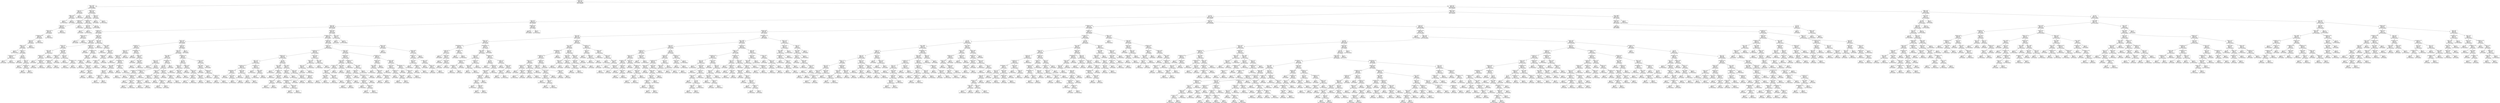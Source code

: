 digraph Tree {
node [shape=box] ;
0 [label="Threads <= 6.5\ngini = 0.435\nsamples = 5000\nvalue = [3400, 1600]\nclass = Acceptable"] ;
1 [label="keyint <= 209.5\ngini = 0.241\nsamples = 684\nvalue = [96, 588]\nclass = Non-acceptable"] ;
0 -> 1 [labeldistance=2.5, labelangle=45, headlabel="True"] ;
2 [label="no_asm <= 0.5\ngini = 0.32\nsamples = 50\nvalue = [40, 10]\nclass = Acceptable"] ;
1 -> 2 ;
3 [label="crfRatio <= 16.5\ngini = 0.048\nsamples = 41\nvalue = [40, 1]\nclass = Acceptable"] ;
2 -> 3 ;
4 [label="gini = 0.0\nsamples = 1\nvalue = [0, 1]\nclass = Non-acceptable"] ;
3 -> 4 ;
5 [label="gini = 0.0\nsamples = 40\nvalue = [40, 0]\nclass = Acceptable"] ;
3 -> 5 ;
6 [label="gini = 0.0\nsamples = 9\nvalue = [0, 9]\nclass = Non-acceptable"] ;
2 -> 6 ;
7 [label="crfRatio <= 32.55\ngini = 0.161\nsamples = 634\nvalue = [56, 578]\nclass = Non-acceptable"] ;
1 -> 7 ;
8 [label="ref <= 2.0\ngini = 0.097\nsamples = 606\nvalue = [31, 575]\nclass = Non-acceptable"] ;
7 -> 8 ;
9 [label="no_mbtree <= 0.5\ngini = 0.497\nsamples = 63\nvalue = [29, 34]\nclass = Non-acceptable"] ;
8 -> 9 ;
10 [label="no_asm <= 0.5\ngini = 0.487\nsamples = 50\nvalue = [29, 21]\nclass = Acceptable"] ;
9 -> 10 ;
11 [label="scenecut <= 70.0\ngini = 0.449\nsamples = 44\nvalue = [29, 15]\nclass = Acceptable"] ;
10 -> 11 ;
12 [label="rc_lookahead <= 238.0\ngini = 0.381\nsamples = 39\nvalue = [29, 10]\nclass = Acceptable"] ;
11 -> 12 ;
13 [label="qcomp <= 0.8\ngini = 0.313\nsamples = 36\nvalue = [29, 7]\nclass = Acceptable"] ;
12 -> 13 ;
14 [label="crfRatio <= 11.45\ngini = 0.251\nsamples = 34\nvalue = [29, 5]\nclass = Acceptable"] ;
13 -> 14 ;
15 [label="gini = 0.0\nsamples = 2\nvalue = [0, 2]\nclass = Non-acceptable"] ;
14 -> 15 ;
16 [label="scenecut <= 7.5\ngini = 0.17\nsamples = 32\nvalue = [29, 3]\nclass = Acceptable"] ;
14 -> 16 ;
17 [label="no_scenecut <= 0.5\ngini = 0.444\nsamples = 3\nvalue = [1, 2]\nclass = Non-acceptable"] ;
16 -> 17 ;
18 [label="gini = 0.0\nsamples = 1\nvalue = [1, 0]\nclass = Acceptable"] ;
17 -> 18 ;
19 [label="gini = 0.0\nsamples = 2\nvalue = [0, 2]\nclass = Non-acceptable"] ;
17 -> 19 ;
20 [label="crf <= 0.5\ngini = 0.067\nsamples = 29\nvalue = [28, 1]\nclass = Acceptable"] ;
16 -> 20 ;
21 [label="gini = 0.0\nsamples = 25\nvalue = [25, 0]\nclass = Acceptable"] ;
20 -> 21 ;
22 [label="qcomp <= 0.3\ngini = 0.375\nsamples = 4\nvalue = [3, 1]\nclass = Acceptable"] ;
20 -> 22 ;
23 [label="gini = 0.0\nsamples = 1\nvalue = [1, 0]\nclass = Acceptable"] ;
22 -> 23 ;
24 [label="aq_strength <= 0.5\ngini = 0.444\nsamples = 3\nvalue = [2, 1]\nclass = Acceptable"] ;
22 -> 24 ;
25 [label="gini = 0.0\nsamples = 1\nvalue = [1, 0]\nclass = Acceptable"] ;
24 -> 25 ;
26 [label="gini = 0.5\nsamples = 2\nvalue = [1, 1]\nclass = Acceptable"] ;
24 -> 26 ;
27 [label="gini = 0.0\nsamples = 2\nvalue = [0, 2]\nclass = Non-acceptable"] ;
13 -> 27 ;
28 [label="gini = 0.0\nsamples = 3\nvalue = [0, 3]\nclass = Non-acceptable"] ;
12 -> 28 ;
29 [label="gini = 0.0\nsamples = 5\nvalue = [0, 5]\nclass = Non-acceptable"] ;
11 -> 29 ;
30 [label="gini = 0.0\nsamples = 6\nvalue = [0, 6]\nclass = Non-acceptable"] ;
10 -> 30 ;
31 [label="gini = 0.0\nsamples = 13\nvalue = [0, 13]\nclass = Non-acceptable"] ;
9 -> 31 ;
32 [label="rc_lookahead <= 15.5\ngini = 0.007\nsamples = 543\nvalue = [2, 541]\nclass = Non-acceptable"] ;
8 -> 32 ;
33 [label="qcomp <= 0.3\ngini = 0.073\nsamples = 53\nvalue = [2, 51]\nclass = Non-acceptable"] ;
32 -> 33 ;
34 [label="gini = 0.0\nsamples = 2\nvalue = [2, 0]\nclass = Acceptable"] ;
33 -> 34 ;
35 [label="gini = 0.0\nsamples = 51\nvalue = [0, 51]\nclass = Non-acceptable"] ;
33 -> 35 ;
36 [label="gini = 0.0\nsamples = 490\nvalue = [0, 490]\nclass = Non-acceptable"] ;
32 -> 36 ;
37 [label="no_asm <= 0.5\ngini = 0.191\nsamples = 28\nvalue = [25, 3]\nclass = Acceptable"] ;
7 -> 37 ;
38 [label="gini = 0.0\nsamples = 25\nvalue = [25, 0]\nclass = Acceptable"] ;
37 -> 38 ;
39 [label="gini = 0.0\nsamples = 3\nvalue = [0, 3]\nclass = Non-acceptable"] ;
37 -> 39 ;
40 [label="no_asm <= 0.5\ngini = 0.359\nsamples = 4316\nvalue = [3304, 1012]\nclass = Acceptable"] ;
0 -> 40 [labeldistance=2.5, labelangle=-45, headlabel="False"] ;
41 [label="crfRatio <= 23.45\ngini = 0.259\nsamples = 3748\nvalue = [3176, 572]\nclass = Acceptable"] ;
40 -> 41 ;
42 [label="ref <= 5.5\ngini = 0.423\nsamples = 1875\nvalue = [1306, 569]\nclass = Acceptable"] ;
41 -> 42 ;
43 [label="b_bias <= 27.0\ngini = 0.215\nsamples = 978\nvalue = [858, 120]\nclass = Acceptable"] ;
42 -> 43 ;
44 [label="qcomp <= 0.5\ngini = 0.366\nsamples = 493\nvalue = [374, 119]\nclass = Acceptable"] ;
43 -> 44 ;
45 [label="no_mbtree <= 0.5\ngini = 0.167\nsamples = 218\nvalue = [198, 20]\nclass = Acceptable"] ;
44 -> 45 ;
46 [label="Threads <= 125.0\ngini = 0.011\nsamples = 176\nvalue = [175, 1]\nclass = Acceptable"] ;
45 -> 46 ;
47 [label="gini = 0.0\nsamples = 175\nvalue = [175, 0]\nclass = Acceptable"] ;
46 -> 47 ;
48 [label="gini = 0.0\nsamples = 1\nvalue = [0, 1]\nclass = Non-acceptable"] ;
46 -> 48 ;
49 [label="bframes <= 13.0\ngini = 0.495\nsamples = 42\nvalue = [23, 19]\nclass = Acceptable"] ;
45 -> 49 ;
50 [label="scenecut <= 50.5\ngini = 0.459\nsamples = 28\nvalue = [18, 10]\nclass = Acceptable"] ;
49 -> 50 ;
51 [label="Threads <= 64.5\ngini = 0.5\nsamples = 16\nvalue = [8, 8]\nclass = Acceptable"] ;
50 -> 51 ;
52 [label="ipratio <= 1.05\ngini = 0.469\nsamples = 8\nvalue = [3, 5]\nclass = Non-acceptable"] ;
51 -> 52 ;
53 [label="qpSetting <= 25.5\ngini = 0.48\nsamples = 5\nvalue = [3, 2]\nclass = Acceptable"] ;
52 -> 53 ;
54 [label="gini = 0.0\nsamples = 2\nvalue = [2, 0]\nclass = Acceptable"] ;
53 -> 54 ;
55 [label="aq_strength <= 1.05\ngini = 0.444\nsamples = 3\nvalue = [1, 2]\nclass = Non-acceptable"] ;
53 -> 55 ;
56 [label="gini = 0.0\nsamples = 1\nvalue = [1, 0]\nclass = Acceptable"] ;
55 -> 56 ;
57 [label="gini = 0.0\nsamples = 2\nvalue = [0, 2]\nclass = Non-acceptable"] ;
55 -> 57 ;
58 [label="gini = 0.0\nsamples = 3\nvalue = [0, 3]\nclass = Non-acceptable"] ;
52 -> 58 ;
59 [label="keyint <= 500.5\ngini = 0.469\nsamples = 8\nvalue = [5, 3]\nclass = Acceptable"] ;
51 -> 59 ;
60 [label="qpSetting <= 25.5\ngini = 0.32\nsamples = 5\nvalue = [4, 1]\nclass = Acceptable"] ;
59 -> 60 ;
61 [label="aq_strength <= 1.05\ngini = 0.444\nsamples = 3\nvalue = [2, 1]\nclass = Acceptable"] ;
60 -> 61 ;
62 [label="gini = 0.5\nsamples = 2\nvalue = [1, 1]\nclass = Acceptable"] ;
61 -> 62 ;
63 [label="gini = 0.0\nsamples = 1\nvalue = [1, 0]\nclass = Acceptable"] ;
61 -> 63 ;
64 [label="gini = 0.0\nsamples = 2\nvalue = [2, 0]\nclass = Acceptable"] ;
60 -> 64 ;
65 [label="ipratio <= 1.05\ngini = 0.444\nsamples = 3\nvalue = [1, 2]\nclass = Non-acceptable"] ;
59 -> 65 ;
66 [label="gini = 0.0\nsamples = 1\nvalue = [0, 1]\nclass = Non-acceptable"] ;
65 -> 66 ;
67 [label="rc_lookahead <= 125.5\ngini = 0.5\nsamples = 2\nvalue = [1, 1]\nclass = Acceptable"] ;
65 -> 67 ;
68 [label="gini = 0.0\nsamples = 1\nvalue = [0, 1]\nclass = Non-acceptable"] ;
67 -> 68 ;
69 [label="gini = 0.0\nsamples = 1\nvalue = [1, 0]\nclass = Acceptable"] ;
67 -> 69 ;
70 [label="qpSetting <= 25.5\ngini = 0.278\nsamples = 12\nvalue = [10, 2]\nclass = Acceptable"] ;
50 -> 70 ;
71 [label="gini = 0.0\nsamples = 4\nvalue = [4, 0]\nclass = Acceptable"] ;
70 -> 71 ;
72 [label="rc_lookahead <= 125.5\ngini = 0.375\nsamples = 8\nvalue = [6, 2]\nclass = Acceptable"] ;
70 -> 72 ;
73 [label="Threads <= 64.5\ngini = 0.48\nsamples = 5\nvalue = [3, 2]\nclass = Acceptable"] ;
72 -> 73 ;
74 [label="aq_strength <= 1.05\ngini = 0.5\nsamples = 4\nvalue = [2, 2]\nclass = Acceptable"] ;
73 -> 74 ;
75 [label="gini = 0.0\nsamples = 1\nvalue = [0, 1]\nclass = Non-acceptable"] ;
74 -> 75 ;
76 [label="ipratio <= 1.05\ngini = 0.444\nsamples = 3\nvalue = [2, 1]\nclass = Acceptable"] ;
74 -> 76 ;
77 [label="gini = 0.0\nsamples = 1\nvalue = [1, 0]\nclass = Acceptable"] ;
76 -> 77 ;
78 [label="keyint <= 500.5\ngini = 0.5\nsamples = 2\nvalue = [1, 1]\nclass = Acceptable"] ;
76 -> 78 ;
79 [label="gini = 0.0\nsamples = 1\nvalue = [1, 0]\nclass = Acceptable"] ;
78 -> 79 ;
80 [label="gini = 0.0\nsamples = 1\nvalue = [0, 1]\nclass = Non-acceptable"] ;
78 -> 80 ;
81 [label="gini = 0.0\nsamples = 1\nvalue = [1, 0]\nclass = Acceptable"] ;
73 -> 81 ;
82 [label="gini = 0.0\nsamples = 3\nvalue = [3, 0]\nclass = Acceptable"] ;
72 -> 82 ;
83 [label="ipratio <= 1.05\ngini = 0.459\nsamples = 14\nvalue = [5, 9]\nclass = Non-acceptable"] ;
49 -> 83 ;
84 [label="gini = 0.0\nsamples = 7\nvalue = [0, 7]\nclass = Non-acceptable"] ;
83 -> 84 ;
85 [label="keyint <= 500.5\ngini = 0.408\nsamples = 7\nvalue = [5, 2]\nclass = Acceptable"] ;
83 -> 85 ;
86 [label="gini = 0.0\nsamples = 1\nvalue = [0, 1]\nclass = Non-acceptable"] ;
85 -> 86 ;
87 [label="scenecut <= 50.5\ngini = 0.278\nsamples = 6\nvalue = [5, 1]\nclass = Acceptable"] ;
85 -> 87 ;
88 [label="qpSetting <= 25.5\ngini = 0.444\nsamples = 3\nvalue = [2, 1]\nclass = Acceptable"] ;
87 -> 88 ;
89 [label="aq_strength <= 1.05\ngini = 0.5\nsamples = 2\nvalue = [1, 1]\nclass = Acceptable"] ;
88 -> 89 ;
90 [label="gini = 0.0\nsamples = 1\nvalue = [0, 1]\nclass = Non-acceptable"] ;
89 -> 90 ;
91 [label="gini = 0.0\nsamples = 1\nvalue = [1, 0]\nclass = Acceptable"] ;
89 -> 91 ;
92 [label="gini = 0.0\nsamples = 1\nvalue = [1, 0]\nclass = Acceptable"] ;
88 -> 92 ;
93 [label="gini = 0.0\nsamples = 3\nvalue = [3, 0]\nclass = Acceptable"] ;
87 -> 93 ;
94 [label="Threads <= 98.5\ngini = 0.461\nsamples = 275\nvalue = [176, 99]\nclass = Acceptable"] ;
44 -> 94 ;
95 [label="rc_lookahead <= 146.5\ngini = 0.44\nsamples = 260\nvalue = [175, 85]\nclass = Acceptable"] ;
94 -> 95 ;
96 [label="Threads <= 82.5\ngini = 0.318\nsamples = 131\nvalue = [105, 26]\nclass = Acceptable"] ;
95 -> 96 ;
97 [label="aq_strength <= 1.0\ngini = 0.123\nsamples = 61\nvalue = [57, 4]\nclass = Acceptable"] ;
96 -> 97 ;
98 [label="ipratio <= 1.05\ngini = 0.227\nsamples = 23\nvalue = [20, 3]\nclass = Acceptable"] ;
97 -> 98 ;
99 [label="qpSetting <= 25.5\ngini = 0.375\nsamples = 12\nvalue = [9, 3]\nclass = Acceptable"] ;
98 -> 99 ;
100 [label="gini = 0.0\nsamples = 1\nvalue = [0, 1]\nclass = Non-acceptable"] ;
99 -> 100 ;
101 [label="ManualThreads <= 0.5\ngini = 0.298\nsamples = 11\nvalue = [9, 2]\nclass = Acceptable"] ;
99 -> 101 ;
102 [label="keyint <= 500.5\ngini = 0.198\nsamples = 9\nvalue = [8, 1]\nclass = Acceptable"] ;
101 -> 102 ;
103 [label="b_bias <= 3.0\ngini = 0.444\nsamples = 3\nvalue = [2, 1]\nclass = Acceptable"] ;
102 -> 103 ;
104 [label="no_scenecut <= 0.5\ngini = 0.5\nsamples = 2\nvalue = [1, 1]\nclass = Acceptable"] ;
103 -> 104 ;
105 [label="gini = 0.0\nsamples = 1\nvalue = [0, 1]\nclass = Non-acceptable"] ;
104 -> 105 ;
106 [label="gini = 0.0\nsamples = 1\nvalue = [1, 0]\nclass = Acceptable"] ;
104 -> 106 ;
107 [label="gini = 0.0\nsamples = 1\nvalue = [1, 0]\nclass = Acceptable"] ;
103 -> 107 ;
108 [label="gini = 0.0\nsamples = 6\nvalue = [6, 0]\nclass = Acceptable"] ;
102 -> 108 ;
109 [label="aq_strength <= 0.45\ngini = 0.5\nsamples = 2\nvalue = [1, 1]\nclass = Acceptable"] ;
101 -> 109 ;
110 [label="gini = 0.0\nsamples = 1\nvalue = [1, 0]\nclass = Acceptable"] ;
109 -> 110 ;
111 [label="gini = 0.0\nsamples = 1\nvalue = [0, 1]\nclass = Non-acceptable"] ;
109 -> 111 ;
112 [label="gini = 0.0\nsamples = 11\nvalue = [11, 0]\nclass = Acceptable"] ;
98 -> 112 ;
113 [label="ManualThreads <= 0.5\ngini = 0.051\nsamples = 38\nvalue = [37, 1]\nclass = Acceptable"] ;
97 -> 113 ;
114 [label="gini = 0.0\nsamples = 31\nvalue = [31, 0]\nclass = Acceptable"] ;
113 -> 114 ;
115 [label="bframes <= 15.5\ngini = 0.245\nsamples = 7\nvalue = [6, 1]\nclass = Acceptable"] ;
113 -> 115 ;
116 [label="gini = 0.0\nsamples = 4\nvalue = [4, 0]\nclass = Acceptable"] ;
115 -> 116 ;
117 [label="keyint <= 500.5\ngini = 0.444\nsamples = 3\nvalue = [2, 1]\nclass = Acceptable"] ;
115 -> 117 ;
118 [label="gini = 0.0\nsamples = 2\nvalue = [2, 0]\nclass = Acceptable"] ;
117 -> 118 ;
119 [label="gini = 0.0\nsamples = 1\nvalue = [0, 1]\nclass = Non-acceptable"] ;
117 -> 119 ;
120 [label="no_cabac <= 0.5\ngini = 0.431\nsamples = 70\nvalue = [48, 22]\nclass = Acceptable"] ;
96 -> 120 ;
121 [label="ipratio <= 1.0\ngini = 0.474\nsamples = 57\nvalue = [35, 22]\nclass = Acceptable"] ;
120 -> 121 ;
122 [label="keyint <= 500.5\ngini = 0.498\nsamples = 32\nvalue = [17, 15]\nclass = Acceptable"] ;
121 -> 122 ;
123 [label="bframes <= 13.0\ngini = 0.469\nsamples = 16\nvalue = [6, 10]\nclass = Non-acceptable"] ;
122 -> 123 ;
124 [label="gini = 0.0\nsamples = 7\nvalue = [0, 7]\nclass = Non-acceptable"] ;
123 -> 124 ;
125 [label="crf <= 0.5\ngini = 0.444\nsamples = 9\nvalue = [6, 3]\nclass = Acceptable"] ;
123 -> 125 ;
126 [label="aq_strength <= 1.05\ngini = 0.32\nsamples = 5\nvalue = [4, 1]\nclass = Acceptable"] ;
125 -> 126 ;
127 [label="gini = 0.0\nsamples = 1\nvalue = [0, 1]\nclass = Non-acceptable"] ;
126 -> 127 ;
128 [label="gini = 0.0\nsamples = 4\nvalue = [4, 0]\nclass = Acceptable"] ;
126 -> 128 ;
129 [label="qpSetting <= 25.5\ngini = 0.5\nsamples = 4\nvalue = [2, 2]\nclass = Acceptable"] ;
125 -> 129 ;
130 [label="aq_strength <= 1.05\ngini = 0.444\nsamples = 3\nvalue = [2, 1]\nclass = Acceptable"] ;
129 -> 130 ;
131 [label="gini = 0.0\nsamples = 1\nvalue = [1, 0]\nclass = Acceptable"] ;
130 -> 131 ;
132 [label="scenecut <= 50.5\ngini = 0.5\nsamples = 2\nvalue = [1, 1]\nclass = Acceptable"] ;
130 -> 132 ;
133 [label="gini = 0.0\nsamples = 1\nvalue = [1, 0]\nclass = Acceptable"] ;
132 -> 133 ;
134 [label="gini = 0.0\nsamples = 1\nvalue = [0, 1]\nclass = Non-acceptable"] ;
132 -> 134 ;
135 [label="gini = 0.0\nsamples = 1\nvalue = [0, 1]\nclass = Non-acceptable"] ;
129 -> 135 ;
136 [label="ManualThreads <= 0.5\ngini = 0.43\nsamples = 16\nvalue = [11, 5]\nclass = Acceptable"] ;
122 -> 136 ;
137 [label="crf <= 0.5\ngini = 0.486\nsamples = 12\nvalue = [7, 5]\nclass = Acceptable"] ;
136 -> 137 ;
138 [label="scenecut <= 50.5\ngini = 0.5\nsamples = 8\nvalue = [4, 4]\nclass = Acceptable"] ;
137 -> 138 ;
139 [label="aq_strength <= 1.05\ngini = 0.375\nsamples = 4\nvalue = [1, 3]\nclass = Non-acceptable"] ;
138 -> 139 ;
140 [label="no_mbtree <= 0.5\ngini = 0.5\nsamples = 2\nvalue = [1, 1]\nclass = Acceptable"] ;
139 -> 140 ;
141 [label="gini = 0.0\nsamples = 1\nvalue = [0, 1]\nclass = Non-acceptable"] ;
140 -> 141 ;
142 [label="gini = 0.0\nsamples = 1\nvalue = [1, 0]\nclass = Acceptable"] ;
140 -> 142 ;
143 [label="gini = 0.0\nsamples = 2\nvalue = [0, 2]\nclass = Non-acceptable"] ;
139 -> 143 ;
144 [label="bframes <= 13.0\ngini = 0.375\nsamples = 4\nvalue = [3, 1]\nclass = Acceptable"] ;
138 -> 144 ;
145 [label="gini = 0.0\nsamples = 2\nvalue = [2, 0]\nclass = Acceptable"] ;
144 -> 145 ;
146 [label="no_scenecut <= 0.5\ngini = 0.5\nsamples = 2\nvalue = [1, 1]\nclass = Acceptable"] ;
144 -> 146 ;
147 [label="gini = 0.0\nsamples = 1\nvalue = [0, 1]\nclass = Non-acceptable"] ;
146 -> 147 ;
148 [label="gini = 0.0\nsamples = 1\nvalue = [1, 0]\nclass = Acceptable"] ;
146 -> 148 ;
149 [label="scenecut <= 50.5\ngini = 0.375\nsamples = 4\nvalue = [3, 1]\nclass = Acceptable"] ;
137 -> 149 ;
150 [label="gini = 0.0\nsamples = 2\nvalue = [2, 0]\nclass = Acceptable"] ;
149 -> 150 ;
151 [label="aq_strength <= 1.05\ngini = 0.5\nsamples = 2\nvalue = [1, 1]\nclass = Acceptable"] ;
149 -> 151 ;
152 [label="gini = 0.0\nsamples = 1\nvalue = [1, 0]\nclass = Acceptable"] ;
151 -> 152 ;
153 [label="gini = 0.0\nsamples = 1\nvalue = [0, 1]\nclass = Non-acceptable"] ;
151 -> 153 ;
154 [label="gini = 0.0\nsamples = 4\nvalue = [4, 0]\nclass = Acceptable"] ;
136 -> 154 ;
155 [label="aq_strength <= 1.05\ngini = 0.403\nsamples = 25\nvalue = [18, 7]\nclass = Acceptable"] ;
121 -> 155 ;
156 [label="qp <= 0.5\ngini = 0.486\nsamples = 12\nvalue = [7, 5]\nclass = Acceptable"] ;
155 -> 156 ;
157 [label="bframes <= 11.0\ngini = 0.48\nsamples = 5\nvalue = [2, 3]\nclass = Non-acceptable"] ;
156 -> 157 ;
158 [label="gini = 0.0\nsamples = 2\nvalue = [0, 2]\nclass = Non-acceptable"] ;
157 -> 158 ;
159 [label="crfRatio <= 21.35\ngini = 0.444\nsamples = 3\nvalue = [2, 1]\nclass = Acceptable"] ;
157 -> 159 ;
160 [label="gini = 0.0\nsamples = 1\nvalue = [1, 0]\nclass = Acceptable"] ;
159 -> 160 ;
161 [label="gini = 0.5\nsamples = 2\nvalue = [1, 1]\nclass = Acceptable"] ;
159 -> 161 ;
162 [label="bframes <= 13.0\ngini = 0.408\nsamples = 7\nvalue = [5, 2]\nclass = Acceptable"] ;
156 -> 162 ;
163 [label="gini = 0.0\nsamples = 2\nvalue = [2, 0]\nclass = Acceptable"] ;
162 -> 163 ;
164 [label="scenecut <= 50.5\ngini = 0.48\nsamples = 5\nvalue = [3, 2]\nclass = Acceptable"] ;
162 -> 164 ;
165 [label="no_mbtree <= 0.5\ngini = 0.5\nsamples = 2\nvalue = [1, 1]\nclass = Acceptable"] ;
164 -> 165 ;
166 [label="gini = 0.0\nsamples = 1\nvalue = [1, 0]\nclass = Acceptable"] ;
165 -> 166 ;
167 [label="gini = 0.0\nsamples = 1\nvalue = [0, 1]\nclass = Non-acceptable"] ;
165 -> 167 ;
168 [label="keyint <= 500.5\ngini = 0.444\nsamples = 3\nvalue = [2, 1]\nclass = Acceptable"] ;
164 -> 168 ;
169 [label="gini = 0.0\nsamples = 2\nvalue = [2, 0]\nclass = Acceptable"] ;
168 -> 169 ;
170 [label="gini = 0.0\nsamples = 1\nvalue = [0, 1]\nclass = Non-acceptable"] ;
168 -> 170 ;
171 [label="scenecut <= 50.5\ngini = 0.26\nsamples = 13\nvalue = [11, 2]\nclass = Acceptable"] ;
155 -> 171 ;
172 [label="keyint <= 500.5\ngini = 0.444\nsamples = 6\nvalue = [4, 2]\nclass = Acceptable"] ;
171 -> 172 ;
173 [label="gini = 0.0\nsamples = 3\nvalue = [3, 0]\nclass = Acceptable"] ;
172 -> 173 ;
174 [label="qpSetting <= 25.5\ngini = 0.444\nsamples = 3\nvalue = [1, 2]\nclass = Non-acceptable"] ;
172 -> 174 ;
175 [label="gini = 0.0\nsamples = 1\nvalue = [0, 1]\nclass = Non-acceptable"] ;
174 -> 175 ;
176 [label="no_scenecut <= 0.5\ngini = 0.5\nsamples = 2\nvalue = [1, 1]\nclass = Acceptable"] ;
174 -> 176 ;
177 [label="gini = 0.0\nsamples = 1\nvalue = [1, 0]\nclass = Acceptable"] ;
176 -> 177 ;
178 [label="gini = 0.0\nsamples = 1\nvalue = [0, 1]\nclass = Non-acceptable"] ;
176 -> 178 ;
179 [label="gini = 0.0\nsamples = 7\nvalue = [7, 0]\nclass = Acceptable"] ;
171 -> 179 ;
180 [label="gini = 0.0\nsamples = 13\nvalue = [13, 0]\nclass = Acceptable"] ;
120 -> 180 ;
181 [label="no_mbtree <= 0.5\ngini = 0.496\nsamples = 129\nvalue = [70, 59]\nclass = Acceptable"] ;
95 -> 181 ;
182 [label="bframes <= 13.0\ngini = 0.5\nsamples = 107\nvalue = [52, 55]\nclass = Non-acceptable"] ;
181 -> 182 ;
183 [label="no_scenecut <= 0.5\ngini = 0.483\nsamples = 59\nvalue = [24, 35]\nclass = Non-acceptable"] ;
182 -> 183 ;
184 [label="qpSetting <= 25.5\ngini = 0.493\nsamples = 50\nvalue = [22, 28]\nclass = Non-acceptable"] ;
183 -> 184 ;
185 [label="ipratio <= 1.05\ngini = 0.461\nsamples = 25\nvalue = [9, 16]\nclass = Non-acceptable"] ;
184 -> 185 ;
186 [label="aq_strength <= 1.05\ngini = 0.498\nsamples = 15\nvalue = [7, 8]\nclass = Non-acceptable"] ;
185 -> 186 ;
187 [label="ManualThreads <= 0.5\ngini = 0.278\nsamples = 6\nvalue = [5, 1]\nclass = Acceptable"] ;
186 -> 187 ;
188 [label="gini = 0.0\nsamples = 3\nvalue = [3, 0]\nclass = Acceptable"] ;
187 -> 188 ;
189 [label="scenecut <= 50.5\ngini = 0.444\nsamples = 3\nvalue = [2, 1]\nclass = Acceptable"] ;
187 -> 189 ;
190 [label="gini = 0.0\nsamples = 1\nvalue = [0, 1]\nclass = Non-acceptable"] ;
189 -> 190 ;
191 [label="gini = 0.0\nsamples = 2\nvalue = [2, 0]\nclass = Acceptable"] ;
189 -> 191 ;
192 [label="Threads <= 64.5\ngini = 0.346\nsamples = 9\nvalue = [2, 7]\nclass = Non-acceptable"] ;
186 -> 192 ;
193 [label="gini = 0.0\nsamples = 6\nvalue = [0, 6]\nclass = Non-acceptable"] ;
192 -> 193 ;
194 [label="crf <= 0.5\ngini = 0.444\nsamples = 3\nvalue = [2, 1]\nclass = Acceptable"] ;
192 -> 194 ;
195 [label="gini = 0.0\nsamples = 1\nvalue = [1, 0]\nclass = Acceptable"] ;
194 -> 195 ;
196 [label="gini = 0.5\nsamples = 2\nvalue = [1, 1]\nclass = Acceptable"] ;
194 -> 196 ;
197 [label="aq_strength <= 1.05\ngini = 0.32\nsamples = 10\nvalue = [2, 8]\nclass = Non-acceptable"] ;
185 -> 197 ;
198 [label="gini = 0.0\nsamples = 7\nvalue = [0, 7]\nclass = Non-acceptable"] ;
197 -> 198 ;
199 [label="keyint <= 500.5\ngini = 0.444\nsamples = 3\nvalue = [2, 1]\nclass = Acceptable"] ;
197 -> 199 ;
200 [label="gini = 0.0\nsamples = 1\nvalue = [0, 1]\nclass = Non-acceptable"] ;
199 -> 200 ;
201 [label="gini = 0.0\nsamples = 2\nvalue = [2, 0]\nclass = Acceptable"] ;
199 -> 201 ;
202 [label="qp <= 0.5\ngini = 0.499\nsamples = 25\nvalue = [13, 12]\nclass = Acceptable"] ;
184 -> 202 ;
203 [label="keyint <= 500.5\ngini = 0.408\nsamples = 7\nvalue = [2, 5]\nclass = Non-acceptable"] ;
202 -> 203 ;
204 [label="gini = 0.0\nsamples = 3\nvalue = [0, 3]\nclass = Non-acceptable"] ;
203 -> 204 ;
205 [label="aq_strength <= 1.05\ngini = 0.5\nsamples = 4\nvalue = [2, 2]\nclass = Acceptable"] ;
203 -> 205 ;
206 [label="gini = 0.0\nsamples = 1\nvalue = [0, 1]\nclass = Non-acceptable"] ;
205 -> 206 ;
207 [label="Threads <= 64.5\ngini = 0.444\nsamples = 3\nvalue = [2, 1]\nclass = Acceptable"] ;
205 -> 207 ;
208 [label="scenecut <= 50.5\ngini = 0.5\nsamples = 2\nvalue = [1, 1]\nclass = Acceptable"] ;
207 -> 208 ;
209 [label="gini = 0.0\nsamples = 1\nvalue = [0, 1]\nclass = Non-acceptable"] ;
208 -> 209 ;
210 [label="gini = 0.0\nsamples = 1\nvalue = [1, 0]\nclass = Acceptable"] ;
208 -> 210 ;
211 [label="gini = 0.0\nsamples = 1\nvalue = [1, 0]\nclass = Acceptable"] ;
207 -> 211 ;
212 [label="keyint <= 500.5\ngini = 0.475\nsamples = 18\nvalue = [11, 7]\nclass = Acceptable"] ;
202 -> 212 ;
213 [label="no_cabac <= 0.5\ngini = 0.245\nsamples = 7\nvalue = [6, 1]\nclass = Acceptable"] ;
212 -> 213 ;
214 [label="gini = 0.0\nsamples = 6\nvalue = [6, 0]\nclass = Acceptable"] ;
213 -> 214 ;
215 [label="gini = 0.0\nsamples = 1\nvalue = [0, 1]\nclass = Non-acceptable"] ;
213 -> 215 ;
216 [label="ipratio <= 1.05\ngini = 0.496\nsamples = 11\nvalue = [5, 6]\nclass = Non-acceptable"] ;
212 -> 216 ;
217 [label="no_cabac <= 0.5\ngini = 0.444\nsamples = 6\nvalue = [2, 4]\nclass = Non-acceptable"] ;
216 -> 217 ;
218 [label="ManualThreads <= 0.5\ngini = 0.32\nsamples = 5\nvalue = [1, 4]\nclass = Non-acceptable"] ;
217 -> 218 ;
219 [label="gini = 0.0\nsamples = 2\nvalue = [0, 2]\nclass = Non-acceptable"] ;
218 -> 219 ;
220 [label="scenecut <= 50.5\ngini = 0.444\nsamples = 3\nvalue = [1, 2]\nclass = Non-acceptable"] ;
218 -> 220 ;
221 [label="gini = 0.5\nsamples = 2\nvalue = [1, 1]\nclass = Acceptable"] ;
220 -> 221 ;
222 [label="gini = 0.0\nsamples = 1\nvalue = [0, 1]\nclass = Non-acceptable"] ;
220 -> 222 ;
223 [label="gini = 0.0\nsamples = 1\nvalue = [1, 0]\nclass = Acceptable"] ;
217 -> 223 ;
224 [label="no_cabac <= 0.5\ngini = 0.48\nsamples = 5\nvalue = [3, 2]\nclass = Acceptable"] ;
216 -> 224 ;
225 [label="gini = 0.0\nsamples = 3\nvalue = [3, 0]\nclass = Acceptable"] ;
224 -> 225 ;
226 [label="gini = 0.0\nsamples = 2\nvalue = [0, 2]\nclass = Non-acceptable"] ;
224 -> 226 ;
227 [label="scenecut <= 50.5\ngini = 0.346\nsamples = 9\nvalue = [2, 7]\nclass = Non-acceptable"] ;
183 -> 227 ;
228 [label="Threads <= 64.5\ngini = 0.278\nsamples = 6\nvalue = [1, 5]\nclass = Non-acceptable"] ;
227 -> 228 ;
229 [label="ipratio <= 1.05\ngini = 0.444\nsamples = 3\nvalue = [1, 2]\nclass = Non-acceptable"] ;
228 -> 229 ;
230 [label="gini = 0.0\nsamples = 1\nvalue = [1, 0]\nclass = Acceptable"] ;
229 -> 230 ;
231 [label="gini = 0.0\nsamples = 2\nvalue = [0, 2]\nclass = Non-acceptable"] ;
229 -> 231 ;
232 [label="gini = 0.0\nsamples = 3\nvalue = [0, 3]\nclass = Non-acceptable"] ;
228 -> 232 ;
233 [label="keyint <= 500.5\ngini = 0.444\nsamples = 3\nvalue = [1, 2]\nclass = Non-acceptable"] ;
227 -> 233 ;
234 [label="gini = 0.0\nsamples = 2\nvalue = [0, 2]\nclass = Non-acceptable"] ;
233 -> 234 ;
235 [label="gini = 0.0\nsamples = 1\nvalue = [1, 0]\nclass = Acceptable"] ;
233 -> 235 ;
236 [label="ipratio <= 1.05\ngini = 0.486\nsamples = 48\nvalue = [28, 20]\nclass = Acceptable"] ;
182 -> 236 ;
237 [label="qpSetting <= 25.5\ngini = 0.499\nsamples = 25\nvalue = [12, 13]\nclass = Non-acceptable"] ;
236 -> 237 ;
238 [label="scenecut <= 50.5\ngini = 0.459\nsamples = 14\nvalue = [9, 5]\nclass = Acceptable"] ;
237 -> 238 ;
239 [label="no_scenecut <= 0.5\ngini = 0.5\nsamples = 8\nvalue = [4, 4]\nclass = Acceptable"] ;
238 -> 239 ;
240 [label="Threads <= 64.5\ngini = 0.49\nsamples = 7\nvalue = [3, 4]\nclass = Non-acceptable"] ;
239 -> 240 ;
241 [label="keyint <= 500.5\ngini = 0.444\nsamples = 3\nvalue = [2, 1]\nclass = Acceptable"] ;
240 -> 241 ;
242 [label="gini = 0.0\nsamples = 2\nvalue = [2, 0]\nclass = Acceptable"] ;
241 -> 242 ;
243 [label="gini = 0.0\nsamples = 1\nvalue = [0, 1]\nclass = Non-acceptable"] ;
241 -> 243 ;
244 [label="keyint <= 500.5\ngini = 0.375\nsamples = 4\nvalue = [1, 3]\nclass = Non-acceptable"] ;
240 -> 244 ;
245 [label="gini = 0.0\nsamples = 3\nvalue = [0, 3]\nclass = Non-acceptable"] ;
244 -> 245 ;
246 [label="gini = 0.0\nsamples = 1\nvalue = [1, 0]\nclass = Acceptable"] ;
244 -> 246 ;
247 [label="gini = 0.0\nsamples = 1\nvalue = [1, 0]\nclass = Acceptable"] ;
239 -> 247 ;
248 [label="keyint <= 500.5\ngini = 0.278\nsamples = 6\nvalue = [5, 1]\nclass = Acceptable"] ;
238 -> 248 ;
249 [label="gini = 0.0\nsamples = 2\nvalue = [2, 0]\nclass = Acceptable"] ;
248 -> 249 ;
250 [label="crf <= 0.5\ngini = 0.375\nsamples = 4\nvalue = [3, 1]\nclass = Acceptable"] ;
248 -> 250 ;
251 [label="ManualThreads <= 0.5\ngini = 0.444\nsamples = 3\nvalue = [2, 1]\nclass = Acceptable"] ;
250 -> 251 ;
252 [label="no_scenecut <= 0.5\ngini = 0.5\nsamples = 2\nvalue = [1, 1]\nclass = Acceptable"] ;
251 -> 252 ;
253 [label="gini = 0.0\nsamples = 1\nvalue = [0, 1]\nclass = Non-acceptable"] ;
252 -> 253 ;
254 [label="gini = 0.0\nsamples = 1\nvalue = [1, 0]\nclass = Acceptable"] ;
252 -> 254 ;
255 [label="gini = 0.0\nsamples = 1\nvalue = [1, 0]\nclass = Acceptable"] ;
251 -> 255 ;
256 [label="gini = 0.0\nsamples = 1\nvalue = [1, 0]\nclass = Acceptable"] ;
250 -> 256 ;
257 [label="aq_strength <= 1.05\ngini = 0.397\nsamples = 11\nvalue = [3, 8]\nclass = Non-acceptable"] ;
237 -> 257 ;
258 [label="gini = 0.0\nsamples = 4\nvalue = [0, 4]\nclass = Non-acceptable"] ;
257 -> 258 ;
259 [label="keyint <= 500.5\ngini = 0.49\nsamples = 7\nvalue = [3, 4]\nclass = Non-acceptable"] ;
257 -> 259 ;
260 [label="no_cabac <= 0.5\ngini = 0.48\nsamples = 5\nvalue = [3, 2]\nclass = Acceptable"] ;
259 -> 260 ;
261 [label="ManualThreads <= 0.5\ngini = 0.5\nsamples = 4\nvalue = [2, 2]\nclass = Acceptable"] ;
260 -> 261 ;
262 [label="no_scenecut <= 0.5\ngini = 0.444\nsamples = 3\nvalue = [1, 2]\nclass = Non-acceptable"] ;
261 -> 262 ;
263 [label="gini = 0.0\nsamples = 1\nvalue = [0, 1]\nclass = Non-acceptable"] ;
262 -> 263 ;
264 [label="scenecut <= 50.5\ngini = 0.5\nsamples = 2\nvalue = [1, 1]\nclass = Acceptable"] ;
262 -> 264 ;
265 [label="gini = 0.0\nsamples = 1\nvalue = [1, 0]\nclass = Acceptable"] ;
264 -> 265 ;
266 [label="gini = 0.0\nsamples = 1\nvalue = [0, 1]\nclass = Non-acceptable"] ;
264 -> 266 ;
267 [label="gini = 0.0\nsamples = 1\nvalue = [1, 0]\nclass = Acceptable"] ;
261 -> 267 ;
268 [label="gini = 0.0\nsamples = 1\nvalue = [1, 0]\nclass = Acceptable"] ;
260 -> 268 ;
269 [label="gini = 0.0\nsamples = 2\nvalue = [0, 2]\nclass = Non-acceptable"] ;
259 -> 269 ;
270 [label="aq_strength <= 1.05\ngini = 0.423\nsamples = 23\nvalue = [16, 7]\nclass = Acceptable"] ;
236 -> 270 ;
271 [label="qpSetting <= 25.5\ngini = 0.298\nsamples = 11\nvalue = [9, 2]\nclass = Acceptable"] ;
270 -> 271 ;
272 [label="keyint <= 500.5\ngini = 0.444\nsamples = 6\nvalue = [4, 2]\nclass = Acceptable"] ;
271 -> 272 ;
273 [label="gini = 0.0\nsamples = 1\nvalue = [0, 1]\nclass = Non-acceptable"] ;
272 -> 273 ;
274 [label="Threads <= 64.5\ngini = 0.32\nsamples = 5\nvalue = [4, 1]\nclass = Acceptable"] ;
272 -> 274 ;
275 [label="gini = 0.0\nsamples = 2\nvalue = [2, 0]\nclass = Acceptable"] ;
274 -> 275 ;
276 [label="ManualThreads <= 0.5\ngini = 0.444\nsamples = 3\nvalue = [2, 1]\nclass = Acceptable"] ;
274 -> 276 ;
277 [label="gini = 0.0\nsamples = 1\nvalue = [1, 0]\nclass = Acceptable"] ;
276 -> 277 ;
278 [label="gini = 0.5\nsamples = 2\nvalue = [1, 1]\nclass = Acceptable"] ;
276 -> 278 ;
279 [label="gini = 0.0\nsamples = 5\nvalue = [5, 0]\nclass = Acceptable"] ;
271 -> 279 ;
280 [label="Threads <= 64.5\ngini = 0.486\nsamples = 12\nvalue = [7, 5]\nclass = Acceptable"] ;
270 -> 280 ;
281 [label="scenecut <= 50.5\ngini = 0.49\nsamples = 7\nvalue = [3, 4]\nclass = Non-acceptable"] ;
280 -> 281 ;
282 [label="gini = 0.0\nsamples = 3\nvalue = [0, 3]\nclass = Non-acceptable"] ;
281 -> 282 ;
283 [label="no_scenecut <= 0.5\ngini = 0.375\nsamples = 4\nvalue = [3, 1]\nclass = Acceptable"] ;
281 -> 283 ;
284 [label="gini = 0.0\nsamples = 2\nvalue = [2, 0]\nclass = Acceptable"] ;
283 -> 284 ;
285 [label="keyint <= 500.5\ngini = 0.5\nsamples = 2\nvalue = [1, 1]\nclass = Acceptable"] ;
283 -> 285 ;
286 [label="gini = 0.0\nsamples = 1\nvalue = [0, 1]\nclass = Non-acceptable"] ;
285 -> 286 ;
287 [label="gini = 0.0\nsamples = 1\nvalue = [1, 0]\nclass = Acceptable"] ;
285 -> 287 ;
288 [label="ManualThreads <= 0.5\ngini = 0.32\nsamples = 5\nvalue = [4, 1]\nclass = Acceptable"] ;
280 -> 288 ;
289 [label="gini = 0.0\nsamples = 3\nvalue = [3, 0]\nclass = Acceptable"] ;
288 -> 289 ;
290 [label="scenecut <= 50.5\ngini = 0.5\nsamples = 2\nvalue = [1, 1]\nclass = Acceptable"] ;
288 -> 290 ;
291 [label="gini = 0.0\nsamples = 1\nvalue = [1, 0]\nclass = Acceptable"] ;
290 -> 291 ;
292 [label="gini = 0.0\nsamples = 1\nvalue = [0, 1]\nclass = Non-acceptable"] ;
290 -> 292 ;
293 [label="bframes <= 13.0\ngini = 0.298\nsamples = 22\nvalue = [18, 4]\nclass = Acceptable"] ;
181 -> 293 ;
294 [label="gini = 0.0\nsamples = 11\nvalue = [11, 0]\nclass = Acceptable"] ;
293 -> 294 ;
295 [label="scenecut <= 50.5\ngini = 0.463\nsamples = 11\nvalue = [7, 4]\nclass = Acceptable"] ;
293 -> 295 ;
296 [label="qpSetting <= 25.5\ngini = 0.5\nsamples = 8\nvalue = [4, 4]\nclass = Acceptable"] ;
295 -> 296 ;
297 [label="ipratio <= 1.05\ngini = 0.375\nsamples = 4\nvalue = [1, 3]\nclass = Non-acceptable"] ;
296 -> 297 ;
298 [label="gini = 0.0\nsamples = 2\nvalue = [0, 2]\nclass = Non-acceptable"] ;
297 -> 298 ;
299 [label="aq_strength <= 1.05\ngini = 0.5\nsamples = 2\nvalue = [1, 1]\nclass = Acceptable"] ;
297 -> 299 ;
300 [label="gini = 0.0\nsamples = 1\nvalue = [1, 0]\nclass = Acceptable"] ;
299 -> 300 ;
301 [label="gini = 0.0\nsamples = 1\nvalue = [0, 1]\nclass = Non-acceptable"] ;
299 -> 301 ;
302 [label="ipratio <= 1.05\ngini = 0.375\nsamples = 4\nvalue = [3, 1]\nclass = Acceptable"] ;
296 -> 302 ;
303 [label="gini = 0.0\nsamples = 2\nvalue = [2, 0]\nclass = Acceptable"] ;
302 -> 303 ;
304 [label="Threads <= 64.5\ngini = 0.5\nsamples = 2\nvalue = [1, 1]\nclass = Acceptable"] ;
302 -> 304 ;
305 [label="gini = 0.0\nsamples = 1\nvalue = [1, 0]\nclass = Acceptable"] ;
304 -> 305 ;
306 [label="gini = 0.0\nsamples = 1\nvalue = [0, 1]\nclass = Non-acceptable"] ;
304 -> 306 ;
307 [label="gini = 0.0\nsamples = 3\nvalue = [3, 0]\nclass = Acceptable"] ;
295 -> 307 ;
308 [label="keyint <= 125.5\ngini = 0.124\nsamples = 15\nvalue = [1, 14]\nclass = Non-acceptable"] ;
94 -> 308 ;
309 [label="gini = 0.0\nsamples = 1\nvalue = [1, 0]\nclass = Acceptable"] ;
308 -> 309 ;
310 [label="gini = 0.0\nsamples = 14\nvalue = [0, 14]\nclass = Non-acceptable"] ;
308 -> 310 ;
311 [label="qpSetting <= 42.5\ngini = 0.004\nsamples = 485\nvalue = [484, 1]\nclass = Acceptable"] ;
43 -> 311 ;
312 [label="gini = 0.0\nsamples = 484\nvalue = [484, 0]\nclass = Acceptable"] ;
311 -> 312 ;
313 [label="gini = 0.0\nsamples = 1\nvalue = [0, 1]\nclass = Non-acceptable"] ;
311 -> 313 ;
314 [label="ipratio <= 0.75\ngini = 0.5\nsamples = 897\nvalue = [448, 449]\nclass = Non-acceptable"] ;
42 -> 314 ;
315 [label="rc_lookahead <= 164.0\ngini = 0.497\nsamples = 443\nvalue = [239, 204]\nclass = Acceptable"] ;
314 -> 315 ;
316 [label="qpSetting <= 28.0\ngini = 0.489\nsamples = 227\nvalue = [130, 97]\nclass = Acceptable"] ;
315 -> 316 ;
317 [label="b_bias <= 20.5\ngini = 0.454\nsamples = 109\nvalue = [71, 38]\nclass = Acceptable"] ;
316 -> 317 ;
318 [label="bframes <= 13.0\ngini = 0.384\nsamples = 54\nvalue = [40, 14]\nclass = Acceptable"] ;
317 -> 318 ;
319 [label="ManualThreads <= 0.5\ngini = 0.236\nsamples = 22\nvalue = [19, 3]\nclass = Acceptable"] ;
318 -> 319 ;
320 [label="no_cabac <= 0.5\ngini = 0.105\nsamples = 18\nvalue = [17, 1]\nclass = Acceptable"] ;
319 -> 320 ;
321 [label="gini = 0.0\nsamples = 12\nvalue = [12, 0]\nclass = Acceptable"] ;
320 -> 321 ;
322 [label="Threads <= 64.5\ngini = 0.278\nsamples = 6\nvalue = [5, 1]\nclass = Acceptable"] ;
320 -> 322 ;
323 [label="gini = 0.0\nsamples = 3\nvalue = [3, 0]\nclass = Acceptable"] ;
322 -> 323 ;
324 [label="scenecut <= 50.5\ngini = 0.444\nsamples = 3\nvalue = [2, 1]\nclass = Acceptable"] ;
322 -> 324 ;
325 [label="gini = 0.0\nsamples = 1\nvalue = [1, 0]\nclass = Acceptable"] ;
324 -> 325 ;
326 [label="gini = 0.5\nsamples = 2\nvalue = [1, 1]\nclass = Acceptable"] ;
324 -> 326 ;
327 [label="aq_strength <= 1.05\ngini = 0.5\nsamples = 4\nvalue = [2, 2]\nclass = Acceptable"] ;
319 -> 327 ;
328 [label="gini = 0.0\nsamples = 2\nvalue = [2, 0]\nclass = Acceptable"] ;
327 -> 328 ;
329 [label="gini = 0.0\nsamples = 2\nvalue = [0, 2]\nclass = Non-acceptable"] ;
327 -> 329 ;
330 [label="ManualThreads <= 0.5\ngini = 0.451\nsamples = 32\nvalue = [21, 11]\nclass = Acceptable"] ;
318 -> 330 ;
331 [label="keyint <= 347.0\ngini = 0.483\nsamples = 27\nvalue = [16, 11]\nclass = Acceptable"] ;
330 -> 331 ;
332 [label="scenecut <= 50.5\ngini = 0.48\nsamples = 10\nvalue = [4, 6]\nclass = Non-acceptable"] ;
331 -> 332 ;
333 [label="no_scenecut <= 0.5\ngini = 0.375\nsamples = 4\nvalue = [3, 1]\nclass = Acceptable"] ;
332 -> 333 ;
334 [label="aq_strength <= 1.05\ngini = 0.5\nsamples = 2\nvalue = [1, 1]\nclass = Acceptable"] ;
333 -> 334 ;
335 [label="gini = 0.0\nsamples = 1\nvalue = [0, 1]\nclass = Non-acceptable"] ;
334 -> 335 ;
336 [label="gini = 0.0\nsamples = 1\nvalue = [1, 0]\nclass = Acceptable"] ;
334 -> 336 ;
337 [label="gini = 0.0\nsamples = 2\nvalue = [2, 0]\nclass = Acceptable"] ;
333 -> 337 ;
338 [label="no_mbtree <= 0.5\ngini = 0.278\nsamples = 6\nvalue = [1, 5]\nclass = Non-acceptable"] ;
332 -> 338 ;
339 [label="Threads <= 64.5\ngini = 0.444\nsamples = 3\nvalue = [1, 2]\nclass = Non-acceptable"] ;
338 -> 339 ;
340 [label="gini = 0.0\nsamples = 1\nvalue = [1, 0]\nclass = Acceptable"] ;
339 -> 340 ;
341 [label="gini = 0.0\nsamples = 2\nvalue = [0, 2]\nclass = Non-acceptable"] ;
339 -> 341 ;
342 [label="gini = 0.0\nsamples = 3\nvalue = [0, 3]\nclass = Non-acceptable"] ;
338 -> 342 ;
343 [label="aq_strength <= 0.85\ngini = 0.415\nsamples = 17\nvalue = [12, 5]\nclass = Acceptable"] ;
331 -> 343 ;
344 [label="qp <= 0.5\ngini = 0.494\nsamples = 9\nvalue = [5, 4]\nclass = Acceptable"] ;
343 -> 344 ;
345 [label="gini = 0.0\nsamples = 1\nvalue = [0, 1]\nclass = Non-acceptable"] ;
344 -> 345 ;
346 [label="no_scenecut <= 0.5\ngini = 0.469\nsamples = 8\nvalue = [5, 3]\nclass = Acceptable"] ;
344 -> 346 ;
347 [label="scenecut <= 50.5\ngini = 0.408\nsamples = 7\nvalue = [5, 2]\nclass = Acceptable"] ;
346 -> 347 ;
348 [label="no_mbtree <= 0.5\ngini = 0.48\nsamples = 5\nvalue = [3, 2]\nclass = Acceptable"] ;
347 -> 348 ;
349 [label="no_cabac <= 0.5\ngini = 0.5\nsamples = 4\nvalue = [2, 2]\nclass = Acceptable"] ;
348 -> 349 ;
350 [label="gini = 0.0\nsamples = 1\nvalue = [0, 1]\nclass = Non-acceptable"] ;
349 -> 350 ;
351 [label="qcomp <= 0.6\ngini = 0.444\nsamples = 3\nvalue = [2, 1]\nclass = Acceptable"] ;
349 -> 351 ;
352 [label="gini = 0.5\nsamples = 2\nvalue = [1, 1]\nclass = Acceptable"] ;
351 -> 352 ;
353 [label="gini = 0.0\nsamples = 1\nvalue = [1, 0]\nclass = Acceptable"] ;
351 -> 353 ;
354 [label="gini = 0.0\nsamples = 1\nvalue = [1, 0]\nclass = Acceptable"] ;
348 -> 354 ;
355 [label="gini = 0.0\nsamples = 2\nvalue = [2, 0]\nclass = Acceptable"] ;
347 -> 355 ;
356 [label="gini = 0.0\nsamples = 1\nvalue = [0, 1]\nclass = Non-acceptable"] ;
346 -> 356 ;
357 [label="no_cabac <= 0.5\ngini = 0.219\nsamples = 8\nvalue = [7, 1]\nclass = Acceptable"] ;
343 -> 357 ;
358 [label="gini = 0.0\nsamples = 5\nvalue = [5, 0]\nclass = Acceptable"] ;
357 -> 358 ;
359 [label="Threads <= 64.5\ngini = 0.444\nsamples = 3\nvalue = [2, 1]\nclass = Acceptable"] ;
357 -> 359 ;
360 [label="scenecut <= 50.5\ngini = 0.5\nsamples = 2\nvalue = [1, 1]\nclass = Acceptable"] ;
359 -> 360 ;
361 [label="gini = 0.0\nsamples = 1\nvalue = [1, 0]\nclass = Acceptable"] ;
360 -> 361 ;
362 [label="gini = 0.0\nsamples = 1\nvalue = [0, 1]\nclass = Non-acceptable"] ;
360 -> 362 ;
363 [label="gini = 0.0\nsamples = 1\nvalue = [1, 0]\nclass = Acceptable"] ;
359 -> 363 ;
364 [label="gini = 0.0\nsamples = 5\nvalue = [5, 0]\nclass = Acceptable"] ;
330 -> 364 ;
365 [label="no_scenecut <= 0.5\ngini = 0.492\nsamples = 55\nvalue = [31, 24]\nclass = Acceptable"] ;
317 -> 365 ;
366 [label="keyint <= 500.5\ngini = 0.476\nsamples = 46\nvalue = [28, 18]\nclass = Acceptable"] ;
365 -> 366 ;
367 [label="ManualThreads <= 0.5\ngini = 0.393\nsamples = 26\nvalue = [19, 7]\nclass = Acceptable"] ;
366 -> 367 ;
368 [label="aq_strength <= 1.05\ngini = 0.434\nsamples = 22\nvalue = [15, 7]\nclass = Acceptable"] ;
367 -> 368 ;
369 [label="bframes <= 13.0\ngini = 0.48\nsamples = 10\nvalue = [6, 4]\nclass = Acceptable"] ;
368 -> 369 ;
370 [label="no_mbtree <= 0.5\ngini = 0.32\nsamples = 5\nvalue = [4, 1]\nclass = Acceptable"] ;
369 -> 370 ;
371 [label="gini = 0.0\nsamples = 3\nvalue = [3, 0]\nclass = Acceptable"] ;
370 -> 371 ;
372 [label="Threads <= 64.5\ngini = 0.5\nsamples = 2\nvalue = [1, 1]\nclass = Acceptable"] ;
370 -> 372 ;
373 [label="gini = 0.0\nsamples = 1\nvalue = [0, 1]\nclass = Non-acceptable"] ;
372 -> 373 ;
374 [label="gini = 0.0\nsamples = 1\nvalue = [1, 0]\nclass = Acceptable"] ;
372 -> 374 ;
375 [label="Threads <= 64.5\ngini = 0.48\nsamples = 5\nvalue = [2, 3]\nclass = Non-acceptable"] ;
369 -> 375 ;
376 [label="no_mbtree <= 0.5\ngini = 0.444\nsamples = 3\nvalue = [2, 1]\nclass = Acceptable"] ;
375 -> 376 ;
377 [label="gini = 0.0\nsamples = 2\nvalue = [2, 0]\nclass = Acceptable"] ;
376 -> 377 ;
378 [label="gini = 0.0\nsamples = 1\nvalue = [0, 1]\nclass = Non-acceptable"] ;
376 -> 378 ;
379 [label="gini = 0.0\nsamples = 2\nvalue = [0, 2]\nclass = Non-acceptable"] ;
375 -> 379 ;
380 [label="no_mbtree <= 0.5\ngini = 0.375\nsamples = 12\nvalue = [9, 3]\nclass = Acceptable"] ;
368 -> 380 ;
381 [label="bframes <= 13.0\ngini = 0.42\nsamples = 10\nvalue = [7, 3]\nclass = Acceptable"] ;
380 -> 381 ;
382 [label="scenecut <= 50.5\ngini = 0.48\nsamples = 5\nvalue = [3, 2]\nclass = Acceptable"] ;
381 -> 382 ;
383 [label="no_cabac <= 0.5\ngini = 0.444\nsamples = 3\nvalue = [1, 2]\nclass = Non-acceptable"] ;
382 -> 383 ;
384 [label="gini = 0.0\nsamples = 1\nvalue = [0, 1]\nclass = Non-acceptable"] ;
383 -> 384 ;
385 [label="qcomp <= 0.6\ngini = 0.5\nsamples = 2\nvalue = [1, 1]\nclass = Acceptable"] ;
383 -> 385 ;
386 [label="gini = 0.0\nsamples = 1\nvalue = [1, 0]\nclass = Acceptable"] ;
385 -> 386 ;
387 [label="gini = 0.0\nsamples = 1\nvalue = [0, 1]\nclass = Non-acceptable"] ;
385 -> 387 ;
388 [label="gini = 0.0\nsamples = 2\nvalue = [2, 0]\nclass = Acceptable"] ;
382 -> 388 ;
389 [label="scenecut <= 50.5\ngini = 0.32\nsamples = 5\nvalue = [4, 1]\nclass = Acceptable"] ;
381 -> 389 ;
390 [label="gini = 0.0\nsamples = 3\nvalue = [3, 0]\nclass = Acceptable"] ;
389 -> 390 ;
391 [label="gini = 0.5\nsamples = 2\nvalue = [1, 1]\nclass = Acceptable"] ;
389 -> 391 ;
392 [label="gini = 0.0\nsamples = 2\nvalue = [2, 0]\nclass = Acceptable"] ;
380 -> 392 ;
393 [label="gini = 0.0\nsamples = 4\nvalue = [4, 0]\nclass = Acceptable"] ;
367 -> 393 ;
394 [label="qcomp <= 0.6\ngini = 0.495\nsamples = 20\nvalue = [9, 11]\nclass = Non-acceptable"] ;
366 -> 394 ;
395 [label="scenecut <= 50.5\ngini = 0.426\nsamples = 13\nvalue = [4, 9]\nclass = Non-acceptable"] ;
394 -> 395 ;
396 [label="Threads <= 64.5\ngini = 0.245\nsamples = 7\nvalue = [1, 6]\nclass = Non-acceptable"] ;
395 -> 396 ;
397 [label="gini = 0.0\nsamples = 6\nvalue = [0, 6]\nclass = Non-acceptable"] ;
396 -> 397 ;
398 [label="gini = 0.0\nsamples = 1\nvalue = [1, 0]\nclass = Acceptable"] ;
396 -> 398 ;
399 [label="bframes <= 13.0\ngini = 0.5\nsamples = 6\nvalue = [3, 3]\nclass = Acceptable"] ;
395 -> 399 ;
400 [label="gini = 0.0\nsamples = 2\nvalue = [2, 0]\nclass = Acceptable"] ;
399 -> 400 ;
401 [label="Threads <= 64.5\ngini = 0.375\nsamples = 4\nvalue = [1, 3]\nclass = Non-acceptable"] ;
399 -> 401 ;
402 [label="gini = 0.0\nsamples = 1\nvalue = [1, 0]\nclass = Acceptable"] ;
401 -> 402 ;
403 [label="gini = 0.0\nsamples = 3\nvalue = [0, 3]\nclass = Non-acceptable"] ;
401 -> 403 ;
404 [label="bframes <= 13.0\ngini = 0.408\nsamples = 7\nvalue = [5, 2]\nclass = Acceptable"] ;
394 -> 404 ;
405 [label="no_cabac <= 0.5\ngini = 0.444\nsamples = 3\nvalue = [1, 2]\nclass = Non-acceptable"] ;
404 -> 405 ;
406 [label="gini = 0.0\nsamples = 2\nvalue = [0, 2]\nclass = Non-acceptable"] ;
405 -> 406 ;
407 [label="gini = 0.0\nsamples = 1\nvalue = [1, 0]\nclass = Acceptable"] ;
405 -> 407 ;
408 [label="gini = 0.0\nsamples = 4\nvalue = [4, 0]\nclass = Acceptable"] ;
404 -> 408 ;
409 [label="aq_strength <= 1.05\ngini = 0.444\nsamples = 9\nvalue = [3, 6]\nclass = Non-acceptable"] ;
365 -> 409 ;
410 [label="qcomp <= 0.6\ngini = 0.5\nsamples = 4\nvalue = [2, 2]\nclass = Acceptable"] ;
409 -> 410 ;
411 [label="gini = 0.0\nsamples = 1\nvalue = [1, 0]\nclass = Acceptable"] ;
410 -> 411 ;
412 [label="bframes <= 13.0\ngini = 0.444\nsamples = 3\nvalue = [1, 2]\nclass = Non-acceptable"] ;
410 -> 412 ;
413 [label="gini = 0.0\nsamples = 2\nvalue = [0, 2]\nclass = Non-acceptable"] ;
412 -> 413 ;
414 [label="gini = 0.0\nsamples = 1\nvalue = [1, 0]\nclass = Acceptable"] ;
412 -> 414 ;
415 [label="Threads <= 64.5\ngini = 0.32\nsamples = 5\nvalue = [1, 4]\nclass = Non-acceptable"] ;
409 -> 415 ;
416 [label="gini = 0.0\nsamples = 2\nvalue = [0, 2]\nclass = Non-acceptable"] ;
415 -> 416 ;
417 [label="scenecut <= 50.5\ngini = 0.444\nsamples = 3\nvalue = [1, 2]\nclass = Non-acceptable"] ;
415 -> 417 ;
418 [label="gini = 0.0\nsamples = 1\nvalue = [0, 1]\nclass = Non-acceptable"] ;
417 -> 418 ;
419 [label="keyint <= 500.5\ngini = 0.5\nsamples = 2\nvalue = [1, 1]\nclass = Acceptable"] ;
417 -> 419 ;
420 [label="gini = 0.0\nsamples = 1\nvalue = [1, 0]\nclass = Acceptable"] ;
419 -> 420 ;
421 [label="gini = 0.0\nsamples = 1\nvalue = [0, 1]\nclass = Non-acceptable"] ;
419 -> 421 ;
422 [label="ManualThreads <= 0.5\ngini = 0.5\nsamples = 118\nvalue = [59, 59]\nclass = Acceptable"] ;
316 -> 422 ;
423 [label="keyint <= 500.5\ngini = 0.498\nsamples = 100\nvalue = [53, 47]\nclass = Acceptable"] ;
422 -> 423 ;
424 [label="qcomp <= 0.6\ngini = 0.478\nsamples = 48\nvalue = [29, 19]\nclass = Acceptable"] ;
423 -> 424 ;
425 [label="no_mbtree <= 0.5\ngini = 0.423\nsamples = 23\nvalue = [16, 7]\nclass = Acceptable"] ;
424 -> 425 ;
426 [label="scenecut <= 50.5\ngini = 0.375\nsamples = 20\nvalue = [15, 5]\nclass = Acceptable"] ;
425 -> 426 ;
427 [label="aq_strength <= 1.05\ngini = 0.42\nsamples = 10\nvalue = [7, 3]\nclass = Acceptable"] ;
426 -> 427 ;
428 [label="no_cabac <= 0.5\ngini = 0.444\nsamples = 3\nvalue = [1, 2]\nclass = Non-acceptable"] ;
427 -> 428 ;
429 [label="gini = 0.0\nsamples = 2\nvalue = [0, 2]\nclass = Non-acceptable"] ;
428 -> 429 ;
430 [label="gini = 0.0\nsamples = 1\nvalue = [1, 0]\nclass = Acceptable"] ;
428 -> 430 ;
431 [label="no_cabac <= 0.5\ngini = 0.245\nsamples = 7\nvalue = [6, 1]\nclass = Acceptable"] ;
427 -> 431 ;
432 [label="gini = 0.0\nsamples = 5\nvalue = [5, 0]\nclass = Acceptable"] ;
431 -> 432 ;
433 [label="Threads <= 64.5\ngini = 0.5\nsamples = 2\nvalue = [1, 1]\nclass = Acceptable"] ;
431 -> 433 ;
434 [label="gini = 0.0\nsamples = 1\nvalue = [1, 0]\nclass = Acceptable"] ;
433 -> 434 ;
435 [label="gini = 0.0\nsamples = 1\nvalue = [0, 1]\nclass = Non-acceptable"] ;
433 -> 435 ;
436 [label="Threads <= 64.5\ngini = 0.32\nsamples = 10\nvalue = [8, 2]\nclass = Acceptable"] ;
426 -> 436 ;
437 [label="gini = 0.0\nsamples = 5\nvalue = [5, 0]\nclass = Acceptable"] ;
436 -> 437 ;
438 [label="aq_strength <= 1.05\ngini = 0.48\nsamples = 5\nvalue = [3, 2]\nclass = Acceptable"] ;
436 -> 438 ;
439 [label="gini = 0.0\nsamples = 2\nvalue = [2, 0]\nclass = Acceptable"] ;
438 -> 439 ;
440 [label="bframes <= 13.0\ngini = 0.444\nsamples = 3\nvalue = [1, 2]\nclass = Non-acceptable"] ;
438 -> 440 ;
441 [label="b_bias <= 17.0\ngini = 0.5\nsamples = 2\nvalue = [1, 1]\nclass = Acceptable"] ;
440 -> 441 ;
442 [label="gini = 0.0\nsamples = 1\nvalue = [1, 0]\nclass = Acceptable"] ;
441 -> 442 ;
443 [label="gini = 0.0\nsamples = 1\nvalue = [0, 1]\nclass = Non-acceptable"] ;
441 -> 443 ;
444 [label="gini = 0.0\nsamples = 1\nvalue = [0, 1]\nclass = Non-acceptable"] ;
440 -> 444 ;
445 [label="scenecut <= 50.5\ngini = 0.444\nsamples = 3\nvalue = [1, 2]\nclass = Non-acceptable"] ;
425 -> 445 ;
446 [label="gini = 0.0\nsamples = 1\nvalue = [1, 0]\nclass = Acceptable"] ;
445 -> 446 ;
447 [label="gini = 0.0\nsamples = 2\nvalue = [0, 2]\nclass = Non-acceptable"] ;
445 -> 447 ;
448 [label="crf <= 0.5\ngini = 0.499\nsamples = 25\nvalue = [13, 12]\nclass = Acceptable"] ;
424 -> 448 ;
449 [label="no_cabac <= 0.5\ngini = 0.488\nsamples = 19\nvalue = [11, 8]\nclass = Acceptable"] ;
448 -> 449 ;
450 [label="no_scenecut <= 0.5\ngini = 0.459\nsamples = 14\nvalue = [9, 5]\nclass = Acceptable"] ;
449 -> 450 ;
451 [label="scenecut <= 50.5\ngini = 0.397\nsamples = 11\nvalue = [8, 3]\nclass = Acceptable"] ;
450 -> 451 ;
452 [label="gini = 0.0\nsamples = 4\nvalue = [4, 0]\nclass = Acceptable"] ;
451 -> 452 ;
453 [label="Threads <= 64.5\ngini = 0.49\nsamples = 7\nvalue = [4, 3]\nclass = Acceptable"] ;
451 -> 453 ;
454 [label="bframes <= 13.0\ngini = 0.48\nsamples = 5\nvalue = [2, 3]\nclass = Non-acceptable"] ;
453 -> 454 ;
455 [label="no_mbtree <= 0.5\ngini = 0.5\nsamples = 4\nvalue = [2, 2]\nclass = Acceptable"] ;
454 -> 455 ;
456 [label="gini = 0.0\nsamples = 1\nvalue = [0, 1]\nclass = Non-acceptable"] ;
455 -> 456 ;
457 [label="b_bias <= 17.0\ngini = 0.444\nsamples = 3\nvalue = [2, 1]\nclass = Acceptable"] ;
455 -> 457 ;
458 [label="gini = 0.5\nsamples = 2\nvalue = [1, 1]\nclass = Acceptable"] ;
457 -> 458 ;
459 [label="gini = 0.0\nsamples = 1\nvalue = [1, 0]\nclass = Acceptable"] ;
457 -> 459 ;
460 [label="gini = 0.0\nsamples = 1\nvalue = [0, 1]\nclass = Non-acceptable"] ;
454 -> 460 ;
461 [label="gini = 0.0\nsamples = 2\nvalue = [2, 0]\nclass = Acceptable"] ;
453 -> 461 ;
462 [label="scenecut <= 50.5\ngini = 0.444\nsamples = 3\nvalue = [1, 2]\nclass = Non-acceptable"] ;
450 -> 462 ;
463 [label="gini = 0.0\nsamples = 2\nvalue = [0, 2]\nclass = Non-acceptable"] ;
462 -> 463 ;
464 [label="gini = 0.0\nsamples = 1\nvalue = [1, 0]\nclass = Acceptable"] ;
462 -> 464 ;
465 [label="b_bias <= 17.0\ngini = 0.48\nsamples = 5\nvalue = [2, 3]\nclass = Non-acceptable"] ;
449 -> 465 ;
466 [label="bframes <= 13.0\ngini = 0.444\nsamples = 3\nvalue = [2, 1]\nclass = Acceptable"] ;
465 -> 466 ;
467 [label="gini = 0.0\nsamples = 2\nvalue = [2, 0]\nclass = Acceptable"] ;
466 -> 467 ;
468 [label="gini = 0.0\nsamples = 1\nvalue = [0, 1]\nclass = Non-acceptable"] ;
466 -> 468 ;
469 [label="gini = 0.0\nsamples = 2\nvalue = [0, 2]\nclass = Non-acceptable"] ;
465 -> 469 ;
470 [label="aq_strength <= 1.05\ngini = 0.444\nsamples = 6\nvalue = [2, 4]\nclass = Non-acceptable"] ;
448 -> 470 ;
471 [label="scenecut <= 50.5\ngini = 0.444\nsamples = 3\nvalue = [2, 1]\nclass = Acceptable"] ;
470 -> 471 ;
472 [label="gini = 0.0\nsamples = 2\nvalue = [2, 0]\nclass = Acceptable"] ;
471 -> 472 ;
473 [label="gini = 0.0\nsamples = 1\nvalue = [0, 1]\nclass = Non-acceptable"] ;
471 -> 473 ;
474 [label="gini = 0.0\nsamples = 3\nvalue = [0, 3]\nclass = Non-acceptable"] ;
470 -> 474 ;
475 [label="no_scenecut <= 0.5\ngini = 0.497\nsamples = 52\nvalue = [24, 28]\nclass = Non-acceptable"] ;
423 -> 475 ;
476 [label="bframes <= 13.0\ngini = 0.5\nsamples = 41\nvalue = [21, 20]\nclass = Acceptable"] ;
475 -> 476 ;
477 [label="aq_strength <= 1.05\ngini = 0.488\nsamples = 19\nvalue = [8, 11]\nclass = Non-acceptable"] ;
476 -> 477 ;
478 [label="b_bias <= 17.0\ngini = 0.346\nsamples = 9\nvalue = [2, 7]\nclass = Non-acceptable"] ;
477 -> 478 ;
479 [label="gini = 0.0\nsamples = 3\nvalue = [0, 3]\nclass = Non-acceptable"] ;
478 -> 479 ;
480 [label="scenecut <= 50.5\ngini = 0.444\nsamples = 6\nvalue = [2, 4]\nclass = Non-acceptable"] ;
478 -> 480 ;
481 [label="gini = 0.0\nsamples = 1\nvalue = [0, 1]\nclass = Non-acceptable"] ;
480 -> 481 ;
482 [label="no_mbtree <= 0.5\ngini = 0.48\nsamples = 5\nvalue = [2, 3]\nclass = Non-acceptable"] ;
480 -> 482 ;
483 [label="Threads <= 64.5\ngini = 0.5\nsamples = 4\nvalue = [2, 2]\nclass = Acceptable"] ;
482 -> 483 ;
484 [label="gini = 0.0\nsamples = 1\nvalue = [1, 0]\nclass = Acceptable"] ;
483 -> 484 ;
485 [label="crf <= 0.5\ngini = 0.444\nsamples = 3\nvalue = [1, 2]\nclass = Non-acceptable"] ;
483 -> 485 ;
486 [label="qcomp <= 0.6\ngini = 0.5\nsamples = 2\nvalue = [1, 1]\nclass = Acceptable"] ;
485 -> 486 ;
487 [label="gini = 0.0\nsamples = 1\nvalue = [0, 1]\nclass = Non-acceptable"] ;
486 -> 487 ;
488 [label="gini = 0.0\nsamples = 1\nvalue = [1, 0]\nclass = Acceptable"] ;
486 -> 488 ;
489 [label="gini = 0.0\nsamples = 1\nvalue = [0, 1]\nclass = Non-acceptable"] ;
485 -> 489 ;
490 [label="gini = 0.0\nsamples = 1\nvalue = [0, 1]\nclass = Non-acceptable"] ;
482 -> 490 ;
491 [label="scenecut <= 50.5\ngini = 0.48\nsamples = 10\nvalue = [6, 4]\nclass = Acceptable"] ;
477 -> 491 ;
492 [label="gini = 0.0\nsamples = 4\nvalue = [4, 0]\nclass = Acceptable"] ;
491 -> 492 ;
493 [label="qcomp <= 0.6\ngini = 0.444\nsamples = 6\nvalue = [2, 4]\nclass = Non-acceptable"] ;
491 -> 493 ;
494 [label="b_bias <= 17.0\ngini = 0.32\nsamples = 5\nvalue = [1, 4]\nclass = Non-acceptable"] ;
493 -> 494 ;
495 [label="Threads <= 64.5\ngini = 0.444\nsamples = 3\nvalue = [1, 2]\nclass = Non-acceptable"] ;
494 -> 495 ;
496 [label="gini = 0.0\nsamples = 1\nvalue = [0, 1]\nclass = Non-acceptable"] ;
495 -> 496 ;
497 [label="no_cabac <= 0.5\ngini = 0.5\nsamples = 2\nvalue = [1, 1]\nclass = Acceptable"] ;
495 -> 497 ;
498 [label="gini = 0.0\nsamples = 1\nvalue = [1, 0]\nclass = Acceptable"] ;
497 -> 498 ;
499 [label="gini = 0.0\nsamples = 1\nvalue = [0, 1]\nclass = Non-acceptable"] ;
497 -> 499 ;
500 [label="gini = 0.0\nsamples = 2\nvalue = [0, 2]\nclass = Non-acceptable"] ;
494 -> 500 ;
501 [label="gini = 0.0\nsamples = 1\nvalue = [1, 0]\nclass = Acceptable"] ;
493 -> 501 ;
502 [label="aq_strength <= 1.05\ngini = 0.483\nsamples = 22\nvalue = [13, 9]\nclass = Acceptable"] ;
476 -> 502 ;
503 [label="b_bias <= 17.0\ngini = 0.18\nsamples = 10\nvalue = [9, 1]\nclass = Acceptable"] ;
502 -> 503 ;
504 [label="gini = 0.0\nsamples = 6\nvalue = [6, 0]\nclass = Acceptable"] ;
503 -> 504 ;
505 [label="no_mbtree <= 0.5\ngini = 0.375\nsamples = 4\nvalue = [3, 1]\nclass = Acceptable"] ;
503 -> 505 ;
506 [label="gini = 0.0\nsamples = 2\nvalue = [2, 0]\nclass = Acceptable"] ;
505 -> 506 ;
507 [label="Threads <= 64.5\ngini = 0.5\nsamples = 2\nvalue = [1, 1]\nclass = Acceptable"] ;
505 -> 507 ;
508 [label="gini = 0.0\nsamples = 1\nvalue = [0, 1]\nclass = Non-acceptable"] ;
507 -> 508 ;
509 [label="gini = 0.0\nsamples = 1\nvalue = [1, 0]\nclass = Acceptable"] ;
507 -> 509 ;
510 [label="scenecut <= 50.5\ngini = 0.444\nsamples = 12\nvalue = [4, 8]\nclass = Non-acceptable"] ;
502 -> 510 ;
511 [label="gini = 0.0\nsamples = 4\nvalue = [0, 4]\nclass = Non-acceptable"] ;
510 -> 511 ;
512 [label="no_cabac <= 0.5\ngini = 0.5\nsamples = 8\nvalue = [4, 4]\nclass = Acceptable"] ;
510 -> 512 ;
513 [label="Threads <= 64.5\ngini = 0.444\nsamples = 6\nvalue = [4, 2]\nclass = Acceptable"] ;
512 -> 513 ;
514 [label="gini = 0.0\nsamples = 2\nvalue = [2, 0]\nclass = Acceptable"] ;
513 -> 514 ;
515 [label="b_bias <= 17.0\ngini = 0.5\nsamples = 4\nvalue = [2, 2]\nclass = Acceptable"] ;
513 -> 515 ;
516 [label="gini = 0.0\nsamples = 1\nvalue = [1, 0]\nclass = Acceptable"] ;
515 -> 516 ;
517 [label="qcomp <= 0.6\ngini = 0.444\nsamples = 3\nvalue = [1, 2]\nclass = Non-acceptable"] ;
515 -> 517 ;
518 [label="gini = 0.0\nsamples = 1\nvalue = [0, 1]\nclass = Non-acceptable"] ;
517 -> 518 ;
519 [label="no_mbtree <= 0.5\ngini = 0.5\nsamples = 2\nvalue = [1, 1]\nclass = Acceptable"] ;
517 -> 519 ;
520 [label="gini = 0.0\nsamples = 1\nvalue = [0, 1]\nclass = Non-acceptable"] ;
519 -> 520 ;
521 [label="gini = 0.0\nsamples = 1\nvalue = [1, 0]\nclass = Acceptable"] ;
519 -> 521 ;
522 [label="gini = 0.0\nsamples = 2\nvalue = [0, 2]\nclass = Non-acceptable"] ;
512 -> 522 ;
523 [label="qcomp <= 0.6\ngini = 0.397\nsamples = 11\nvalue = [3, 8]\nclass = Non-acceptable"] ;
475 -> 523 ;
524 [label="scenecut <= 50.5\ngini = 0.245\nsamples = 7\nvalue = [1, 6]\nclass = Non-acceptable"] ;
523 -> 524 ;
525 [label="Threads <= 64.5\ngini = 0.375\nsamples = 4\nvalue = [1, 3]\nclass = Non-acceptable"] ;
524 -> 525 ;
526 [label="gini = 0.0\nsamples = 1\nvalue = [0, 1]\nclass = Non-acceptable"] ;
525 -> 526 ;
527 [label="aq_strength <= 1.05\ngini = 0.444\nsamples = 3\nvalue = [1, 2]\nclass = Non-acceptable"] ;
525 -> 527 ;
528 [label="gini = 0.5\nsamples = 2\nvalue = [1, 1]\nclass = Acceptable"] ;
527 -> 528 ;
529 [label="gini = 0.0\nsamples = 1\nvalue = [0, 1]\nclass = Non-acceptable"] ;
527 -> 529 ;
530 [label="gini = 0.0\nsamples = 3\nvalue = [0, 3]\nclass = Non-acceptable"] ;
524 -> 530 ;
531 [label="Threads <= 64.5\ngini = 0.5\nsamples = 4\nvalue = [2, 2]\nclass = Acceptable"] ;
523 -> 531 ;
532 [label="gini = 0.0\nsamples = 1\nvalue = [1, 0]\nclass = Acceptable"] ;
531 -> 532 ;
533 [label="bframes <= 13.0\ngini = 0.444\nsamples = 3\nvalue = [1, 2]\nclass = Non-acceptable"] ;
531 -> 533 ;
534 [label="scenecut <= 50.5\ngini = 0.5\nsamples = 2\nvalue = [1, 1]\nclass = Acceptable"] ;
533 -> 534 ;
535 [label="gini = 0.0\nsamples = 1\nvalue = [0, 1]\nclass = Non-acceptable"] ;
534 -> 535 ;
536 [label="gini = 0.0\nsamples = 1\nvalue = [1, 0]\nclass = Acceptable"] ;
534 -> 536 ;
537 [label="gini = 0.0\nsamples = 1\nvalue = [0, 1]\nclass = Non-acceptable"] ;
533 -> 537 ;
538 [label="bframes <= 13.0\ngini = 0.444\nsamples = 18\nvalue = [6, 12]\nclass = Non-acceptable"] ;
422 -> 538 ;
539 [label="Threads <= 64.5\ngini = 0.32\nsamples = 10\nvalue = [2, 8]\nclass = Non-acceptable"] ;
538 -> 539 ;
540 [label="keyint <= 500.5\ngini = 0.444\nsamples = 6\nvalue = [2, 4]\nclass = Non-acceptable"] ;
539 -> 540 ;
541 [label="aq_strength <= 1.05\ngini = 0.48\nsamples = 5\nvalue = [2, 3]\nclass = Non-acceptable"] ;
540 -> 541 ;
542 [label="gini = 0.0\nsamples = 1\nvalue = [0, 1]\nclass = Non-acceptable"] ;
541 -> 542 ;
543 [label="b_bias <= 17.0\ngini = 0.5\nsamples = 4\nvalue = [2, 2]\nclass = Acceptable"] ;
541 -> 543 ;
544 [label="qcomp <= 0.6\ngini = 0.444\nsamples = 3\nvalue = [1, 2]\nclass = Non-acceptable"] ;
543 -> 544 ;
545 [label="gini = 0.0\nsamples = 1\nvalue = [0, 1]\nclass = Non-acceptable"] ;
544 -> 545 ;
546 [label="gini = 0.5\nsamples = 2\nvalue = [1, 1]\nclass = Acceptable"] ;
544 -> 546 ;
547 [label="gini = 0.0\nsamples = 1\nvalue = [1, 0]\nclass = Acceptable"] ;
543 -> 547 ;
548 [label="gini = 0.0\nsamples = 1\nvalue = [0, 1]\nclass = Non-acceptable"] ;
540 -> 548 ;
549 [label="gini = 0.0\nsamples = 4\nvalue = [0, 4]\nclass = Non-acceptable"] ;
539 -> 549 ;
550 [label="qcomp <= 0.6\ngini = 0.5\nsamples = 8\nvalue = [4, 4]\nclass = Acceptable"] ;
538 -> 550 ;
551 [label="keyint <= 500.5\ngini = 0.444\nsamples = 6\nvalue = [2, 4]\nclass = Non-acceptable"] ;
550 -> 551 ;
552 [label="b_bias <= 17.0\ngini = 0.5\nsamples = 4\nvalue = [2, 2]\nclass = Acceptable"] ;
551 -> 552 ;
553 [label="gini = 0.0\nsamples = 1\nvalue = [1, 0]\nclass = Acceptable"] ;
552 -> 553 ;
554 [label="Threads <= 64.5\ngini = 0.444\nsamples = 3\nvalue = [1, 2]\nclass = Non-acceptable"] ;
552 -> 554 ;
555 [label="gini = 0.0\nsamples = 1\nvalue = [0, 1]\nclass = Non-acceptable"] ;
554 -> 555 ;
556 [label="scenecut <= 50.5\ngini = 0.5\nsamples = 2\nvalue = [1, 1]\nclass = Acceptable"] ;
554 -> 556 ;
557 [label="gini = 0.0\nsamples = 1\nvalue = [0, 1]\nclass = Non-acceptable"] ;
556 -> 557 ;
558 [label="gini = 0.0\nsamples = 1\nvalue = [1, 0]\nclass = Acceptable"] ;
556 -> 558 ;
559 [label="gini = 0.0\nsamples = 2\nvalue = [0, 2]\nclass = Non-acceptable"] ;
551 -> 559 ;
560 [label="gini = 0.0\nsamples = 2\nvalue = [2, 0]\nclass = Acceptable"] ;
550 -> 560 ;
561 [label="no_mbtree <= 0.5\ngini = 0.5\nsamples = 216\nvalue = [109, 107]\nclass = Acceptable"] ;
315 -> 561 ;
562 [label="aq_strength <= 1.05\ngini = 0.5\nsamples = 187\nvalue = [91, 96]\nclass = Non-acceptable"] ;
561 -> 562 ;
563 [label="crf <= 0.5\ngini = 0.497\nsamples = 96\nvalue = [44, 52]\nclass = Non-acceptable"] ;
562 -> 563 ;
564 [label="keyint <= 500.5\ngini = 0.485\nsamples = 75\nvalue = [31, 44]\nclass = Non-acceptable"] ;
563 -> 564 ;
565 [label="no_cabac <= 0.5\ngini = 0.5\nsamples = 36\nvalue = [18, 18]\nclass = Acceptable"] ;
564 -> 565 ;
566 [label="qcomp <= 0.6\ngini = 0.49\nsamples = 28\nvalue = [12, 16]\nclass = Non-acceptable"] ;
565 -> 566 ;
567 [label="bframes <= 13.0\ngini = 0.5\nsamples = 16\nvalue = [8, 8]\nclass = Acceptable"] ;
566 -> 567 ;
568 [label="b_bias <= 17.0\ngini = 0.469\nsamples = 8\nvalue = [5, 3]\nclass = Acceptable"] ;
567 -> 568 ;
569 [label="scenecut <= 50.5\ngini = 0.32\nsamples = 5\nvalue = [4, 1]\nclass = Acceptable"] ;
568 -> 569 ;
570 [label="gini = 0.5\nsamples = 2\nvalue = [1, 1]\nclass = Acceptable"] ;
569 -> 570 ;
571 [label="gini = 0.0\nsamples = 3\nvalue = [3, 0]\nclass = Acceptable"] ;
569 -> 571 ;
572 [label="Threads <= 64.5\ngini = 0.444\nsamples = 3\nvalue = [1, 2]\nclass = Non-acceptable"] ;
568 -> 572 ;
573 [label="no_scenecut <= 0.5\ngini = 0.5\nsamples = 2\nvalue = [1, 1]\nclass = Acceptable"] ;
572 -> 573 ;
574 [label="gini = 0.0\nsamples = 1\nvalue = [0, 1]\nclass = Non-acceptable"] ;
573 -> 574 ;
575 [label="gini = 0.0\nsamples = 1\nvalue = [1, 0]\nclass = Acceptable"] ;
573 -> 575 ;
576 [label="gini = 0.0\nsamples = 1\nvalue = [0, 1]\nclass = Non-acceptable"] ;
572 -> 576 ;
577 [label="qpSetting <= 25.5\ngini = 0.469\nsamples = 8\nvalue = [3, 5]\nclass = Non-acceptable"] ;
567 -> 577 ;
578 [label="scenecut <= 50.5\ngini = 0.32\nsamples = 5\nvalue = [1, 4]\nclass = Non-acceptable"] ;
577 -> 578 ;
579 [label="Threads <= 64.5\ngini = 0.444\nsamples = 3\nvalue = [1, 2]\nclass = Non-acceptable"] ;
578 -> 579 ;
580 [label="gini = 0.5\nsamples = 2\nvalue = [1, 1]\nclass = Acceptable"] ;
579 -> 580 ;
581 [label="gini = 0.0\nsamples = 1\nvalue = [0, 1]\nclass = Non-acceptable"] ;
579 -> 581 ;
582 [label="gini = 0.0\nsamples = 2\nvalue = [0, 2]\nclass = Non-acceptable"] ;
578 -> 582 ;
583 [label="Threads <= 64.5\ngini = 0.444\nsamples = 3\nvalue = [2, 1]\nclass = Acceptable"] ;
577 -> 583 ;
584 [label="gini = 0.5\nsamples = 2\nvalue = [1, 1]\nclass = Acceptable"] ;
583 -> 584 ;
585 [label="gini = 0.0\nsamples = 1\nvalue = [1, 0]\nclass = Acceptable"] ;
583 -> 585 ;
586 [label="bframes <= 13.0\ngini = 0.444\nsamples = 12\nvalue = [4, 8]\nclass = Non-acceptable"] ;
566 -> 586 ;
587 [label="Threads <= 64.5\ngini = 0.278\nsamples = 6\nvalue = [1, 5]\nclass = Non-acceptable"] ;
586 -> 587 ;
588 [label="gini = 0.0\nsamples = 4\nvalue = [0, 4]\nclass = Non-acceptable"] ;
587 -> 588 ;
589 [label="b_bias <= 17.0\ngini = 0.5\nsamples = 2\nvalue = [1, 1]\nclass = Acceptable"] ;
587 -> 589 ;
590 [label="gini = 0.0\nsamples = 1\nvalue = [0, 1]\nclass = Non-acceptable"] ;
589 -> 590 ;
591 [label="gini = 0.0\nsamples = 1\nvalue = [1, 0]\nclass = Acceptable"] ;
589 -> 591 ;
592 [label="scenecut <= 50.5\ngini = 0.5\nsamples = 6\nvalue = [3, 3]\nclass = Acceptable"] ;
586 -> 592 ;
593 [label="gini = 0.0\nsamples = 2\nvalue = [2, 0]\nclass = Acceptable"] ;
592 -> 593 ;
594 [label="Threads <= 64.5\ngini = 0.375\nsamples = 4\nvalue = [1, 3]\nclass = Non-acceptable"] ;
592 -> 594 ;
595 [label="gini = 0.5\nsamples = 2\nvalue = [1, 1]\nclass = Acceptable"] ;
594 -> 595 ;
596 [label="gini = 0.0\nsamples = 2\nvalue = [0, 2]\nclass = Non-acceptable"] ;
594 -> 596 ;
597 [label="b_bias <= 17.0\ngini = 0.375\nsamples = 8\nvalue = [6, 2]\nclass = Acceptable"] ;
565 -> 597 ;
598 [label="gini = 0.0\nsamples = 5\nvalue = [5, 0]\nclass = Acceptable"] ;
597 -> 598 ;
599 [label="bframes <= 13.0\ngini = 0.444\nsamples = 3\nvalue = [1, 2]\nclass = Non-acceptable"] ;
597 -> 599 ;
600 [label="gini = 0.0\nsamples = 2\nvalue = [0, 2]\nclass = Non-acceptable"] ;
599 -> 600 ;
601 [label="gini = 0.0\nsamples = 1\nvalue = [1, 0]\nclass = Acceptable"] ;
599 -> 601 ;
602 [label="ManualThreads <= 0.5\ngini = 0.444\nsamples = 39\nvalue = [13, 26]\nclass = Non-acceptable"] ;
564 -> 602 ;
603 [label="Threads <= 64.5\ngini = 0.397\nsamples = 33\nvalue = [9, 24]\nclass = Non-acceptable"] ;
602 -> 603 ;
604 [label="no_scenecut <= 0.5\ngini = 0.278\nsamples = 18\nvalue = [3, 15]\nclass = Non-acceptable"] ;
603 -> 604 ;
605 [label="b_bias <= 17.0\ngini = 0.231\nsamples = 15\nvalue = [2, 13]\nclass = Non-acceptable"] ;
604 -> 605 ;
606 [label="gini = 0.0\nsamples = 8\nvalue = [0, 8]\nclass = Non-acceptable"] ;
605 -> 606 ;
607 [label="scenecut <= 50.5\ngini = 0.408\nsamples = 7\nvalue = [2, 5]\nclass = Non-acceptable"] ;
605 -> 607 ;
608 [label="no_cabac <= 0.5\ngini = 0.278\nsamples = 6\nvalue = [1, 5]\nclass = Non-acceptable"] ;
607 -> 608 ;
609 [label="qcomp <= 0.6\ngini = 0.444\nsamples = 3\nvalue = [1, 2]\nclass = Non-acceptable"] ;
608 -> 609 ;
610 [label="gini = 0.0\nsamples = 1\nvalue = [0, 1]\nclass = Non-acceptable"] ;
609 -> 610 ;
611 [label="gini = 0.5\nsamples = 2\nvalue = [1, 1]\nclass = Acceptable"] ;
609 -> 611 ;
612 [label="gini = 0.0\nsamples = 3\nvalue = [0, 3]\nclass = Non-acceptable"] ;
608 -> 612 ;
613 [label="gini = 0.0\nsamples = 1\nvalue = [1, 0]\nclass = Acceptable"] ;
607 -> 613 ;
614 [label="b_bias <= 17.0\ngini = 0.444\nsamples = 3\nvalue = [1, 2]\nclass = Non-acceptable"] ;
604 -> 614 ;
615 [label="gini = 0.0\nsamples = 1\nvalue = [1, 0]\nclass = Acceptable"] ;
614 -> 615 ;
616 [label="gini = 0.0\nsamples = 2\nvalue = [0, 2]\nclass = Non-acceptable"] ;
614 -> 616 ;
617 [label="no_cabac <= 0.5\ngini = 0.48\nsamples = 15\nvalue = [6, 9]\nclass = Non-acceptable"] ;
603 -> 617 ;
618 [label="scenecut <= 50.5\ngini = 0.42\nsamples = 10\nvalue = [3, 7]\nclass = Non-acceptable"] ;
617 -> 618 ;
619 [label="b_bias <= 17.0\ngini = 0.32\nsamples = 5\nvalue = [1, 4]\nclass = Non-acceptable"] ;
618 -> 619 ;
620 [label="gini = 0.0\nsamples = 3\nvalue = [0, 3]\nclass = Non-acceptable"] ;
619 -> 620 ;
621 [label="qpSetting <= 25.5\ngini = 0.5\nsamples = 2\nvalue = [1, 1]\nclass = Acceptable"] ;
619 -> 621 ;
622 [label="gini = 0.0\nsamples = 1\nvalue = [1, 0]\nclass = Acceptable"] ;
621 -> 622 ;
623 [label="gini = 0.0\nsamples = 1\nvalue = [0, 1]\nclass = Non-acceptable"] ;
621 -> 623 ;
624 [label="qcomp <= 0.6\ngini = 0.48\nsamples = 5\nvalue = [2, 3]\nclass = Non-acceptable"] ;
618 -> 624 ;
625 [label="gini = 0.0\nsamples = 2\nvalue = [2, 0]\nclass = Acceptable"] ;
624 -> 625 ;
626 [label="gini = 0.0\nsamples = 3\nvalue = [0, 3]\nclass = Non-acceptable"] ;
624 -> 626 ;
627 [label="bframes <= 13.0\ngini = 0.48\nsamples = 5\nvalue = [3, 2]\nclass = Acceptable"] ;
617 -> 627 ;
628 [label="gini = 0.0\nsamples = 2\nvalue = [2, 0]\nclass = Acceptable"] ;
627 -> 628 ;
629 [label="scenecut <= 50.5\ngini = 0.444\nsamples = 3\nvalue = [1, 2]\nclass = Non-acceptable"] ;
627 -> 629 ;
630 [label="gini = 0.0\nsamples = 1\nvalue = [1, 0]\nclass = Acceptable"] ;
629 -> 630 ;
631 [label="gini = 0.0\nsamples = 2\nvalue = [0, 2]\nclass = Non-acceptable"] ;
629 -> 631 ;
632 [label="qcomp <= 0.6\ngini = 0.444\nsamples = 6\nvalue = [4, 2]\nclass = Acceptable"] ;
602 -> 632 ;
633 [label="gini = 0.0\nsamples = 2\nvalue = [0, 2]\nclass = Non-acceptable"] ;
632 -> 633 ;
634 [label="gini = 0.0\nsamples = 4\nvalue = [4, 0]\nclass = Acceptable"] ;
632 -> 634 ;
635 [label="keyint <= 500.5\ngini = 0.472\nsamples = 21\nvalue = [13, 8]\nclass = Acceptable"] ;
563 -> 635 ;
636 [label="Threads <= 64.5\ngini = 0.5\nsamples = 10\nvalue = [5, 5]\nclass = Acceptable"] ;
635 -> 636 ;
637 [label="qpSetting <= 25.5\ngini = 0.444\nsamples = 6\nvalue = [4, 2]\nclass = Acceptable"] ;
636 -> 637 ;
638 [label="scenecut <= 50.5\ngini = 0.5\nsamples = 4\nvalue = [2, 2]\nclass = Acceptable"] ;
637 -> 638 ;
639 [label="gini = 0.0\nsamples = 1\nvalue = [1, 0]\nclass = Acceptable"] ;
638 -> 639 ;
640 [label="bframes <= 13.0\ngini = 0.444\nsamples = 3\nvalue = [1, 2]\nclass = Non-acceptable"] ;
638 -> 640 ;
641 [label="qcomp <= 0.6\ngini = 0.5\nsamples = 2\nvalue = [1, 1]\nclass = Acceptable"] ;
640 -> 641 ;
642 [label="gini = 0.0\nsamples = 1\nvalue = [0, 1]\nclass = Non-acceptable"] ;
641 -> 642 ;
643 [label="gini = 0.0\nsamples = 1\nvalue = [1, 0]\nclass = Acceptable"] ;
641 -> 643 ;
644 [label="gini = 0.0\nsamples = 1\nvalue = [0, 1]\nclass = Non-acceptable"] ;
640 -> 644 ;
645 [label="gini = 0.0\nsamples = 2\nvalue = [2, 0]\nclass = Acceptable"] ;
637 -> 645 ;
646 [label="scenecut <= 50.5\ngini = 0.375\nsamples = 4\nvalue = [1, 3]\nclass = Non-acceptable"] ;
636 -> 646 ;
647 [label="gini = 0.0\nsamples = 3\nvalue = [0, 3]\nclass = Non-acceptable"] ;
646 -> 647 ;
648 [label="gini = 0.0\nsamples = 1\nvalue = [1, 0]\nclass = Acceptable"] ;
646 -> 648 ;
649 [label="Threads <= 64.5\ngini = 0.397\nsamples = 11\nvalue = [8, 3]\nclass = Acceptable"] ;
635 -> 649 ;
650 [label="qpSetting <= 25.5\ngini = 0.49\nsamples = 7\nvalue = [4, 3]\nclass = Acceptable"] ;
649 -> 650 ;
651 [label="bframes <= 13.0\ngini = 0.375\nsamples = 4\nvalue = [3, 1]\nclass = Acceptable"] ;
650 -> 651 ;
652 [label="scenecut <= 50.5\ngini = 0.5\nsamples = 2\nvalue = [1, 1]\nclass = Acceptable"] ;
651 -> 652 ;
653 [label="gini = 0.0\nsamples = 1\nvalue = [0, 1]\nclass = Non-acceptable"] ;
652 -> 653 ;
654 [label="gini = 0.0\nsamples = 1\nvalue = [1, 0]\nclass = Acceptable"] ;
652 -> 654 ;
655 [label="gini = 0.0\nsamples = 2\nvalue = [2, 0]\nclass = Acceptable"] ;
651 -> 655 ;
656 [label="bframes <= 13.0\ngini = 0.444\nsamples = 3\nvalue = [1, 2]\nclass = Non-acceptable"] ;
650 -> 656 ;
657 [label="gini = 0.0\nsamples = 1\nvalue = [0, 1]\nclass = Non-acceptable"] ;
656 -> 657 ;
658 [label="b_bias <= 17.0\ngini = 0.5\nsamples = 2\nvalue = [1, 1]\nclass = Acceptable"] ;
656 -> 658 ;
659 [label="gini = 0.0\nsamples = 1\nvalue = [0, 1]\nclass = Non-acceptable"] ;
658 -> 659 ;
660 [label="gini = 0.0\nsamples = 1\nvalue = [1, 0]\nclass = Acceptable"] ;
658 -> 660 ;
661 [label="gini = 0.0\nsamples = 4\nvalue = [4, 0]\nclass = Acceptable"] ;
649 -> 661 ;
662 [label="crf <= 0.5\ngini = 0.499\nsamples = 91\nvalue = [47, 44]\nclass = Acceptable"] ;
562 -> 662 ;
663 [label="keyint <= 500.5\ngini = 0.491\nsamples = 74\nvalue = [42, 32]\nclass = Acceptable"] ;
662 -> 663 ;
664 [label="scenecut <= 50.5\ngini = 0.5\nsamples = 39\nvalue = [20, 19]\nclass = Acceptable"] ;
663 -> 664 ;
665 [label="no_cabac <= 0.5\ngini = 0.488\nsamples = 19\nvalue = [8, 11]\nclass = Non-acceptable"] ;
664 -> 665 ;
666 [label="no_scenecut <= 0.5\ngini = 0.494\nsamples = 18\nvalue = [8, 10]\nclass = Non-acceptable"] ;
665 -> 666 ;
667 [label="ManualThreads <= 0.5\ngini = 0.5\nsamples = 14\nvalue = [7, 7]\nclass = Acceptable"] ;
666 -> 667 ;
668 [label="b_bias <= 17.0\ngini = 0.444\nsamples = 6\nvalue = [4, 2]\nclass = Acceptable"] ;
667 -> 668 ;
669 [label="qcomp <= 0.6\ngini = 0.48\nsamples = 5\nvalue = [3, 2]\nclass = Acceptable"] ;
668 -> 669 ;
670 [label="qpSetting <= 25.5\ngini = 0.5\nsamples = 4\nvalue = [2, 2]\nclass = Acceptable"] ;
669 -> 670 ;
671 [label="Threads <= 64.5\ngini = 0.5\nsamples = 2\nvalue = [1, 1]\nclass = Acceptable"] ;
670 -> 671 ;
672 [label="gini = 0.0\nsamples = 1\nvalue = [0, 1]\nclass = Non-acceptable"] ;
671 -> 672 ;
673 [label="gini = 0.0\nsamples = 1\nvalue = [1, 0]\nclass = Acceptable"] ;
671 -> 673 ;
674 [label="Threads <= 64.5\ngini = 0.5\nsamples = 2\nvalue = [1, 1]\nclass = Acceptable"] ;
670 -> 674 ;
675 [label="gini = 0.0\nsamples = 1\nvalue = [1, 0]\nclass = Acceptable"] ;
674 -> 675 ;
676 [label="gini = 0.0\nsamples = 1\nvalue = [0, 1]\nclass = Non-acceptable"] ;
674 -> 676 ;
677 [label="gini = 0.0\nsamples = 1\nvalue = [1, 0]\nclass = Acceptable"] ;
669 -> 677 ;
678 [label="gini = 0.0\nsamples = 1\nvalue = [1, 0]\nclass = Acceptable"] ;
668 -> 678 ;
679 [label="bframes <= 13.0\ngini = 0.469\nsamples = 8\nvalue = [3, 5]\nclass = Non-acceptable"] ;
667 -> 679 ;
680 [label="b_bias <= 17.0\ngini = 0.32\nsamples = 5\nvalue = [1, 4]\nclass = Non-acceptable"] ;
679 -> 680 ;
681 [label="gini = 0.5\nsamples = 2\nvalue = [1, 1]\nclass = Acceptable"] ;
680 -> 681 ;
682 [label="gini = 0.0\nsamples = 3\nvalue = [0, 3]\nclass = Non-acceptable"] ;
680 -> 682 ;
683 [label="qpSetting <= 25.5\ngini = 0.444\nsamples = 3\nvalue = [2, 1]\nclass = Acceptable"] ;
679 -> 683 ;
684 [label="gini = 0.0\nsamples = 2\nvalue = [2, 0]\nclass = Acceptable"] ;
683 -> 684 ;
685 [label="gini = 0.0\nsamples = 1\nvalue = [0, 1]\nclass = Non-acceptable"] ;
683 -> 685 ;
686 [label="Threads <= 64.5\ngini = 0.375\nsamples = 4\nvalue = [1, 3]\nclass = Non-acceptable"] ;
666 -> 686 ;
687 [label="gini = 0.0\nsamples = 2\nvalue = [0, 2]\nclass = Non-acceptable"] ;
686 -> 687 ;
688 [label="qcomp <= 0.6\ngini = 0.5\nsamples = 2\nvalue = [1, 1]\nclass = Acceptable"] ;
686 -> 688 ;
689 [label="gini = 0.0\nsamples = 1\nvalue = [1, 0]\nclass = Acceptable"] ;
688 -> 689 ;
690 [label="gini = 0.0\nsamples = 1\nvalue = [0, 1]\nclass = Non-acceptable"] ;
688 -> 690 ;
691 [label="gini = 0.0\nsamples = 1\nvalue = [0, 1]\nclass = Non-acceptable"] ;
665 -> 691 ;
692 [label="qpSetting <= 25.5\ngini = 0.48\nsamples = 20\nvalue = [12, 8]\nclass = Acceptable"] ;
664 -> 692 ;
693 [label="no_cabac <= 0.5\ngini = 0.5\nsamples = 12\nvalue = [6, 6]\nclass = Acceptable"] ;
692 -> 693 ;
694 [label="no_scenecut <= 0.5\ngini = 0.444\nsamples = 9\nvalue = [6, 3]\nclass = Acceptable"] ;
693 -> 694 ;
695 [label="ManualThreads <= 0.5\ngini = 0.278\nsamples = 6\nvalue = [5, 1]\nclass = Acceptable"] ;
694 -> 695 ;
696 [label="gini = 0.0\nsamples = 4\nvalue = [4, 0]\nclass = Acceptable"] ;
695 -> 696 ;
697 [label="bframes <= 13.0\ngini = 0.5\nsamples = 2\nvalue = [1, 1]\nclass = Acceptable"] ;
695 -> 697 ;
698 [label="gini = 0.0\nsamples = 1\nvalue = [0, 1]\nclass = Non-acceptable"] ;
697 -> 698 ;
699 [label="gini = 0.0\nsamples = 1\nvalue = [1, 0]\nclass = Acceptable"] ;
697 -> 699 ;
700 [label="qcomp <= 0.6\ngini = 0.444\nsamples = 3\nvalue = [1, 2]\nclass = Non-acceptable"] ;
694 -> 700 ;
701 [label="gini = 0.5\nsamples = 2\nvalue = [1, 1]\nclass = Acceptable"] ;
700 -> 701 ;
702 [label="gini = 0.0\nsamples = 1\nvalue = [0, 1]\nclass = Non-acceptable"] ;
700 -> 702 ;
703 [label="gini = 0.0\nsamples = 3\nvalue = [0, 3]\nclass = Non-acceptable"] ;
693 -> 703 ;
704 [label="qcomp <= 0.6\ngini = 0.375\nsamples = 8\nvalue = [6, 2]\nclass = Acceptable"] ;
692 -> 704 ;
705 [label="no_scenecut <= 0.5\ngini = 0.5\nsamples = 4\nvalue = [2, 2]\nclass = Acceptable"] ;
704 -> 705 ;
706 [label="bframes <= 13.0\ngini = 0.444\nsamples = 3\nvalue = [1, 2]\nclass = Non-acceptable"] ;
705 -> 706 ;
707 [label="Threads <= 64.5\ngini = 0.5\nsamples = 2\nvalue = [1, 1]\nclass = Acceptable"] ;
706 -> 707 ;
708 [label="gini = 0.0\nsamples = 1\nvalue = [1, 0]\nclass = Acceptable"] ;
707 -> 708 ;
709 [label="gini = 0.0\nsamples = 1\nvalue = [0, 1]\nclass = Non-acceptable"] ;
707 -> 709 ;
710 [label="gini = 0.0\nsamples = 1\nvalue = [0, 1]\nclass = Non-acceptable"] ;
706 -> 710 ;
711 [label="gini = 0.0\nsamples = 1\nvalue = [1, 0]\nclass = Acceptable"] ;
705 -> 711 ;
712 [label="gini = 0.0\nsamples = 4\nvalue = [4, 0]\nclass = Acceptable"] ;
704 -> 712 ;
713 [label="bframes <= 13.0\ngini = 0.467\nsamples = 35\nvalue = [22, 13]\nclass = Acceptable"] ;
663 -> 713 ;
714 [label="ManualThreads <= 0.5\ngini = 0.305\nsamples = 16\nvalue = [13, 3]\nclass = Acceptable"] ;
713 -> 714 ;
715 [label="Threads <= 64.5\ngini = 0.397\nsamples = 11\nvalue = [8, 3]\nclass = Acceptable"] ;
714 -> 715 ;
716 [label="b_bias <= 17.0\ngini = 0.469\nsamples = 8\nvalue = [5, 3]\nclass = Acceptable"] ;
715 -> 716 ;
717 [label="gini = 0.0\nsamples = 1\nvalue = [0, 1]\nclass = Non-acceptable"] ;
716 -> 717 ;
718 [label="qcomp <= 0.6\ngini = 0.408\nsamples = 7\nvalue = [5, 2]\nclass = Acceptable"] ;
716 -> 718 ;
719 [label="no_cabac <= 0.5\ngini = 0.5\nsamples = 4\nvalue = [2, 2]\nclass = Acceptable"] ;
718 -> 719 ;
720 [label="no_scenecut <= 0.5\ngini = 0.444\nsamples = 3\nvalue = [1, 2]\nclass = Non-acceptable"] ;
719 -> 720 ;
721 [label="gini = 0.0\nsamples = 1\nvalue = [0, 1]\nclass = Non-acceptable"] ;
720 -> 721 ;
722 [label="qpSetting <= 25.5\ngini = 0.5\nsamples = 2\nvalue = [1, 1]\nclass = Acceptable"] ;
720 -> 722 ;
723 [label="gini = 0.0\nsamples = 1\nvalue = [1, 0]\nclass = Acceptable"] ;
722 -> 723 ;
724 [label="gini = 0.0\nsamples = 1\nvalue = [0, 1]\nclass = Non-acceptable"] ;
722 -> 724 ;
725 [label="gini = 0.0\nsamples = 1\nvalue = [1, 0]\nclass = Acceptable"] ;
719 -> 725 ;
726 [label="gini = 0.0\nsamples = 3\nvalue = [3, 0]\nclass = Acceptable"] ;
718 -> 726 ;
727 [label="gini = 0.0\nsamples = 3\nvalue = [3, 0]\nclass = Acceptable"] ;
715 -> 727 ;
728 [label="gini = 0.0\nsamples = 5\nvalue = [5, 0]\nclass = Acceptable"] ;
714 -> 728 ;
729 [label="qcomp <= 0.6\ngini = 0.499\nsamples = 19\nvalue = [9, 10]\nclass = Non-acceptable"] ;
713 -> 729 ;
730 [label="no_scenecut <= 0.5\ngini = 0.245\nsamples = 7\nvalue = [1, 6]\nclass = Non-acceptable"] ;
729 -> 730 ;
731 [label="gini = 0.0\nsamples = 6\nvalue = [0, 6]\nclass = Non-acceptable"] ;
730 -> 731 ;
732 [label="gini = 0.0\nsamples = 1\nvalue = [1, 0]\nclass = Acceptable"] ;
730 -> 732 ;
733 [label="scenecut <= 50.5\ngini = 0.444\nsamples = 12\nvalue = [8, 4]\nclass = Acceptable"] ;
729 -> 733 ;
734 [label="gini = 0.0\nsamples = 4\nvalue = [4, 0]\nclass = Acceptable"] ;
733 -> 734 ;
735 [label="no_cabac <= 0.5\ngini = 0.5\nsamples = 8\nvalue = [4, 4]\nclass = Acceptable"] ;
733 -> 735 ;
736 [label="ManualThreads <= 0.5\ngini = 0.444\nsamples = 6\nvalue = [2, 4]\nclass = Non-acceptable"] ;
735 -> 736 ;
737 [label="gini = 0.0\nsamples = 3\nvalue = [0, 3]\nclass = Non-acceptable"] ;
736 -> 737 ;
738 [label="Threads <= 64.5\ngini = 0.444\nsamples = 3\nvalue = [2, 1]\nclass = Acceptable"] ;
736 -> 738 ;
739 [label="gini = 0.0\nsamples = 1\nvalue = [1, 0]\nclass = Acceptable"] ;
738 -> 739 ;
740 [label="gini = 0.5\nsamples = 2\nvalue = [1, 1]\nclass = Acceptable"] ;
738 -> 740 ;
741 [label="gini = 0.0\nsamples = 2\nvalue = [2, 0]\nclass = Acceptable"] ;
735 -> 741 ;
742 [label="scenecut <= 50.5\ngini = 0.415\nsamples = 17\nvalue = [5, 12]\nclass = Non-acceptable"] ;
662 -> 742 ;
743 [label="keyint <= 500.5\ngini = 0.494\nsamples = 9\nvalue = [4, 5]\nclass = Non-acceptable"] ;
742 -> 743 ;
744 [label="bframes <= 13.0\ngini = 0.408\nsamples = 7\nvalue = [2, 5]\nclass = Non-acceptable"] ;
743 -> 744 ;
745 [label="gini = 0.0\nsamples = 3\nvalue = [0, 3]\nclass = Non-acceptable"] ;
744 -> 745 ;
746 [label="qcomp <= 0.6\ngini = 0.5\nsamples = 4\nvalue = [2, 2]\nclass = Acceptable"] ;
744 -> 746 ;
747 [label="b_bias <= 17.0\ngini = 0.444\nsamples = 3\nvalue = [1, 2]\nclass = Non-acceptable"] ;
746 -> 747 ;
748 [label="gini = 0.5\nsamples = 2\nvalue = [1, 1]\nclass = Acceptable"] ;
747 -> 748 ;
749 [label="gini = 0.0\nsamples = 1\nvalue = [0, 1]\nclass = Non-acceptable"] ;
747 -> 749 ;
750 [label="gini = 0.0\nsamples = 1\nvalue = [1, 0]\nclass = Acceptable"] ;
746 -> 750 ;
751 [label="gini = 0.0\nsamples = 2\nvalue = [2, 0]\nclass = Acceptable"] ;
743 -> 751 ;
752 [label="bframes <= 13.0\ngini = 0.219\nsamples = 8\nvalue = [1, 7]\nclass = Non-acceptable"] ;
742 -> 752 ;
753 [label="Threads <= 64.5\ngini = 0.444\nsamples = 3\nvalue = [1, 2]\nclass = Non-acceptable"] ;
752 -> 753 ;
754 [label="qpSetting <= 25.5\ngini = 0.5\nsamples = 2\nvalue = [1, 1]\nclass = Acceptable"] ;
753 -> 754 ;
755 [label="gini = 0.0\nsamples = 1\nvalue = [0, 1]\nclass = Non-acceptable"] ;
754 -> 755 ;
756 [label="gini = 0.0\nsamples = 1\nvalue = [1, 0]\nclass = Acceptable"] ;
754 -> 756 ;
757 [label="gini = 0.0\nsamples = 1\nvalue = [0, 1]\nclass = Non-acceptable"] ;
753 -> 757 ;
758 [label="gini = 0.0\nsamples = 5\nvalue = [0, 5]\nclass = Non-acceptable"] ;
752 -> 758 ;
759 [label="crfRatio <= 18.6\ngini = 0.471\nsamples = 29\nvalue = [18, 11]\nclass = Acceptable"] ;
561 -> 759 ;
760 [label="gini = 0.0\nsamples = 1\nvalue = [0, 1]\nclass = Non-acceptable"] ;
759 -> 760 ;
761 [label="qcomp <= 0.6\ngini = 0.459\nsamples = 28\nvalue = [18, 10]\nclass = Acceptable"] ;
759 -> 761 ;
762 [label="bframes <= 13.0\ngini = 0.496\nsamples = 11\nvalue = [6, 5]\nclass = Acceptable"] ;
761 -> 762 ;
763 [label="gini = 0.0\nsamples = 3\nvalue = [3, 0]\nclass = Acceptable"] ;
762 -> 763 ;
764 [label="b_bias <= 17.0\ngini = 0.469\nsamples = 8\nvalue = [3, 5]\nclass = Non-acceptable"] ;
762 -> 764 ;
765 [label="qpSetting <= 25.5\ngini = 0.48\nsamples = 5\nvalue = [3, 2]\nclass = Acceptable"] ;
764 -> 765 ;
766 [label="gini = 0.0\nsamples = 3\nvalue = [3, 0]\nclass = Acceptable"] ;
765 -> 766 ;
767 [label="gini = 0.0\nsamples = 2\nvalue = [0, 2]\nclass = Non-acceptable"] ;
765 -> 767 ;
768 [label="gini = 0.0\nsamples = 3\nvalue = [0, 3]\nclass = Non-acceptable"] ;
764 -> 768 ;
769 [label="qpSetting <= 25.5\ngini = 0.415\nsamples = 17\nvalue = [12, 5]\nclass = Acceptable"] ;
761 -> 769 ;
770 [label="bframes <= 13.0\ngini = 0.5\nsamples = 6\nvalue = [3, 3]\nclass = Acceptable"] ;
769 -> 770 ;
771 [label="keyint <= 500.5\ngini = 0.375\nsamples = 4\nvalue = [1, 3]\nclass = Non-acceptable"] ;
770 -> 771 ;
772 [label="b_bias <= 17.0\ngini = 0.5\nsamples = 2\nvalue = [1, 1]\nclass = Acceptable"] ;
771 -> 772 ;
773 [label="gini = 0.0\nsamples = 1\nvalue = [0, 1]\nclass = Non-acceptable"] ;
772 -> 773 ;
774 [label="gini = 0.0\nsamples = 1\nvalue = [1, 0]\nclass = Acceptable"] ;
772 -> 774 ;
775 [label="gini = 0.0\nsamples = 2\nvalue = [0, 2]\nclass = Non-acceptable"] ;
771 -> 775 ;
776 [label="gini = 0.0\nsamples = 2\nvalue = [2, 0]\nclass = Acceptable"] ;
770 -> 776 ;
777 [label="scenecut <= 50.5\ngini = 0.298\nsamples = 11\nvalue = [9, 2]\nclass = Acceptable"] ;
769 -> 777 ;
778 [label="gini = 0.0\nsamples = 6\nvalue = [6, 0]\nclass = Acceptable"] ;
777 -> 778 ;
779 [label="keyint <= 500.5\ngini = 0.48\nsamples = 5\nvalue = [3, 2]\nclass = Acceptable"] ;
777 -> 779 ;
780 [label="gini = 0.0\nsamples = 2\nvalue = [2, 0]\nclass = Acceptable"] ;
779 -> 780 ;
781 [label="aq_strength <= 1.05\ngini = 0.444\nsamples = 3\nvalue = [1, 2]\nclass = Non-acceptable"] ;
779 -> 781 ;
782 [label="bframes <= 13.0\ngini = 0.5\nsamples = 2\nvalue = [1, 1]\nclass = Acceptable"] ;
781 -> 782 ;
783 [label="gini = 0.0\nsamples = 1\nvalue = [1, 0]\nclass = Acceptable"] ;
782 -> 783 ;
784 [label="gini = 0.0\nsamples = 1\nvalue = [0, 1]\nclass = Non-acceptable"] ;
782 -> 784 ;
785 [label="gini = 0.0\nsamples = 1\nvalue = [0, 1]\nclass = Non-acceptable"] ;
781 -> 785 ;
786 [label="no_cabac <= 0.5\ngini = 0.497\nsamples = 454\nvalue = [209, 245]\nclass = Non-acceptable"] ;
314 -> 786 ;
787 [label="rc_lookahead <= 56.5\ngini = 0.499\nsamples = 377\nvalue = [181, 196]\nclass = Non-acceptable"] ;
786 -> 787 ;
788 [label="gini = 0.0\nsamples = 3\nvalue = [0, 3]\nclass = Non-acceptable"] ;
787 -> 788 ;
789 [label="qcomp <= 0.55\ngini = 0.499\nsamples = 374\nvalue = [181, 193]\nclass = Non-acceptable"] ;
787 -> 789 ;
790 [label="qp <= 0.5\ngini = 0.499\nsamples = 193\nvalue = [101, 92]\nclass = Acceptable"] ;
789 -> 790 ;
791 [label="scenecut <= 50.5\ngini = 0.493\nsamples = 43\nvalue = [19, 24]\nclass = Non-acceptable"] ;
790 -> 791 ;
792 [label="aq_strength <= 1.05\ngini = 0.497\nsamples = 24\nvalue = [13, 11]\nclass = Acceptable"] ;
791 -> 792 ;
793 [label="rc_lookahead <= 125.5\ngini = 0.397\nsamples = 11\nvalue = [8, 3]\nclass = Acceptable"] ;
792 -> 793 ;
794 [label="gini = 0.0\nsamples = 4\nvalue = [4, 0]\nclass = Acceptable"] ;
793 -> 794 ;
795 [label="qpSetting <= 25.5\ngini = 0.49\nsamples = 7\nvalue = [4, 3]\nclass = Acceptable"] ;
793 -> 795 ;
796 [label="b_bias <= 17.0\ngini = 0.375\nsamples = 4\nvalue = [1, 3]\nclass = Non-acceptable"] ;
795 -> 796 ;
797 [label="Threads <= 64.5\ngini = 0.5\nsamples = 2\nvalue = [1, 1]\nclass = Acceptable"] ;
796 -> 797 ;
798 [label="gini = 0.0\nsamples = 1\nvalue = [0, 1]\nclass = Non-acceptable"] ;
797 -> 798 ;
799 [label="gini = 0.0\nsamples = 1\nvalue = [1, 0]\nclass = Acceptable"] ;
797 -> 799 ;
800 [label="gini = 0.0\nsamples = 2\nvalue = [0, 2]\nclass = Non-acceptable"] ;
796 -> 800 ;
801 [label="gini = 0.0\nsamples = 3\nvalue = [3, 0]\nclass = Acceptable"] ;
795 -> 801 ;
802 [label="keyint <= 500.5\ngini = 0.473\nsamples = 13\nvalue = [5, 8]\nclass = Non-acceptable"] ;
792 -> 802 ;
803 [label="rc_lookahead <= 125.5\ngini = 0.245\nsamples = 7\nvalue = [1, 6]\nclass = Non-acceptable"] ;
802 -> 803 ;
804 [label="gini = 0.0\nsamples = 4\nvalue = [0, 4]\nclass = Non-acceptable"] ;
803 -> 804 ;
805 [label="b_bias <= 17.0\ngini = 0.444\nsamples = 3\nvalue = [1, 2]\nclass = Non-acceptable"] ;
803 -> 805 ;
806 [label="gini = 0.0\nsamples = 2\nvalue = [0, 2]\nclass = Non-acceptable"] ;
805 -> 806 ;
807 [label="gini = 0.0\nsamples = 1\nvalue = [1, 0]\nclass = Acceptable"] ;
805 -> 807 ;
808 [label="Threads <= 64.5\ngini = 0.444\nsamples = 6\nvalue = [4, 2]\nclass = Acceptable"] ;
802 -> 808 ;
809 [label="qpSetting <= 25.5\ngini = 0.32\nsamples = 5\nvalue = [4, 1]\nclass = Acceptable"] ;
808 -> 809 ;
810 [label="rc_lookahead <= 125.5\ngini = 0.5\nsamples = 2\nvalue = [1, 1]\nclass = Acceptable"] ;
809 -> 810 ;
811 [label="gini = 0.0\nsamples = 1\nvalue = [1, 0]\nclass = Acceptable"] ;
810 -> 811 ;
812 [label="gini = 0.0\nsamples = 1\nvalue = [0, 1]\nclass = Non-acceptable"] ;
810 -> 812 ;
813 [label="gini = 0.0\nsamples = 3\nvalue = [3, 0]\nclass = Acceptable"] ;
809 -> 813 ;
814 [label="gini = 0.0\nsamples = 1\nvalue = [0, 1]\nclass = Non-acceptable"] ;
808 -> 814 ;
815 [label="qpSetting <= 25.5\ngini = 0.432\nsamples = 19\nvalue = [6, 13]\nclass = Non-acceptable"] ;
791 -> 815 ;
816 [label="bframes <= 13.0\ngini = 0.219\nsamples = 8\nvalue = [1, 7]\nclass = Non-acceptable"] ;
815 -> 816 ;
817 [label="Threads <= 64.5\ngini = 0.444\nsamples = 3\nvalue = [1, 2]\nclass = Non-acceptable"] ;
816 -> 817 ;
818 [label="gini = 0.0\nsamples = 1\nvalue = [0, 1]\nclass = Non-acceptable"] ;
817 -> 818 ;
819 [label="gini = 0.5\nsamples = 2\nvalue = [1, 1]\nclass = Acceptable"] ;
817 -> 819 ;
820 [label="gini = 0.0\nsamples = 5\nvalue = [0, 5]\nclass = Non-acceptable"] ;
816 -> 820 ;
821 [label="keyint <= 500.5\ngini = 0.496\nsamples = 11\nvalue = [5, 6]\nclass = Non-acceptable"] ;
815 -> 821 ;
822 [label="b_bias <= 17.0\ngini = 0.444\nsamples = 6\nvalue = [2, 4]\nclass = Non-acceptable"] ;
821 -> 822 ;
823 [label="rc_lookahead <= 125.5\ngini = 0.444\nsamples = 3\nvalue = [2, 1]\nclass = Acceptable"] ;
822 -> 823 ;
824 [label="bframes <= 13.0\ngini = 0.5\nsamples = 2\nvalue = [1, 1]\nclass = Acceptable"] ;
823 -> 824 ;
825 [label="gini = 0.0\nsamples = 1\nvalue = [1, 0]\nclass = Acceptable"] ;
824 -> 825 ;
826 [label="gini = 0.0\nsamples = 1\nvalue = [0, 1]\nclass = Non-acceptable"] ;
824 -> 826 ;
827 [label="gini = 0.0\nsamples = 1\nvalue = [1, 0]\nclass = Acceptable"] ;
823 -> 827 ;
828 [label="gini = 0.0\nsamples = 3\nvalue = [0, 3]\nclass = Non-acceptable"] ;
822 -> 828 ;
829 [label="b_bias <= 17.0\ngini = 0.48\nsamples = 5\nvalue = [3, 2]\nclass = Acceptable"] ;
821 -> 829 ;
830 [label="rc_lookahead <= 125.5\ngini = 0.444\nsamples = 3\nvalue = [1, 2]\nclass = Non-acceptable"] ;
829 -> 830 ;
831 [label="aq_strength <= 1.05\ngini = 0.5\nsamples = 2\nvalue = [1, 1]\nclass = Acceptable"] ;
830 -> 831 ;
832 [label="gini = 0.0\nsamples = 1\nvalue = [1, 0]\nclass = Acceptable"] ;
831 -> 832 ;
833 [label="gini = 0.0\nsamples = 1\nvalue = [0, 1]\nclass = Non-acceptable"] ;
831 -> 833 ;
834 [label="gini = 0.0\nsamples = 1\nvalue = [0, 1]\nclass = Non-acceptable"] ;
830 -> 834 ;
835 [label="gini = 0.0\nsamples = 2\nvalue = [2, 0]\nclass = Acceptable"] ;
829 -> 835 ;
836 [label="scenecut <= 87.0\ngini = 0.496\nsamples = 150\nvalue = [82, 68]\nclass = Acceptable"] ;
790 -> 836 ;
837 [label="ref <= 7.5\ngini = 0.495\nsamples = 149\nvalue = [82, 67]\nclass = Acceptable"] ;
836 -> 837 ;
838 [label="scenecut <= 50.5\ngini = 0.496\nsamples = 148\nvalue = [81, 67]\nclass = Acceptable"] ;
837 -> 838 ;
839 [label="ManualThreads <= 0.5\ngini = 0.5\nsamples = 68\nvalue = [35, 33]\nclass = Acceptable"] ;
838 -> 839 ;
840 [label="keyint <= 500.5\ngini = 0.497\nsamples = 48\nvalue = [22, 26]\nclass = Non-acceptable"] ;
839 -> 840 ;
841 [label="Threads <= 64.5\ngini = 0.495\nsamples = 29\nvalue = [16, 13]\nclass = Acceptable"] ;
840 -> 841 ;
842 [label="aq_strength <= 1.05\ngini = 0.492\nsamples = 16\nvalue = [7, 9]\nclass = Non-acceptable"] ;
841 -> 842 ;
843 [label="rc_lookahead <= 125.5\ngini = 0.408\nsamples = 7\nvalue = [2, 5]\nclass = Non-acceptable"] ;
842 -> 843 ;
844 [label="b_bias <= 17.0\ngini = 0.5\nsamples = 4\nvalue = [2, 2]\nclass = Acceptable"] ;
843 -> 844 ;
845 [label="bframes <= 13.0\ngini = 0.444\nsamples = 3\nvalue = [1, 2]\nclass = Non-acceptable"] ;
844 -> 845 ;
846 [label="no_scenecut <= 0.5\ngini = 0.5\nsamples = 2\nvalue = [1, 1]\nclass = Acceptable"] ;
845 -> 846 ;
847 [label="gini = 0.0\nsamples = 1\nvalue = [0, 1]\nclass = Non-acceptable"] ;
846 -> 847 ;
848 [label="gini = 0.0\nsamples = 1\nvalue = [1, 0]\nclass = Acceptable"] ;
846 -> 848 ;
849 [label="gini = 0.0\nsamples = 1\nvalue = [0, 1]\nclass = Non-acceptable"] ;
845 -> 849 ;
850 [label="gini = 0.0\nsamples = 1\nvalue = [1, 0]\nclass = Acceptable"] ;
844 -> 850 ;
851 [label="gini = 0.0\nsamples = 3\nvalue = [0, 3]\nclass = Non-acceptable"] ;
843 -> 851 ;
852 [label="b_bias <= 17.0\ngini = 0.494\nsamples = 9\nvalue = [5, 4]\nclass = Acceptable"] ;
842 -> 852 ;
853 [label="no_mbtree <= 0.5\ngini = 0.375\nsamples = 4\nvalue = [3, 1]\nclass = Acceptable"] ;
852 -> 853 ;
854 [label="bframes <= 13.0\ngini = 0.5\nsamples = 2\nvalue = [1, 1]\nclass = Acceptable"] ;
853 -> 854 ;
855 [label="gini = 0.0\nsamples = 1\nvalue = [0, 1]\nclass = Non-acceptable"] ;
854 -> 855 ;
856 [label="gini = 0.0\nsamples = 1\nvalue = [1, 0]\nclass = Acceptable"] ;
854 -> 856 ;
857 [label="gini = 0.0\nsamples = 2\nvalue = [2, 0]\nclass = Acceptable"] ;
853 -> 857 ;
858 [label="no_mbtree <= 0.5\ngini = 0.48\nsamples = 5\nvalue = [2, 3]\nclass = Non-acceptable"] ;
852 -> 858 ;
859 [label="no_scenecut <= 0.5\ngini = 0.5\nsamples = 4\nvalue = [2, 2]\nclass = Acceptable"] ;
858 -> 859 ;
860 [label="rc_lookahead <= 125.5\ngini = 0.5\nsamples = 2\nvalue = [1, 1]\nclass = Acceptable"] ;
859 -> 860 ;
861 [label="gini = 0.0\nsamples = 1\nvalue = [1, 0]\nclass = Acceptable"] ;
860 -> 861 ;
862 [label="gini = 0.0\nsamples = 1\nvalue = [0, 1]\nclass = Non-acceptable"] ;
860 -> 862 ;
863 [label="rc_lookahead <= 125.5\ngini = 0.5\nsamples = 2\nvalue = [1, 1]\nclass = Acceptable"] ;
859 -> 863 ;
864 [label="gini = 0.0\nsamples = 1\nvalue = [0, 1]\nclass = Non-acceptable"] ;
863 -> 864 ;
865 [label="gini = 0.0\nsamples = 1\nvalue = [1, 0]\nclass = Acceptable"] ;
863 -> 865 ;
866 [label="gini = 0.0\nsamples = 1\nvalue = [0, 1]\nclass = Non-acceptable"] ;
858 -> 866 ;
867 [label="no_scenecut <= 0.5\ngini = 0.426\nsamples = 13\nvalue = [9, 4]\nclass = Acceptable"] ;
841 -> 867 ;
868 [label="rc_lookahead <= 125.5\ngini = 0.48\nsamples = 10\nvalue = [6, 4]\nclass = Acceptable"] ;
867 -> 868 ;
869 [label="qpSetting <= 25.5\ngini = 0.48\nsamples = 5\nvalue = [2, 3]\nclass = Non-acceptable"] ;
868 -> 869 ;
870 [label="b_bias <= 17.0\ngini = 0.444\nsamples = 3\nvalue = [2, 1]\nclass = Acceptable"] ;
869 -> 870 ;
871 [label="gini = 0.0\nsamples = 1\nvalue = [1, 0]\nclass = Acceptable"] ;
870 -> 871 ;
872 [label="aq_strength <= 1.05\ngini = 0.5\nsamples = 2\nvalue = [1, 1]\nclass = Acceptable"] ;
870 -> 872 ;
873 [label="gini = 0.0\nsamples = 1\nvalue = [1, 0]\nclass = Acceptable"] ;
872 -> 873 ;
874 [label="gini = 0.0\nsamples = 1\nvalue = [0, 1]\nclass = Non-acceptable"] ;
872 -> 874 ;
875 [label="gini = 0.0\nsamples = 2\nvalue = [0, 2]\nclass = Non-acceptable"] ;
869 -> 875 ;
876 [label="qpSetting <= 25.5\ngini = 0.32\nsamples = 5\nvalue = [4, 1]\nclass = Acceptable"] ;
868 -> 876 ;
877 [label="gini = 0.0\nsamples = 1\nvalue = [0, 1]\nclass = Non-acceptable"] ;
876 -> 877 ;
878 [label="gini = 0.0\nsamples = 4\nvalue = [4, 0]\nclass = Acceptable"] ;
876 -> 878 ;
879 [label="gini = 0.0\nsamples = 3\nvalue = [3, 0]\nclass = Acceptable"] ;
867 -> 879 ;
880 [label="b_bias <= 17.0\ngini = 0.432\nsamples = 19\nvalue = [6, 13]\nclass = Non-acceptable"] ;
840 -> 880 ;
881 [label="no_scenecut <= 0.5\ngini = 0.5\nsamples = 10\nvalue = [5, 5]\nclass = Acceptable"] ;
880 -> 881 ;
882 [label="no_mbtree <= 0.5\ngini = 0.408\nsamples = 7\nvalue = [2, 5]\nclass = Non-acceptable"] ;
881 -> 882 ;
883 [label="gini = 0.0\nsamples = 3\nvalue = [0, 3]\nclass = Non-acceptable"] ;
882 -> 883 ;
884 [label="rc_lookahead <= 125.5\ngini = 0.5\nsamples = 4\nvalue = [2, 2]\nclass = Acceptable"] ;
882 -> 884 ;
885 [label="aq_strength <= 1.05\ngini = 0.5\nsamples = 2\nvalue = [1, 1]\nclass = Acceptable"] ;
884 -> 885 ;
886 [label="gini = 0.0\nsamples = 1\nvalue = [0, 1]\nclass = Non-acceptable"] ;
885 -> 886 ;
887 [label="gini = 0.0\nsamples = 1\nvalue = [1, 0]\nclass = Acceptable"] ;
885 -> 887 ;
888 [label="aq_strength <= 1.05\ngini = 0.5\nsamples = 2\nvalue = [1, 1]\nclass = Acceptable"] ;
884 -> 888 ;
889 [label="gini = 0.0\nsamples = 1\nvalue = [1, 0]\nclass = Acceptable"] ;
888 -> 889 ;
890 [label="gini = 0.0\nsamples = 1\nvalue = [0, 1]\nclass = Non-acceptable"] ;
888 -> 890 ;
891 [label="gini = 0.0\nsamples = 3\nvalue = [3, 0]\nclass = Acceptable"] ;
881 -> 891 ;
892 [label="no_mbtree <= 0.5\ngini = 0.198\nsamples = 9\nvalue = [1, 8]\nclass = Non-acceptable"] ;
880 -> 892 ;
893 [label="gini = 0.0\nsamples = 7\nvalue = [0, 7]\nclass = Non-acceptable"] ;
892 -> 893 ;
894 [label="bframes <= 13.0\ngini = 0.5\nsamples = 2\nvalue = [1, 1]\nclass = Acceptable"] ;
892 -> 894 ;
895 [label="gini = 0.0\nsamples = 1\nvalue = [0, 1]\nclass = Non-acceptable"] ;
894 -> 895 ;
896 [label="gini = 0.0\nsamples = 1\nvalue = [1, 0]\nclass = Acceptable"] ;
894 -> 896 ;
897 [label="Threads <= 64.5\ngini = 0.455\nsamples = 20\nvalue = [13, 7]\nclass = Acceptable"] ;
839 -> 897 ;
898 [label="qpSetting <= 25.5\ngini = 0.298\nsamples = 11\nvalue = [9, 2]\nclass = Acceptable"] ;
897 -> 898 ;
899 [label="gini = 0.0\nsamples = 5\nvalue = [5, 0]\nclass = Acceptable"] ;
898 -> 899 ;
900 [label="aq_strength <= 1.05\ngini = 0.444\nsamples = 6\nvalue = [4, 2]\nclass = Acceptable"] ;
898 -> 900 ;
901 [label="b_bias <= 17.0\ngini = 0.5\nsamples = 4\nvalue = [2, 2]\nclass = Acceptable"] ;
900 -> 901 ;
902 [label="rc_lookahead <= 125.5\ngini = 0.444\nsamples = 3\nvalue = [2, 1]\nclass = Acceptable"] ;
901 -> 902 ;
903 [label="keyint <= 500.5\ngini = 0.5\nsamples = 2\nvalue = [1, 1]\nclass = Acceptable"] ;
902 -> 903 ;
904 [label="gini = 0.0\nsamples = 1\nvalue = [1, 0]\nclass = Acceptable"] ;
903 -> 904 ;
905 [label="gini = 0.0\nsamples = 1\nvalue = [0, 1]\nclass = Non-acceptable"] ;
903 -> 905 ;
906 [label="gini = 0.0\nsamples = 1\nvalue = [1, 0]\nclass = Acceptable"] ;
902 -> 906 ;
907 [label="gini = 0.0\nsamples = 1\nvalue = [0, 1]\nclass = Non-acceptable"] ;
901 -> 907 ;
908 [label="gini = 0.0\nsamples = 2\nvalue = [2, 0]\nclass = Acceptable"] ;
900 -> 908 ;
909 [label="aq_strength <= 1.05\ngini = 0.494\nsamples = 9\nvalue = [4, 5]\nclass = Non-acceptable"] ;
897 -> 909 ;
910 [label="b_bias <= 17.0\ngini = 0.375\nsamples = 4\nvalue = [1, 3]\nclass = Non-acceptable"] ;
909 -> 910 ;
911 [label="bframes <= 13.0\ngini = 0.5\nsamples = 2\nvalue = [1, 1]\nclass = Acceptable"] ;
910 -> 911 ;
912 [label="gini = 0.0\nsamples = 1\nvalue = [1, 0]\nclass = Acceptable"] ;
911 -> 912 ;
913 [label="gini = 0.0\nsamples = 1\nvalue = [0, 1]\nclass = Non-acceptable"] ;
911 -> 913 ;
914 [label="gini = 0.0\nsamples = 2\nvalue = [0, 2]\nclass = Non-acceptable"] ;
910 -> 914 ;
915 [label="rc_lookahead <= 125.5\ngini = 0.48\nsamples = 5\nvalue = [3, 2]\nclass = Acceptable"] ;
909 -> 915 ;
916 [label="gini = 0.0\nsamples = 2\nvalue = [2, 0]\nclass = Acceptable"] ;
915 -> 916 ;
917 [label="bframes <= 13.0\ngini = 0.444\nsamples = 3\nvalue = [1, 2]\nclass = Non-acceptable"] ;
915 -> 917 ;
918 [label="qpSetting <= 25.5\ngini = 0.5\nsamples = 2\nvalue = [1, 1]\nclass = Acceptable"] ;
917 -> 918 ;
919 [label="gini = 0.0\nsamples = 1\nvalue = [0, 1]\nclass = Non-acceptable"] ;
918 -> 919 ;
920 [label="gini = 0.0\nsamples = 1\nvalue = [1, 0]\nclass = Acceptable"] ;
918 -> 920 ;
921 [label="gini = 0.0\nsamples = 1\nvalue = [0, 1]\nclass = Non-acceptable"] ;
917 -> 921 ;
922 [label="ManualThreads <= 0.5\ngini = 0.489\nsamples = 80\nvalue = [46, 34]\nclass = Acceptable"] ;
838 -> 922 ;
923 [label="qpSetting <= 25.5\ngini = 0.469\nsamples = 64\nvalue = [40, 24]\nclass = Acceptable"] ;
922 -> 923 ;
924 [label="rc_lookahead <= 125.5\ngini = 0.428\nsamples = 29\nvalue = [20, 9]\nclass = Acceptable"] ;
923 -> 924 ;
925 [label="no_mbtree <= 0.5\ngini = 0.498\nsamples = 15\nvalue = [8, 7]\nclass = Acceptable"] ;
924 -> 925 ;
926 [label="bframes <= 13.0\ngini = 0.486\nsamples = 12\nvalue = [5, 7]\nclass = Non-acceptable"] ;
925 -> 926 ;
927 [label="Threads <= 64.5\ngini = 0.48\nsamples = 5\nvalue = [3, 2]\nclass = Acceptable"] ;
926 -> 927 ;
928 [label="gini = 0.0\nsamples = 1\nvalue = [1, 0]\nclass = Acceptable"] ;
927 -> 928 ;
929 [label="keyint <= 500.5\ngini = 0.5\nsamples = 4\nvalue = [2, 2]\nclass = Acceptable"] ;
927 -> 929 ;
930 [label="gini = 0.0\nsamples = 1\nvalue = [1, 0]\nclass = Acceptable"] ;
929 -> 930 ;
931 [label="b_bias <= 17.0\ngini = 0.444\nsamples = 3\nvalue = [1, 2]\nclass = Non-acceptable"] ;
929 -> 931 ;
932 [label="gini = 0.0\nsamples = 1\nvalue = [0, 1]\nclass = Non-acceptable"] ;
931 -> 932 ;
933 [label="gini = 0.5\nsamples = 2\nvalue = [1, 1]\nclass = Acceptable"] ;
931 -> 933 ;
934 [label="b_bias <= 17.0\ngini = 0.408\nsamples = 7\nvalue = [2, 5]\nclass = Non-acceptable"] ;
926 -> 934 ;
935 [label="gini = 0.0\nsamples = 3\nvalue = [0, 3]\nclass = Non-acceptable"] ;
934 -> 935 ;
936 [label="Threads <= 64.5\ngini = 0.5\nsamples = 4\nvalue = [2, 2]\nclass = Acceptable"] ;
934 -> 936 ;
937 [label="gini = 0.0\nsamples = 2\nvalue = [2, 0]\nclass = Acceptable"] ;
936 -> 937 ;
938 [label="gini = 0.0\nsamples = 2\nvalue = [0, 2]\nclass = Non-acceptable"] ;
936 -> 938 ;
939 [label="gini = 0.0\nsamples = 3\nvalue = [3, 0]\nclass = Acceptable"] ;
925 -> 939 ;
940 [label="b_bias <= 17.0\ngini = 0.245\nsamples = 14\nvalue = [12, 2]\nclass = Acceptable"] ;
924 -> 940 ;
941 [label="gini = 0.0\nsamples = 8\nvalue = [8, 0]\nclass = Acceptable"] ;
940 -> 941 ;
942 [label="no_scenecut <= 0.5\ngini = 0.444\nsamples = 6\nvalue = [4, 2]\nclass = Acceptable"] ;
940 -> 942 ;
943 [label="bframes <= 13.0\ngini = 0.444\nsamples = 3\nvalue = [1, 2]\nclass = Non-acceptable"] ;
942 -> 943 ;
944 [label="gini = 0.0\nsamples = 2\nvalue = [0, 2]\nclass = Non-acceptable"] ;
943 -> 944 ;
945 [label="gini = 0.0\nsamples = 1\nvalue = [1, 0]\nclass = Acceptable"] ;
943 -> 945 ;
946 [label="gini = 0.0\nsamples = 3\nvalue = [3, 0]\nclass = Acceptable"] ;
942 -> 946 ;
947 [label="rc_lookahead <= 125.5\ngini = 0.49\nsamples = 35\nvalue = [20, 15]\nclass = Acceptable"] ;
923 -> 947 ;
948 [label="keyint <= 500.5\ngini = 0.465\nsamples = 19\nvalue = [12, 7]\nclass = Acceptable"] ;
947 -> 948 ;
949 [label="aq_strength <= 1.05\ngini = 0.375\nsamples = 8\nvalue = [6, 2]\nclass = Acceptable"] ;
948 -> 949 ;
950 [label="bframes <= 13.0\ngini = 0.48\nsamples = 5\nvalue = [3, 2]\nclass = Acceptable"] ;
949 -> 950 ;
951 [label="Threads <= 64.5\ngini = 0.5\nsamples = 4\nvalue = [2, 2]\nclass = Acceptable"] ;
950 -> 951 ;
952 [label="no_mbtree <= 0.5\ngini = 0.444\nsamples = 3\nvalue = [1, 2]\nclass = Non-acceptable"] ;
951 -> 952 ;
953 [label="gini = 0.0\nsamples = 1\nvalue = [0, 1]\nclass = Non-acceptable"] ;
952 -> 953 ;
954 [label="gini = 0.5\nsamples = 2\nvalue = [1, 1]\nclass = Acceptable"] ;
952 -> 954 ;
955 [label="gini = 0.0\nsamples = 1\nvalue = [1, 0]\nclass = Acceptable"] ;
951 -> 955 ;
956 [label="gini = 0.0\nsamples = 1\nvalue = [1, 0]\nclass = Acceptable"] ;
950 -> 956 ;
957 [label="gini = 0.0\nsamples = 3\nvalue = [3, 0]\nclass = Acceptable"] ;
949 -> 957 ;
958 [label="no_scenecut <= 0.5\ngini = 0.496\nsamples = 11\nvalue = [6, 5]\nclass = Acceptable"] ;
948 -> 958 ;
959 [label="Threads <= 64.5\ngini = 0.444\nsamples = 6\nvalue = [4, 2]\nclass = Acceptable"] ;
958 -> 959 ;
960 [label="bframes <= 13.0\ngini = 0.444\nsamples = 3\nvalue = [1, 2]\nclass = Non-acceptable"] ;
959 -> 960 ;
961 [label="gini = 0.0\nsamples = 1\nvalue = [1, 0]\nclass = Acceptable"] ;
960 -> 961 ;
962 [label="gini = 0.0\nsamples = 2\nvalue = [0, 2]\nclass = Non-acceptable"] ;
960 -> 962 ;
963 [label="gini = 0.0\nsamples = 3\nvalue = [3, 0]\nclass = Acceptable"] ;
959 -> 963 ;
964 [label="Threads <= 64.5\ngini = 0.48\nsamples = 5\nvalue = [2, 3]\nclass = Non-acceptable"] ;
958 -> 964 ;
965 [label="bframes <= 13.0\ngini = 0.444\nsamples = 3\nvalue = [2, 1]\nclass = Acceptable"] ;
964 -> 965 ;
966 [label="gini = 0.0\nsamples = 1\nvalue = [0, 1]\nclass = Non-acceptable"] ;
965 -> 966 ;
967 [label="gini = 0.0\nsamples = 2\nvalue = [2, 0]\nclass = Acceptable"] ;
965 -> 967 ;
968 [label="gini = 0.0\nsamples = 2\nvalue = [0, 2]\nclass = Non-acceptable"] ;
964 -> 968 ;
969 [label="keyint <= 500.5\ngini = 0.5\nsamples = 16\nvalue = [8, 8]\nclass = Acceptable"] ;
947 -> 969 ;
970 [label="bframes <= 13.0\ngini = 0.48\nsamples = 10\nvalue = [4, 6]\nclass = Non-acceptable"] ;
969 -> 970 ;
971 [label="aq_strength <= 1.05\ngini = 0.5\nsamples = 6\nvalue = [3, 3]\nclass = Acceptable"] ;
970 -> 971 ;
972 [label="Threads <= 64.5\ngini = 0.48\nsamples = 5\nvalue = [2, 3]\nclass = Non-acceptable"] ;
971 -> 972 ;
973 [label="no_scenecut <= 0.5\ngini = 0.444\nsamples = 3\nvalue = [2, 1]\nclass = Acceptable"] ;
972 -> 973 ;
974 [label="gini = 0.0\nsamples = 1\nvalue = [1, 0]\nclass = Acceptable"] ;
973 -> 974 ;
975 [label="gini = 0.5\nsamples = 2\nvalue = [1, 1]\nclass = Acceptable"] ;
973 -> 975 ;
976 [label="gini = 0.0\nsamples = 2\nvalue = [0, 2]\nclass = Non-acceptable"] ;
972 -> 976 ;
977 [label="gini = 0.0\nsamples = 1\nvalue = [1, 0]\nclass = Acceptable"] ;
971 -> 977 ;
978 [label="aq_strength <= 1.05\ngini = 0.375\nsamples = 4\nvalue = [1, 3]\nclass = Non-acceptable"] ;
970 -> 978 ;
979 [label="no_mbtree <= 0.5\ngini = 0.5\nsamples = 2\nvalue = [1, 1]\nclass = Acceptable"] ;
978 -> 979 ;
980 [label="gini = 0.0\nsamples = 1\nvalue = [1, 0]\nclass = Acceptable"] ;
979 -> 980 ;
981 [label="gini = 0.0\nsamples = 1\nvalue = [0, 1]\nclass = Non-acceptable"] ;
979 -> 981 ;
982 [label="gini = 0.0\nsamples = 2\nvalue = [0, 2]\nclass = Non-acceptable"] ;
978 -> 982 ;
983 [label="b_bias <= 17.0\ngini = 0.444\nsamples = 6\nvalue = [4, 2]\nclass = Acceptable"] ;
969 -> 983 ;
984 [label="no_scenecut <= 0.5\ngini = 0.5\nsamples = 2\nvalue = [1, 1]\nclass = Acceptable"] ;
983 -> 984 ;
985 [label="gini = 0.0\nsamples = 1\nvalue = [0, 1]\nclass = Non-acceptable"] ;
984 -> 985 ;
986 [label="gini = 0.0\nsamples = 1\nvalue = [1, 0]\nclass = Acceptable"] ;
984 -> 986 ;
987 [label="no_scenecut <= 0.5\ngini = 0.375\nsamples = 4\nvalue = [3, 1]\nclass = Acceptable"] ;
983 -> 987 ;
988 [label="gini = 0.0\nsamples = 2\nvalue = [2, 0]\nclass = Acceptable"] ;
987 -> 988 ;
989 [label="gini = 0.5\nsamples = 2\nvalue = [1, 1]\nclass = Acceptable"] ;
987 -> 989 ;
990 [label="b_bias <= 17.0\ngini = 0.469\nsamples = 16\nvalue = [6, 10]\nclass = Non-acceptable"] ;
922 -> 990 ;
991 [label="aq_strength <= 1.05\ngini = 0.18\nsamples = 10\nvalue = [1, 9]\nclass = Non-acceptable"] ;
990 -> 991 ;
992 [label="qpSetting <= 25.5\ngini = 0.32\nsamples = 5\nvalue = [1, 4]\nclass = Non-acceptable"] ;
991 -> 992 ;
993 [label="gini = 0.0\nsamples = 1\nvalue = [1, 0]\nclass = Acceptable"] ;
992 -> 993 ;
994 [label="gini = 0.0\nsamples = 4\nvalue = [0, 4]\nclass = Non-acceptable"] ;
992 -> 994 ;
995 [label="gini = 0.0\nsamples = 5\nvalue = [0, 5]\nclass = Non-acceptable"] ;
991 -> 995 ;
996 [label="qpSetting <= 25.5\ngini = 0.278\nsamples = 6\nvalue = [5, 1]\nclass = Acceptable"] ;
990 -> 996 ;
997 [label="gini = 0.0\nsamples = 4\nvalue = [4, 0]\nclass = Acceptable"] ;
996 -> 997 ;
998 [label="rc_lookahead <= 125.5\ngini = 0.5\nsamples = 2\nvalue = [1, 1]\nclass = Acceptable"] ;
996 -> 998 ;
999 [label="gini = 0.0\nsamples = 1\nvalue = [1, 0]\nclass = Acceptable"] ;
998 -> 999 ;
1000 [label="gini = 0.0\nsamples = 1\nvalue = [0, 1]\nclass = Non-acceptable"] ;
998 -> 1000 ;
1001 [label="gini = 0.0\nsamples = 1\nvalue = [1, 0]\nclass = Acceptable"] ;
837 -> 1001 ;
1002 [label="gini = 0.0\nsamples = 1\nvalue = [0, 1]\nclass = Non-acceptable"] ;
836 -> 1002 ;
1003 [label="Threads <= 54.0\ngini = 0.493\nsamples = 181\nvalue = [80, 101]\nclass = Non-acceptable"] ;
789 -> 1003 ;
1004 [label="b_bias <= 17.0\ngini = 0.477\nsamples = 97\nvalue = [38, 59]\nclass = Non-acceptable"] ;
1003 -> 1004 ;
1005 [label="no_mbtree <= 0.5\ngini = 0.42\nsamples = 50\nvalue = [15, 35]\nclass = Non-acceptable"] ;
1004 -> 1005 ;
1006 [label="no_scenecut <= 0.5\ngini = 0.444\nsamples = 42\nvalue = [14, 28]\nclass = Non-acceptable"] ;
1005 -> 1006 ;
1007 [label="scenecut <= 50.5\ngini = 0.477\nsamples = 28\nvalue = [11, 17]\nclass = Non-acceptable"] ;
1006 -> 1007 ;
1008 [label="qpSetting <= 25.5\ngini = 0.498\nsamples = 17\nvalue = [8, 9]\nclass = Non-acceptable"] ;
1007 -> 1008 ;
1009 [label="ManualThreads <= 0.5\ngini = 0.444\nsamples = 9\nvalue = [3, 6]\nclass = Non-acceptable"] ;
1008 -> 1009 ;
1010 [label="rc_lookahead <= 125.5\ngini = 0.49\nsamples = 7\nvalue = [3, 4]\nclass = Non-acceptable"] ;
1009 -> 1010 ;
1011 [label="crf <= 0.5\ngini = 0.444\nsamples = 3\nvalue = [1, 2]\nclass = Non-acceptable"] ;
1010 -> 1011 ;
1012 [label="gini = 0.0\nsamples = 1\nvalue = [0, 1]\nclass = Non-acceptable"] ;
1011 -> 1012 ;
1013 [label="keyint <= 500.5\ngini = 0.5\nsamples = 2\nvalue = [1, 1]\nclass = Acceptable"] ;
1011 -> 1013 ;
1014 [label="gini = 0.0\nsamples = 1\nvalue = [1, 0]\nclass = Acceptable"] ;
1013 -> 1014 ;
1015 [label="gini = 0.0\nsamples = 1\nvalue = [0, 1]\nclass = Non-acceptable"] ;
1013 -> 1015 ;
1016 [label="keyint <= 500.5\ngini = 0.5\nsamples = 4\nvalue = [2, 2]\nclass = Acceptable"] ;
1010 -> 1016 ;
1017 [label="aq_strength <= 1.05\ngini = 0.444\nsamples = 3\nvalue = [1, 2]\nclass = Non-acceptable"] ;
1016 -> 1017 ;
1018 [label="bframes <= 13.0\ngini = 0.5\nsamples = 2\nvalue = [1, 1]\nclass = Acceptable"] ;
1017 -> 1018 ;
1019 [label="gini = 0.0\nsamples = 1\nvalue = [0, 1]\nclass = Non-acceptable"] ;
1018 -> 1019 ;
1020 [label="gini = 0.0\nsamples = 1\nvalue = [1, 0]\nclass = Acceptable"] ;
1018 -> 1020 ;
1021 [label="gini = 0.0\nsamples = 1\nvalue = [0, 1]\nclass = Non-acceptable"] ;
1017 -> 1021 ;
1022 [label="gini = 0.0\nsamples = 1\nvalue = [1, 0]\nclass = Acceptable"] ;
1016 -> 1022 ;
1023 [label="gini = 0.0\nsamples = 2\nvalue = [0, 2]\nclass = Non-acceptable"] ;
1009 -> 1023 ;
1024 [label="aq_strength <= 1.05\ngini = 0.469\nsamples = 8\nvalue = [5, 3]\nclass = Acceptable"] ;
1008 -> 1024 ;
1025 [label="gini = 0.0\nsamples = 2\nvalue = [2, 0]\nclass = Acceptable"] ;
1024 -> 1025 ;
1026 [label="qp <= 0.5\ngini = 0.5\nsamples = 6\nvalue = [3, 3]\nclass = Acceptable"] ;
1024 -> 1026 ;
1027 [label="gini = 0.0\nsamples = 1\nvalue = [0, 1]\nclass = Non-acceptable"] ;
1026 -> 1027 ;
1028 [label="keyint <= 500.5\ngini = 0.48\nsamples = 5\nvalue = [3, 2]\nclass = Acceptable"] ;
1026 -> 1028 ;
1029 [label="ManualThreads <= 0.5\ngini = 0.5\nsamples = 4\nvalue = [2, 2]\nclass = Acceptable"] ;
1028 -> 1029 ;
1030 [label="bframes <= 13.0\ngini = 0.444\nsamples = 3\nvalue = [1, 2]\nclass = Non-acceptable"] ;
1029 -> 1030 ;
1031 [label="rc_lookahead <= 125.5\ngini = 0.5\nsamples = 2\nvalue = [1, 1]\nclass = Acceptable"] ;
1030 -> 1031 ;
1032 [label="gini = 0.0\nsamples = 1\nvalue = [0, 1]\nclass = Non-acceptable"] ;
1031 -> 1032 ;
1033 [label="gini = 0.0\nsamples = 1\nvalue = [1, 0]\nclass = Acceptable"] ;
1031 -> 1033 ;
1034 [label="gini = 0.0\nsamples = 1\nvalue = [0, 1]\nclass = Non-acceptable"] ;
1030 -> 1034 ;
1035 [label="gini = 0.0\nsamples = 1\nvalue = [1, 0]\nclass = Acceptable"] ;
1029 -> 1035 ;
1036 [label="gini = 0.0\nsamples = 1\nvalue = [1, 0]\nclass = Acceptable"] ;
1028 -> 1036 ;
1037 [label="rc_lookahead <= 125.5\ngini = 0.397\nsamples = 11\nvalue = [3, 8]\nclass = Non-acceptable"] ;
1007 -> 1037 ;
1038 [label="qpSetting <= 25.5\ngini = 0.48\nsamples = 5\nvalue = [2, 3]\nclass = Non-acceptable"] ;
1037 -> 1038 ;
1039 [label="crf <= 0.5\ngini = 0.5\nsamples = 2\nvalue = [1, 1]\nclass = Acceptable"] ;
1038 -> 1039 ;
1040 [label="gini = 0.0\nsamples = 1\nvalue = [1, 0]\nclass = Acceptable"] ;
1039 -> 1040 ;
1041 [label="gini = 0.0\nsamples = 1\nvalue = [0, 1]\nclass = Non-acceptable"] ;
1039 -> 1041 ;
1042 [label="aq_strength <= 1.05\ngini = 0.444\nsamples = 3\nvalue = [1, 2]\nclass = Non-acceptable"] ;
1038 -> 1042 ;
1043 [label="gini = 0.0\nsamples = 1\nvalue = [1, 0]\nclass = Acceptable"] ;
1042 -> 1043 ;
1044 [label="gini = 0.0\nsamples = 2\nvalue = [0, 2]\nclass = Non-acceptable"] ;
1042 -> 1044 ;
1045 [label="keyint <= 500.5\ngini = 0.278\nsamples = 6\nvalue = [1, 5]\nclass = Non-acceptable"] ;
1037 -> 1045 ;
1046 [label="gini = 0.0\nsamples = 4\nvalue = [0, 4]\nclass = Non-acceptable"] ;
1045 -> 1046 ;
1047 [label="qpSetting <= 25.5\ngini = 0.5\nsamples = 2\nvalue = [1, 1]\nclass = Acceptable"] ;
1045 -> 1047 ;
1048 [label="gini = 0.0\nsamples = 1\nvalue = [1, 0]\nclass = Acceptable"] ;
1047 -> 1048 ;
1049 [label="gini = 0.0\nsamples = 1\nvalue = [0, 1]\nclass = Non-acceptable"] ;
1047 -> 1049 ;
1050 [label="qpSetting <= 25.5\ngini = 0.337\nsamples = 14\nvalue = [3, 11]\nclass = Non-acceptable"] ;
1006 -> 1050 ;
1051 [label="gini = 0.0\nsamples = 5\nvalue = [0, 5]\nclass = Non-acceptable"] ;
1050 -> 1051 ;
1052 [label="aq_strength <= 1.05\ngini = 0.444\nsamples = 9\nvalue = [3, 6]\nclass = Non-acceptable"] ;
1050 -> 1052 ;
1053 [label="keyint <= 481.5\ngini = 0.278\nsamples = 6\nvalue = [1, 5]\nclass = Non-acceptable"] ;
1052 -> 1053 ;
1054 [label="bframes <= 13.0\ngini = 0.444\nsamples = 3\nvalue = [1, 2]\nclass = Non-acceptable"] ;
1053 -> 1054 ;
1055 [label="gini = 0.0\nsamples = 1\nvalue = [0, 1]\nclass = Non-acceptable"] ;
1054 -> 1055 ;
1056 [label="gini = 0.5\nsamples = 2\nvalue = [1, 1]\nclass = Acceptable"] ;
1054 -> 1056 ;
1057 [label="gini = 0.0\nsamples = 3\nvalue = [0, 3]\nclass = Non-acceptable"] ;
1053 -> 1057 ;
1058 [label="keyint <= 500.5\ngini = 0.444\nsamples = 3\nvalue = [2, 1]\nclass = Acceptable"] ;
1052 -> 1058 ;
1059 [label="gini = 0.0\nsamples = 1\nvalue = [1, 0]\nclass = Acceptable"] ;
1058 -> 1059 ;
1060 [label="gini = 0.5\nsamples = 2\nvalue = [1, 1]\nclass = Acceptable"] ;
1058 -> 1060 ;
1061 [label="rc_lookahead <= 125.5\ngini = 0.219\nsamples = 8\nvalue = [1, 7]\nclass = Non-acceptable"] ;
1005 -> 1061 ;
1062 [label="gini = 0.0\nsamples = 4\nvalue = [0, 4]\nclass = Non-acceptable"] ;
1061 -> 1062 ;
1063 [label="scenecut <= 50.5\ngini = 0.375\nsamples = 4\nvalue = [1, 3]\nclass = Non-acceptable"] ;
1061 -> 1063 ;
1064 [label="gini = 0.0\nsamples = 2\nvalue = [0, 2]\nclass = Non-acceptable"] ;
1063 -> 1064 ;
1065 [label="qpSetting <= 25.5\ngini = 0.5\nsamples = 2\nvalue = [1, 1]\nclass = Acceptable"] ;
1063 -> 1065 ;
1066 [label="gini = 0.0\nsamples = 1\nvalue = [0, 1]\nclass = Non-acceptable"] ;
1065 -> 1066 ;
1067 [label="gini = 0.0\nsamples = 1\nvalue = [1, 0]\nclass = Acceptable"] ;
1065 -> 1067 ;
1068 [label="rc_lookahead <= 125.5\ngini = 0.5\nsamples = 47\nvalue = [23, 24]\nclass = Non-acceptable"] ;
1004 -> 1068 ;
1069 [label="no_scenecut <= 0.5\ngini = 0.491\nsamples = 23\nvalue = [10, 13]\nclass = Non-acceptable"] ;
1068 -> 1069 ;
1070 [label="no_mbtree <= 0.5\ngini = 0.457\nsamples = 17\nvalue = [6, 11]\nclass = Non-acceptable"] ;
1069 -> 1070 ;
1071 [label="qpSetting <= 25.5\ngini = 0.426\nsamples = 13\nvalue = [4, 9]\nclass = Non-acceptable"] ;
1070 -> 1071 ;
1072 [label="bframes <= 13.0\ngini = 0.48\nsamples = 10\nvalue = [4, 6]\nclass = Non-acceptable"] ;
1071 -> 1072 ;
1073 [label="aq_strength <= 1.05\ngini = 0.32\nsamples = 5\nvalue = [1, 4]\nclass = Non-acceptable"] ;
1072 -> 1073 ;
1074 [label="gini = 0.0\nsamples = 3\nvalue = [0, 3]\nclass = Non-acceptable"] ;
1073 -> 1074 ;
1075 [label="ManualThreads <= 0.5\ngini = 0.5\nsamples = 2\nvalue = [1, 1]\nclass = Acceptable"] ;
1073 -> 1075 ;
1076 [label="gini = 0.0\nsamples = 1\nvalue = [1, 0]\nclass = Acceptable"] ;
1075 -> 1076 ;
1077 [label="gini = 0.0\nsamples = 1\nvalue = [0, 1]\nclass = Non-acceptable"] ;
1075 -> 1077 ;
1078 [label="ManualThreads <= 0.5\ngini = 0.48\nsamples = 5\nvalue = [3, 2]\nclass = Acceptable"] ;
1072 -> 1078 ;
1079 [label="crf <= 0.5\ngini = 0.444\nsamples = 3\nvalue = [1, 2]\nclass = Non-acceptable"] ;
1078 -> 1079 ;
1080 [label="gini = 0.0\nsamples = 1\nvalue = [0, 1]\nclass = Non-acceptable"] ;
1079 -> 1080 ;
1081 [label="gini = 0.5\nsamples = 2\nvalue = [1, 1]\nclass = Acceptable"] ;
1079 -> 1081 ;
1082 [label="gini = 0.0\nsamples = 2\nvalue = [2, 0]\nclass = Acceptable"] ;
1078 -> 1082 ;
1083 [label="gini = 0.0\nsamples = 3\nvalue = [0, 3]\nclass = Non-acceptable"] ;
1071 -> 1083 ;
1084 [label="qpSetting <= 25.5\ngini = 0.5\nsamples = 4\nvalue = [2, 2]\nclass = Acceptable"] ;
1070 -> 1084 ;
1085 [label="gini = 0.0\nsamples = 1\nvalue = [0, 1]\nclass = Non-acceptable"] ;
1084 -> 1085 ;
1086 [label="bframes <= 13.0\ngini = 0.444\nsamples = 3\nvalue = [2, 1]\nclass = Acceptable"] ;
1084 -> 1086 ;
1087 [label="gini = 0.0\nsamples = 2\nvalue = [2, 0]\nclass = Acceptable"] ;
1086 -> 1087 ;
1088 [label="gini = 0.0\nsamples = 1\nvalue = [0, 1]\nclass = Non-acceptable"] ;
1086 -> 1088 ;
1089 [label="bframes <= 13.0\ngini = 0.444\nsamples = 6\nvalue = [4, 2]\nclass = Acceptable"] ;
1069 -> 1089 ;
1090 [label="gini = 0.0\nsamples = 1\nvalue = [1, 0]\nclass = Acceptable"] ;
1089 -> 1090 ;
1091 [label="qpSetting <= 25.5\ngini = 0.48\nsamples = 5\nvalue = [3, 2]\nclass = Acceptable"] ;
1089 -> 1091 ;
1092 [label="gini = 0.0\nsamples = 1\nvalue = [0, 1]\nclass = Non-acceptable"] ;
1091 -> 1092 ;
1093 [label="aq_strength <= 1.05\ngini = 0.375\nsamples = 4\nvalue = [3, 1]\nclass = Acceptable"] ;
1091 -> 1093 ;
1094 [label="gini = 0.5\nsamples = 2\nvalue = [1, 1]\nclass = Acceptable"] ;
1093 -> 1094 ;
1095 [label="gini = 0.0\nsamples = 2\nvalue = [2, 0]\nclass = Acceptable"] ;
1093 -> 1095 ;
1096 [label="qpSetting <= 25.5\ngini = 0.497\nsamples = 24\nvalue = [13, 11]\nclass = Acceptable"] ;
1068 -> 1096 ;
1097 [label="keyint <= 500.5\ngini = 0.444\nsamples = 12\nvalue = [8, 4]\nclass = Acceptable"] ;
1096 -> 1097 ;
1098 [label="gini = 0.0\nsamples = 3\nvalue = [3, 0]\nclass = Acceptable"] ;
1097 -> 1098 ;
1099 [label="no_scenecut <= 0.5\ngini = 0.494\nsamples = 9\nvalue = [5, 4]\nclass = Acceptable"] ;
1097 -> 1099 ;
1100 [label="bframes <= 13.0\ngini = 0.469\nsamples = 8\nvalue = [5, 3]\nclass = Acceptable"] ;
1099 -> 1100 ;
1101 [label="scenecut <= 50.5\ngini = 0.444\nsamples = 6\nvalue = [4, 2]\nclass = Acceptable"] ;
1100 -> 1101 ;
1102 [label="gini = 0.0\nsamples = 2\nvalue = [2, 0]\nclass = Acceptable"] ;
1101 -> 1102 ;
1103 [label="aq_strength <= 1.05\ngini = 0.5\nsamples = 4\nvalue = [2, 2]\nclass = Acceptable"] ;
1101 -> 1103 ;
1104 [label="gini = 0.5\nsamples = 2\nvalue = [1, 1]\nclass = Acceptable"] ;
1103 -> 1104 ;
1105 [label="gini = 0.5\nsamples = 2\nvalue = [1, 1]\nclass = Acceptable"] ;
1103 -> 1105 ;
1106 [label="scenecut <= 50.5\ngini = 0.5\nsamples = 2\nvalue = [1, 1]\nclass = Acceptable"] ;
1100 -> 1106 ;
1107 [label="gini = 0.0\nsamples = 1\nvalue = [0, 1]\nclass = Non-acceptable"] ;
1106 -> 1107 ;
1108 [label="gini = 0.0\nsamples = 1\nvalue = [1, 0]\nclass = Acceptable"] ;
1106 -> 1108 ;
1109 [label="gini = 0.0\nsamples = 1\nvalue = [0, 1]\nclass = Non-acceptable"] ;
1099 -> 1109 ;
1110 [label="bframes <= 13.0\ngini = 0.486\nsamples = 12\nvalue = [5, 7]\nclass = Non-acceptable"] ;
1096 -> 1110 ;
1111 [label="ManualThreads <= 0.5\ngini = 0.32\nsamples = 5\nvalue = [1, 4]\nclass = Non-acceptable"] ;
1110 -> 1111 ;
1112 [label="gini = 0.0\nsamples = 3\nvalue = [0, 3]\nclass = Non-acceptable"] ;
1111 -> 1112 ;
1113 [label="keyint <= 500.5\ngini = 0.5\nsamples = 2\nvalue = [1, 1]\nclass = Acceptable"] ;
1111 -> 1113 ;
1114 [label="gini = 0.0\nsamples = 1\nvalue = [0, 1]\nclass = Non-acceptable"] ;
1113 -> 1114 ;
1115 [label="gini = 0.0\nsamples = 1\nvalue = [1, 0]\nclass = Acceptable"] ;
1113 -> 1115 ;
1116 [label="aq_strength <= 1.05\ngini = 0.49\nsamples = 7\nvalue = [4, 3]\nclass = Acceptable"] ;
1110 -> 1116 ;
1117 [label="gini = 0.0\nsamples = 3\nvalue = [3, 0]\nclass = Acceptable"] ;
1116 -> 1117 ;
1118 [label="crf <= 0.5\ngini = 0.375\nsamples = 4\nvalue = [1, 3]\nclass = Non-acceptable"] ;
1116 -> 1118 ;
1119 [label="ManualThreads <= 0.5\ngini = 0.444\nsamples = 3\nvalue = [1, 2]\nclass = Non-acceptable"] ;
1118 -> 1119 ;
1120 [label="gini = 0.5\nsamples = 2\nvalue = [1, 1]\nclass = Acceptable"] ;
1119 -> 1120 ;
1121 [label="gini = 0.0\nsamples = 1\nvalue = [0, 1]\nclass = Non-acceptable"] ;
1119 -> 1121 ;
1122 [label="gini = 0.0\nsamples = 1\nvalue = [0, 1]\nclass = Non-acceptable"] ;
1118 -> 1122 ;
1123 [label="aq_strength <= 0.45\ngini = 0.5\nsamples = 84\nvalue = [42, 42]\nclass = Acceptable"] ;
1003 -> 1123 ;
1124 [label="gini = 0.0\nsamples = 1\nvalue = [1, 0]\nclass = Acceptable"] ;
1123 -> 1124 ;
1125 [label="qp <= 0.5\ngini = 0.5\nsamples = 83\nvalue = [41, 42]\nclass = Non-acceptable"] ;
1123 -> 1125 ;
1126 [label="aq_strength <= 1.05\ngini = 0.48\nsamples = 15\nvalue = [9, 6]\nclass = Acceptable"] ;
1125 -> 1126 ;
1127 [label="b_bias <= 17.0\ngini = 0.5\nsamples = 8\nvalue = [4, 4]\nclass = Acceptable"] ;
1126 -> 1127 ;
1128 [label="gini = 0.0\nsamples = 2\nvalue = [0, 2]\nclass = Non-acceptable"] ;
1127 -> 1128 ;
1129 [label="qpSetting <= 25.5\ngini = 0.444\nsamples = 6\nvalue = [4, 2]\nclass = Acceptable"] ;
1127 -> 1129 ;
1130 [label="bframes <= 13.0\ngini = 0.5\nsamples = 4\nvalue = [2, 2]\nclass = Acceptable"] ;
1129 -> 1130 ;
1131 [label="gini = 0.0\nsamples = 1\nvalue = [0, 1]\nclass = Non-acceptable"] ;
1130 -> 1131 ;
1132 [label="keyint <= 500.5\ngini = 0.444\nsamples = 3\nvalue = [2, 1]\nclass = Acceptable"] ;
1130 -> 1132 ;
1133 [label="gini = 0.0\nsamples = 1\nvalue = [1, 0]\nclass = Acceptable"] ;
1132 -> 1133 ;
1134 [label="rc_lookahead <= 125.5\ngini = 0.5\nsamples = 2\nvalue = [1, 1]\nclass = Acceptable"] ;
1132 -> 1134 ;
1135 [label="gini = 0.0\nsamples = 1\nvalue = [0, 1]\nclass = Non-acceptable"] ;
1134 -> 1135 ;
1136 [label="gini = 0.0\nsamples = 1\nvalue = [1, 0]\nclass = Acceptable"] ;
1134 -> 1136 ;
1137 [label="gini = 0.0\nsamples = 2\nvalue = [2, 0]\nclass = Acceptable"] ;
1129 -> 1137 ;
1138 [label="qpSetting <= 25.5\ngini = 0.408\nsamples = 7\nvalue = [5, 2]\nclass = Acceptable"] ;
1126 -> 1138 ;
1139 [label="gini = 0.0\nsamples = 3\nvalue = [3, 0]\nclass = Acceptable"] ;
1138 -> 1139 ;
1140 [label="bframes <= 13.0\ngini = 0.5\nsamples = 4\nvalue = [2, 2]\nclass = Acceptable"] ;
1138 -> 1140 ;
1141 [label="keyint <= 500.5\ngini = 0.444\nsamples = 3\nvalue = [2, 1]\nclass = Acceptable"] ;
1140 -> 1141 ;
1142 [label="gini = 0.0\nsamples = 2\nvalue = [2, 0]\nclass = Acceptable"] ;
1141 -> 1142 ;
1143 [label="gini = 0.0\nsamples = 1\nvalue = [0, 1]\nclass = Non-acceptable"] ;
1141 -> 1143 ;
1144 [label="gini = 0.0\nsamples = 1\nvalue = [0, 1]\nclass = Non-acceptable"] ;
1140 -> 1144 ;
1145 [label="b_bias <= 17.0\ngini = 0.498\nsamples = 68\nvalue = [32, 36]\nclass = Non-acceptable"] ;
1125 -> 1145 ;
1146 [label="aq_strength <= 1.05\ngini = 0.498\nsamples = 30\nvalue = [16, 14]\nclass = Acceptable"] ;
1145 -> 1146 ;
1147 [label="bframes <= 13.0\ngini = 0.455\nsamples = 20\nvalue = [13, 7]\nclass = Acceptable"] ;
1146 -> 1147 ;
1148 [label="scenecut <= 50.5\ngini = 0.49\nsamples = 7\nvalue = [3, 4]\nclass = Non-acceptable"] ;
1147 -> 1148 ;
1149 [label="gini = 0.0\nsamples = 3\nvalue = [0, 3]\nclass = Non-acceptable"] ;
1148 -> 1149 ;
1150 [label="no_scenecut <= 0.5\ngini = 0.375\nsamples = 4\nvalue = [3, 1]\nclass = Acceptable"] ;
1148 -> 1150 ;
1151 [label="gini = 0.0\nsamples = 3\nvalue = [3, 0]\nclass = Acceptable"] ;
1150 -> 1151 ;
1152 [label="gini = 0.0\nsamples = 1\nvalue = [0, 1]\nclass = Non-acceptable"] ;
1150 -> 1152 ;
1153 [label="qpSetting <= 25.5\ngini = 0.355\nsamples = 13\nvalue = [10, 3]\nclass = Acceptable"] ;
1147 -> 1153 ;
1154 [label="scenecut <= 50.5\ngini = 0.48\nsamples = 5\nvalue = [3, 2]\nclass = Acceptable"] ;
1153 -> 1154 ;
1155 [label="gini = 0.0\nsamples = 3\nvalue = [3, 0]\nclass = Acceptable"] ;
1154 -> 1155 ;
1156 [label="gini = 0.0\nsamples = 2\nvalue = [0, 2]\nclass = Non-acceptable"] ;
1154 -> 1156 ;
1157 [label="no_scenecut <= 0.5\ngini = 0.219\nsamples = 8\nvalue = [7, 1]\nclass = Acceptable"] ;
1153 -> 1157 ;
1158 [label="gini = 0.0\nsamples = 6\nvalue = [6, 0]\nclass = Acceptable"] ;
1157 -> 1158 ;
1159 [label="scenecut <= 50.5\ngini = 0.5\nsamples = 2\nvalue = [1, 1]\nclass = Acceptable"] ;
1157 -> 1159 ;
1160 [label="gini = 0.0\nsamples = 1\nvalue = [0, 1]\nclass = Non-acceptable"] ;
1159 -> 1160 ;
1161 [label="gini = 0.0\nsamples = 1\nvalue = [1, 0]\nclass = Acceptable"] ;
1159 -> 1161 ;
1162 [label="keyint <= 500.5\ngini = 0.42\nsamples = 10\nvalue = [3, 7]\nclass = Non-acceptable"] ;
1146 -> 1162 ;
1163 [label="rc_lookahead <= 125.5\ngini = 0.49\nsamples = 7\nvalue = [3, 4]\nclass = Non-acceptable"] ;
1162 -> 1163 ;
1164 [label="scenecut <= 50.5\ngini = 0.375\nsamples = 4\nvalue = [1, 3]\nclass = Non-acceptable"] ;
1163 -> 1164 ;
1165 [label="qpSetting <= 25.5\ngini = 0.5\nsamples = 2\nvalue = [1, 1]\nclass = Acceptable"] ;
1164 -> 1165 ;
1166 [label="gini = 0.0\nsamples = 1\nvalue = [1, 0]\nclass = Acceptable"] ;
1165 -> 1166 ;
1167 [label="gini = 0.0\nsamples = 1\nvalue = [0, 1]\nclass = Non-acceptable"] ;
1165 -> 1167 ;
1168 [label="gini = 0.0\nsamples = 2\nvalue = [0, 2]\nclass = Non-acceptable"] ;
1164 -> 1168 ;
1169 [label="no_scenecut <= 0.5\ngini = 0.444\nsamples = 3\nvalue = [2, 1]\nclass = Acceptable"] ;
1163 -> 1169 ;
1170 [label="gini = 0.0\nsamples = 1\nvalue = [1, 0]\nclass = Acceptable"] ;
1169 -> 1170 ;
1171 [label="gini = 0.5\nsamples = 2\nvalue = [1, 1]\nclass = Acceptable"] ;
1169 -> 1171 ;
1172 [label="gini = 0.0\nsamples = 3\nvalue = [0, 3]\nclass = Non-acceptable"] ;
1162 -> 1172 ;
1173 [label="bframes <= 13.0\ngini = 0.488\nsamples = 38\nvalue = [16, 22]\nclass = Non-acceptable"] ;
1145 -> 1173 ;
1174 [label="keyint <= 500.5\ngini = 0.499\nsamples = 23\nvalue = [11, 12]\nclass = Non-acceptable"] ;
1173 -> 1174 ;
1175 [label="no_mbtree <= 0.5\ngini = 0.375\nsamples = 8\nvalue = [2, 6]\nclass = Non-acceptable"] ;
1174 -> 1175 ;
1176 [label="no_scenecut <= 0.5\ngini = 0.444\nsamples = 6\nvalue = [2, 4]\nclass = Non-acceptable"] ;
1175 -> 1176 ;
1177 [label="scenecut <= 50.5\ngini = 0.5\nsamples = 4\nvalue = [2, 2]\nclass = Acceptable"] ;
1176 -> 1177 ;
1178 [label="ManualThreads <= 0.5\ngini = 0.444\nsamples = 3\nvalue = [2, 1]\nclass = Acceptable"] ;
1177 -> 1178 ;
1179 [label="gini = 0.0\nsamples = 1\nvalue = [1, 0]\nclass = Acceptable"] ;
1178 -> 1179 ;
1180 [label="rc_lookahead <= 125.5\ngini = 0.5\nsamples = 2\nvalue = [1, 1]\nclass = Acceptable"] ;
1178 -> 1180 ;
1181 [label="gini = 0.0\nsamples = 1\nvalue = [1, 0]\nclass = Acceptable"] ;
1180 -> 1181 ;
1182 [label="gini = 0.0\nsamples = 1\nvalue = [0, 1]\nclass = Non-acceptable"] ;
1180 -> 1182 ;
1183 [label="gini = 0.0\nsamples = 1\nvalue = [0, 1]\nclass = Non-acceptable"] ;
1177 -> 1183 ;
1184 [label="gini = 0.0\nsamples = 2\nvalue = [0, 2]\nclass = Non-acceptable"] ;
1176 -> 1184 ;
1185 [label="gini = 0.0\nsamples = 2\nvalue = [0, 2]\nclass = Non-acceptable"] ;
1175 -> 1185 ;
1186 [label="aq_strength <= 1.05\ngini = 0.48\nsamples = 15\nvalue = [9, 6]\nclass = Acceptable"] ;
1174 -> 1186 ;
1187 [label="no_scenecut <= 0.5\ngini = 0.5\nsamples = 12\nvalue = [6, 6]\nclass = Acceptable"] ;
1186 -> 1187 ;
1188 [label="scenecut <= 50.5\ngini = 0.48\nsamples = 10\nvalue = [6, 4]\nclass = Acceptable"] ;
1187 -> 1188 ;
1189 [label="qpSetting <= 25.5\ngini = 0.48\nsamples = 5\nvalue = [2, 3]\nclass = Non-acceptable"] ;
1188 -> 1189 ;
1190 [label="gini = 0.0\nsamples = 2\nvalue = [0, 2]\nclass = Non-acceptable"] ;
1189 -> 1190 ;
1191 [label="rc_lookahead <= 125.5\ngini = 0.444\nsamples = 3\nvalue = [2, 1]\nclass = Acceptable"] ;
1189 -> 1191 ;
1192 [label="gini = 0.0\nsamples = 1\nvalue = [1, 0]\nclass = Acceptable"] ;
1191 -> 1192 ;
1193 [label="gini = 0.5\nsamples = 2\nvalue = [1, 1]\nclass = Acceptable"] ;
1191 -> 1193 ;
1194 [label="ManualThreads <= 0.5\ngini = 0.32\nsamples = 5\nvalue = [4, 1]\nclass = Acceptable"] ;
1188 -> 1194 ;
1195 [label="gini = 0.0\nsamples = 3\nvalue = [3, 0]\nclass = Acceptable"] ;
1194 -> 1195 ;
1196 [label="qpSetting <= 25.5\ngini = 0.5\nsamples = 2\nvalue = [1, 1]\nclass = Acceptable"] ;
1194 -> 1196 ;
1197 [label="gini = 0.0\nsamples = 1\nvalue = [0, 1]\nclass = Non-acceptable"] ;
1196 -> 1197 ;
1198 [label="gini = 0.0\nsamples = 1\nvalue = [1, 0]\nclass = Acceptable"] ;
1196 -> 1198 ;
1199 [label="gini = 0.0\nsamples = 2\nvalue = [0, 2]\nclass = Non-acceptable"] ;
1187 -> 1199 ;
1200 [label="gini = 0.0\nsamples = 3\nvalue = [3, 0]\nclass = Acceptable"] ;
1186 -> 1200 ;
1201 [label="qpSetting <= 25.5\ngini = 0.444\nsamples = 15\nvalue = [5, 10]\nclass = Non-acceptable"] ;
1173 -> 1201 ;
1202 [label="scenecut <= 50.5\ngini = 0.5\nsamples = 10\nvalue = [5, 5]\nclass = Acceptable"] ;
1201 -> 1202 ;
1203 [label="aq_strength <= 1.05\ngini = 0.375\nsamples = 4\nvalue = [3, 1]\nclass = Acceptable"] ;
1202 -> 1203 ;
1204 [label="gini = 0.0\nsamples = 1\nvalue = [0, 1]\nclass = Non-acceptable"] ;
1203 -> 1204 ;
1205 [label="gini = 0.0\nsamples = 3\nvalue = [3, 0]\nclass = Acceptable"] ;
1203 -> 1205 ;
1206 [label="no_scenecut <= 0.5\ngini = 0.444\nsamples = 6\nvalue = [2, 4]\nclass = Non-acceptable"] ;
1202 -> 1206 ;
1207 [label="keyint <= 500.5\ngini = 0.32\nsamples = 5\nvalue = [1, 4]\nclass = Non-acceptable"] ;
1206 -> 1207 ;
1208 [label="ManualThreads <= 0.5\ngini = 0.5\nsamples = 2\nvalue = [1, 1]\nclass = Acceptable"] ;
1207 -> 1208 ;
1209 [label="gini = 0.0\nsamples = 1\nvalue = [1, 0]\nclass = Acceptable"] ;
1208 -> 1209 ;
1210 [label="gini = 0.0\nsamples = 1\nvalue = [0, 1]\nclass = Non-acceptable"] ;
1208 -> 1210 ;
1211 [label="gini = 0.0\nsamples = 3\nvalue = [0, 3]\nclass = Non-acceptable"] ;
1207 -> 1211 ;
1212 [label="gini = 0.0\nsamples = 1\nvalue = [1, 0]\nclass = Acceptable"] ;
1206 -> 1212 ;
1213 [label="gini = 0.0\nsamples = 5\nvalue = [0, 5]\nclass = Non-acceptable"] ;
1201 -> 1213 ;
1214 [label="aq_strength <= 1.15\ngini = 0.463\nsamples = 77\nvalue = [28, 49]\nclass = Non-acceptable"] ;
786 -> 1214 ;
1215 [label="Threads <= 79.0\ngini = 0.397\nsamples = 44\nvalue = [12, 32]\nclass = Non-acceptable"] ;
1214 -> 1215 ;
1216 [label="rc_lookahead <= 125.5\ngini = 0.311\nsamples = 26\nvalue = [5, 21]\nclass = Non-acceptable"] ;
1215 -> 1216 ;
1217 [label="keyint <= 500.5\ngini = 0.142\nsamples = 13\nvalue = [1, 12]\nclass = Non-acceptable"] ;
1216 -> 1217 ;
1218 [label="bframes <= 13.0\ngini = 0.32\nsamples = 5\nvalue = [1, 4]\nclass = Non-acceptable"] ;
1217 -> 1218 ;
1219 [label="gini = 0.0\nsamples = 1\nvalue = [1, 0]\nclass = Acceptable"] ;
1218 -> 1219 ;
1220 [label="gini = 0.0\nsamples = 4\nvalue = [0, 4]\nclass = Non-acceptable"] ;
1218 -> 1220 ;
1221 [label="gini = 0.0\nsamples = 8\nvalue = [0, 8]\nclass = Non-acceptable"] ;
1217 -> 1221 ;
1222 [label="keyint <= 648.0\ngini = 0.426\nsamples = 13\nvalue = [4, 9]\nclass = Non-acceptable"] ;
1216 -> 1222 ;
1223 [label="gini = 0.0\nsamples = 6\nvalue = [0, 6]\nclass = Non-acceptable"] ;
1222 -> 1223 ;
1224 [label="bframes <= 13.0\ngini = 0.49\nsamples = 7\nvalue = [4, 3]\nclass = Acceptable"] ;
1222 -> 1224 ;
1225 [label="gini = 0.0\nsamples = 1\nvalue = [0, 1]\nclass = Non-acceptable"] ;
1224 -> 1225 ;
1226 [label="b_bias <= 17.0\ngini = 0.444\nsamples = 6\nvalue = [4, 2]\nclass = Acceptable"] ;
1224 -> 1226 ;
1227 [label="qcomp <= 0.6\ngini = 0.375\nsamples = 4\nvalue = [3, 1]\nclass = Acceptable"] ;
1226 -> 1227 ;
1228 [label="gini = 0.0\nsamples = 3\nvalue = [3, 0]\nclass = Acceptable"] ;
1227 -> 1228 ;
1229 [label="gini = 0.0\nsamples = 1\nvalue = [0, 1]\nclass = Non-acceptable"] ;
1227 -> 1229 ;
1230 [label="qcomp <= 0.6\ngini = 0.5\nsamples = 2\nvalue = [1, 1]\nclass = Acceptable"] ;
1226 -> 1230 ;
1231 [label="gini = 0.0\nsamples = 1\nvalue = [0, 1]\nclass = Non-acceptable"] ;
1230 -> 1231 ;
1232 [label="gini = 0.0\nsamples = 1\nvalue = [1, 0]\nclass = Acceptable"] ;
1230 -> 1232 ;
1233 [label="keyint <= 500.5\ngini = 0.475\nsamples = 18\nvalue = [7, 11]\nclass = Non-acceptable"] ;
1215 -> 1233 ;
1234 [label="qpSetting <= 25.5\ngini = 0.494\nsamples = 9\nvalue = [5, 4]\nclass = Acceptable"] ;
1233 -> 1234 ;
1235 [label="b_bias <= 17.0\ngini = 0.375\nsamples = 4\nvalue = [1, 3]\nclass = Non-acceptable"] ;
1234 -> 1235 ;
1236 [label="gini = 0.0\nsamples = 1\nvalue = [1, 0]\nclass = Acceptable"] ;
1235 -> 1236 ;
1237 [label="gini = 0.0\nsamples = 3\nvalue = [0, 3]\nclass = Non-acceptable"] ;
1235 -> 1237 ;
1238 [label="qcomp <= 0.6\ngini = 0.32\nsamples = 5\nvalue = [4, 1]\nclass = Acceptable"] ;
1234 -> 1238 ;
1239 [label="bframes <= 13.0\ngini = 0.5\nsamples = 2\nvalue = [1, 1]\nclass = Acceptable"] ;
1238 -> 1239 ;
1240 [label="gini = 0.0\nsamples = 1\nvalue = [0, 1]\nclass = Non-acceptable"] ;
1239 -> 1240 ;
1241 [label="gini = 0.0\nsamples = 1\nvalue = [1, 0]\nclass = Acceptable"] ;
1239 -> 1241 ;
1242 [label="gini = 0.0\nsamples = 3\nvalue = [3, 0]\nclass = Acceptable"] ;
1238 -> 1242 ;
1243 [label="qpSetting <= 25.5\ngini = 0.346\nsamples = 9\nvalue = [2, 7]\nclass = Non-acceptable"] ;
1233 -> 1243 ;
1244 [label="bframes <= 13.0\ngini = 0.48\nsamples = 5\nvalue = [2, 3]\nclass = Non-acceptable"] ;
1243 -> 1244 ;
1245 [label="qcomp <= 0.6\ngini = 0.444\nsamples = 3\nvalue = [2, 1]\nclass = Acceptable"] ;
1244 -> 1245 ;
1246 [label="gini = 0.0\nsamples = 1\nvalue = [0, 1]\nclass = Non-acceptable"] ;
1245 -> 1246 ;
1247 [label="gini = 0.0\nsamples = 2\nvalue = [2, 0]\nclass = Acceptable"] ;
1245 -> 1247 ;
1248 [label="gini = 0.0\nsamples = 2\nvalue = [0, 2]\nclass = Non-acceptable"] ;
1244 -> 1248 ;
1249 [label="gini = 0.0\nsamples = 4\nvalue = [0, 4]\nclass = Non-acceptable"] ;
1243 -> 1249 ;
1250 [label="bframes <= 13.0\ngini = 0.5\nsamples = 33\nvalue = [16, 17]\nclass = Non-acceptable"] ;
1214 -> 1250 ;
1251 [label="rc_lookahead <= 125.5\ngini = 0.469\nsamples = 16\nvalue = [6, 10]\nclass = Non-acceptable"] ;
1250 -> 1251 ;
1252 [label="b_bias <= 17.0\ngini = 0.469\nsamples = 8\nvalue = [5, 3]\nclass = Acceptable"] ;
1251 -> 1252 ;
1253 [label="qcomp <= 0.6\ngini = 0.278\nsamples = 6\nvalue = [5, 1]\nclass = Acceptable"] ;
1252 -> 1253 ;
1254 [label="scenecut <= 50.5\ngini = 0.444\nsamples = 3\nvalue = [2, 1]\nclass = Acceptable"] ;
1253 -> 1254 ;
1255 [label="gini = 0.0\nsamples = 2\nvalue = [2, 0]\nclass = Acceptable"] ;
1254 -> 1255 ;
1256 [label="gini = 0.0\nsamples = 1\nvalue = [0, 1]\nclass = Non-acceptable"] ;
1254 -> 1256 ;
1257 [label="gini = 0.0\nsamples = 3\nvalue = [3, 0]\nclass = Acceptable"] ;
1253 -> 1257 ;
1258 [label="gini = 0.0\nsamples = 2\nvalue = [0, 2]\nclass = Non-acceptable"] ;
1252 -> 1258 ;
1259 [label="b_bias <= 17.0\ngini = 0.219\nsamples = 8\nvalue = [1, 7]\nclass = Non-acceptable"] ;
1251 -> 1259 ;
1260 [label="gini = 0.0\nsamples = 5\nvalue = [0, 5]\nclass = Non-acceptable"] ;
1259 -> 1260 ;
1261 [label="scenecut <= 50.5\ngini = 0.444\nsamples = 3\nvalue = [1, 2]\nclass = Non-acceptable"] ;
1259 -> 1261 ;
1262 [label="gini = 0.0\nsamples = 2\nvalue = [0, 2]\nclass = Non-acceptable"] ;
1261 -> 1262 ;
1263 [label="gini = 0.0\nsamples = 1\nvalue = [1, 0]\nclass = Acceptable"] ;
1261 -> 1263 ;
1264 [label="qcomp <= 0.6\ngini = 0.484\nsamples = 17\nvalue = [10, 7]\nclass = Acceptable"] ;
1250 -> 1264 ;
1265 [label="Threads <= 64.5\ngini = 0.444\nsamples = 9\nvalue = [6, 3]\nclass = Acceptable"] ;
1264 -> 1265 ;
1266 [label="b_bias <= 17.0\ngini = 0.48\nsamples = 5\nvalue = [2, 3]\nclass = Non-acceptable"] ;
1265 -> 1266 ;
1267 [label="gini = 0.0\nsamples = 2\nvalue = [2, 0]\nclass = Acceptable"] ;
1266 -> 1267 ;
1268 [label="gini = 0.0\nsamples = 3\nvalue = [0, 3]\nclass = Non-acceptable"] ;
1266 -> 1268 ;
1269 [label="gini = 0.0\nsamples = 4\nvalue = [4, 0]\nclass = Acceptable"] ;
1265 -> 1269 ;
1270 [label="Threads <= 64.5\ngini = 0.5\nsamples = 8\nvalue = [4, 4]\nclass = Acceptable"] ;
1264 -> 1270 ;
1271 [label="qpSetting <= 25.5\ngini = 0.444\nsamples = 6\nvalue = [4, 2]\nclass = Acceptable"] ;
1270 -> 1271 ;
1272 [label="gini = 0.0\nsamples = 1\nvalue = [0, 1]\nclass = Non-acceptable"] ;
1271 -> 1272 ;
1273 [label="scenecut <= 50.5\ngini = 0.32\nsamples = 5\nvalue = [4, 1]\nclass = Acceptable"] ;
1271 -> 1273 ;
1274 [label="gini = 0.0\nsamples = 4\nvalue = [4, 0]\nclass = Acceptable"] ;
1273 -> 1274 ;
1275 [label="gini = 0.0\nsamples = 1\nvalue = [0, 1]\nclass = Non-acceptable"] ;
1273 -> 1275 ;
1276 [label="gini = 0.0\nsamples = 2\nvalue = [0, 2]\nclass = Non-acceptable"] ;
1270 -> 1276 ;
1277 [label="keyint <= 984.5\ngini = 0.003\nsamples = 1873\nvalue = [1870, 3]\nclass = Acceptable"] ;
41 -> 1277 ;
1278 [label="bframes <= 23.5\ngini = 0.002\nsamples = 1872\nvalue = [1870, 2]\nclass = Acceptable"] ;
1277 -> 1278 ;
1279 [label="gini = 0.0\nsamples = 1863\nvalue = [1863, 0]\nclass = Acceptable"] ;
1278 -> 1279 ;
1280 [label="ref <= 5.0\ngini = 0.346\nsamples = 9\nvalue = [7, 2]\nclass = Acceptable"] ;
1278 -> 1280 ;
1281 [label="gini = 0.0\nsamples = 6\nvalue = [6, 0]\nclass = Acceptable"] ;
1280 -> 1281 ;
1282 [label="bframes <= 24.5\ngini = 0.444\nsamples = 3\nvalue = [1, 2]\nclass = Non-acceptable"] ;
1280 -> 1282 ;
1283 [label="gini = 0.0\nsamples = 2\nvalue = [0, 2]\nclass = Non-acceptable"] ;
1282 -> 1283 ;
1284 [label="gini = 0.0\nsamples = 1\nvalue = [1, 0]\nclass = Acceptable"] ;
1282 -> 1284 ;
1285 [label="gini = 0.0\nsamples = 1\nvalue = [0, 1]\nclass = Non-acceptable"] ;
1277 -> 1285 ;
1286 [label="crfRatio <= 26.2\ngini = 0.349\nsamples = 568\nvalue = [128, 440]\nclass = Non-acceptable"] ;
40 -> 1286 ;
1287 [label="keyint <= 768.0\ngini = 0.11\nsamples = 273\nvalue = [16, 257]\nclass = Non-acceptable"] ;
1286 -> 1287 ;
1288 [label="ref <= 4.5\ngini = 0.098\nsamples = 271\nvalue = [14, 257]\nclass = Non-acceptable"] ;
1287 -> 1288 ;
1289 [label="qcomp <= 0.5\ngini = 0.188\nsamples = 133\nvalue = [14, 119]\nclass = Non-acceptable"] ;
1288 -> 1289 ;
1290 [label="b_bias <= 17.0\ngini = 0.32\nsamples = 70\nvalue = [14, 56]\nclass = Non-acceptable"] ;
1289 -> 1290 ;
1291 [label="gini = 0.0\nsamples = 28\nvalue = [0, 28]\nclass = Non-acceptable"] ;
1290 -> 1291 ;
1292 [label="ipratio <= 1.05\ngini = 0.444\nsamples = 42\nvalue = [14, 28]\nclass = Non-acceptable"] ;
1290 -> 1292 ;
1293 [label="qpSetting <= 25.5\ngini = 0.499\nsamples = 23\nvalue = [11, 12]\nclass = Non-acceptable"] ;
1292 -> 1293 ;
1294 [label="scenecut <= 50.5\ngini = 0.469\nsamples = 16\nvalue = [10, 6]\nclass = Acceptable"] ;
1293 -> 1294 ;
1295 [label="Threads <= 64.5\ngini = 0.49\nsamples = 7\nvalue = [3, 4]\nclass = Non-acceptable"] ;
1294 -> 1295 ;
1296 [label="keyint <= 500.5\ngini = 0.444\nsamples = 3\nvalue = [1, 2]\nclass = Non-acceptable"] ;
1295 -> 1296 ;
1297 [label="gini = 0.5\nsamples = 2\nvalue = [1, 1]\nclass = Acceptable"] ;
1296 -> 1297 ;
1298 [label="gini = 0.0\nsamples = 1\nvalue = [0, 1]\nclass = Non-acceptable"] ;
1296 -> 1298 ;
1299 [label="keyint <= 500.5\ngini = 0.5\nsamples = 4\nvalue = [2, 2]\nclass = Acceptable"] ;
1295 -> 1299 ;
1300 [label="gini = 0.0\nsamples = 1\nvalue = [0, 1]\nclass = Non-acceptable"] ;
1299 -> 1300 ;
1301 [label="bframes <= 13.0\ngini = 0.444\nsamples = 3\nvalue = [2, 1]\nclass = Acceptable"] ;
1299 -> 1301 ;
1302 [label="gini = 0.0\nsamples = 1\nvalue = [1, 0]\nclass = Acceptable"] ;
1301 -> 1302 ;
1303 [label="rc_lookahead <= 125.5\ngini = 0.5\nsamples = 2\nvalue = [1, 1]\nclass = Acceptable"] ;
1301 -> 1303 ;
1304 [label="gini = 0.0\nsamples = 1\nvalue = [1, 0]\nclass = Acceptable"] ;
1303 -> 1304 ;
1305 [label="gini = 0.0\nsamples = 1\nvalue = [0, 1]\nclass = Non-acceptable"] ;
1303 -> 1305 ;
1306 [label="aq_strength <= 1.05\ngini = 0.346\nsamples = 9\nvalue = [7, 2]\nclass = Acceptable"] ;
1294 -> 1306 ;
1307 [label="gini = 0.0\nsamples = 4\nvalue = [4, 0]\nclass = Acceptable"] ;
1306 -> 1307 ;
1308 [label="keyint <= 500.5\ngini = 0.48\nsamples = 5\nvalue = [3, 2]\nclass = Acceptable"] ;
1306 -> 1308 ;
1309 [label="bframes <= 13.0\ngini = 0.5\nsamples = 4\nvalue = [2, 2]\nclass = Acceptable"] ;
1308 -> 1309 ;
1310 [label="Threads <= 64.5\ngini = 0.444\nsamples = 3\nvalue = [1, 2]\nclass = Non-acceptable"] ;
1309 -> 1310 ;
1311 [label="gini = 0.5\nsamples = 2\nvalue = [1, 1]\nclass = Acceptable"] ;
1310 -> 1311 ;
1312 [label="gini = 0.0\nsamples = 1\nvalue = [0, 1]\nclass = Non-acceptable"] ;
1310 -> 1312 ;
1313 [label="gini = 0.0\nsamples = 1\nvalue = [1, 0]\nclass = Acceptable"] ;
1309 -> 1313 ;
1314 [label="gini = 0.0\nsamples = 1\nvalue = [1, 0]\nclass = Acceptable"] ;
1308 -> 1314 ;
1315 [label="rc_lookahead <= 125.5\ngini = 0.245\nsamples = 7\nvalue = [1, 6]\nclass = Non-acceptable"] ;
1293 -> 1315 ;
1316 [label="gini = 0.0\nsamples = 4\nvalue = [0, 4]\nclass = Non-acceptable"] ;
1315 -> 1316 ;
1317 [label="scenecut <= 50.5\ngini = 0.444\nsamples = 3\nvalue = [1, 2]\nclass = Non-acceptable"] ;
1315 -> 1317 ;
1318 [label="gini = 0.0\nsamples = 1\nvalue = [1, 0]\nclass = Acceptable"] ;
1317 -> 1318 ;
1319 [label="gini = 0.0\nsamples = 2\nvalue = [0, 2]\nclass = Non-acceptable"] ;
1317 -> 1319 ;
1320 [label="Threads <= 64.5\ngini = 0.266\nsamples = 19\nvalue = [3, 16]\nclass = Non-acceptable"] ;
1292 -> 1320 ;
1321 [label="bframes <= 13.0\ngini = 0.397\nsamples = 11\nvalue = [3, 8]\nclass = Non-acceptable"] ;
1320 -> 1321 ;
1322 [label="keyint <= 500.5\ngini = 0.48\nsamples = 5\nvalue = [3, 2]\nclass = Acceptable"] ;
1321 -> 1322 ;
1323 [label="gini = 0.0\nsamples = 1\nvalue = [1, 0]\nclass = Acceptable"] ;
1322 -> 1323 ;
1324 [label="rc_lookahead <= 125.5\ngini = 0.5\nsamples = 4\nvalue = [2, 2]\nclass = Acceptable"] ;
1322 -> 1324 ;
1325 [label="scenecut <= 50.5\ngini = 0.5\nsamples = 2\nvalue = [1, 1]\nclass = Acceptable"] ;
1324 -> 1325 ;
1326 [label="gini = 0.0\nsamples = 1\nvalue = [1, 0]\nclass = Acceptable"] ;
1325 -> 1326 ;
1327 [label="gini = 0.0\nsamples = 1\nvalue = [0, 1]\nclass = Non-acceptable"] ;
1325 -> 1327 ;
1328 [label="scenecut <= 50.5\ngini = 0.5\nsamples = 2\nvalue = [1, 1]\nclass = Acceptable"] ;
1324 -> 1328 ;
1329 [label="gini = 0.0\nsamples = 1\nvalue = [0, 1]\nclass = Non-acceptable"] ;
1328 -> 1329 ;
1330 [label="gini = 0.0\nsamples = 1\nvalue = [1, 0]\nclass = Acceptable"] ;
1328 -> 1330 ;
1331 [label="gini = 0.0\nsamples = 6\nvalue = [0, 6]\nclass = Non-acceptable"] ;
1321 -> 1331 ;
1332 [label="gini = 0.0\nsamples = 8\nvalue = [0, 8]\nclass = Non-acceptable"] ;
1320 -> 1332 ;
1333 [label="gini = 0.0\nsamples = 63\nvalue = [0, 63]\nclass = Non-acceptable"] ;
1289 -> 1333 ;
1334 [label="gini = 0.0\nsamples = 138\nvalue = [0, 138]\nclass = Non-acceptable"] ;
1288 -> 1334 ;
1335 [label="gini = 0.0\nsamples = 2\nvalue = [2, 0]\nclass = Acceptable"] ;
1287 -> 1335 ;
1336 [label="ref <= 5.0\ngini = 0.471\nsamples = 295\nvalue = [112, 183]\nclass = Non-acceptable"] ;
1286 -> 1336 ;
1337 [label="qcomp <= 0.65\ngini = 0.499\nsamples = 147\nvalue = [71, 76]\nclass = Non-acceptable"] ;
1336 -> 1337 ;
1338 [label="scenecut <= 55.0\ngini = 0.484\nsamples = 73\nvalue = [43, 30]\nclass = Acceptable"] ;
1337 -> 1338 ;
1339 [label="aq_strength <= 1.05\ngini = 0.391\nsamples = 30\nvalue = [22, 8]\nclass = Acceptable"] ;
1338 -> 1339 ;
1340 [label="qpSetting <= 25.5\ngini = 0.486\nsamples = 12\nvalue = [7, 5]\nclass = Acceptable"] ;
1339 -> 1340 ;
1341 [label="rc_lookahead <= 125.5\ngini = 0.375\nsamples = 4\nvalue = [1, 3]\nclass = Non-acceptable"] ;
1340 -> 1341 ;
1342 [label="gini = 0.0\nsamples = 2\nvalue = [0, 2]\nclass = Non-acceptable"] ;
1341 -> 1342 ;
1343 [label="keyint <= 500.5\ngini = 0.5\nsamples = 2\nvalue = [1, 1]\nclass = Acceptable"] ;
1341 -> 1343 ;
1344 [label="gini = 0.0\nsamples = 1\nvalue = [0, 1]\nclass = Non-acceptable"] ;
1343 -> 1344 ;
1345 [label="gini = 0.0\nsamples = 1\nvalue = [1, 0]\nclass = Acceptable"] ;
1343 -> 1345 ;
1346 [label="b_bias <= 17.0\ngini = 0.375\nsamples = 8\nvalue = [6, 2]\nclass = Acceptable"] ;
1340 -> 1346 ;
1347 [label="gini = 0.0\nsamples = 4\nvalue = [4, 0]\nclass = Acceptable"] ;
1346 -> 1347 ;
1348 [label="keyint <= 500.5\ngini = 0.5\nsamples = 4\nvalue = [2, 2]\nclass = Acceptable"] ;
1346 -> 1348 ;
1349 [label="gini = 0.0\nsamples = 1\nvalue = [1, 0]\nclass = Acceptable"] ;
1348 -> 1349 ;
1350 [label="bframes <= 13.0\ngini = 0.444\nsamples = 3\nvalue = [1, 2]\nclass = Non-acceptable"] ;
1348 -> 1350 ;
1351 [label="gini = 0.5\nsamples = 2\nvalue = [1, 1]\nclass = Acceptable"] ;
1350 -> 1351 ;
1352 [label="gini = 0.0\nsamples = 1\nvalue = [0, 1]\nclass = Non-acceptable"] ;
1350 -> 1352 ;
1353 [label="keyint <= 421.0\ngini = 0.278\nsamples = 18\nvalue = [15, 3]\nclass = Acceptable"] ;
1339 -> 1353 ;
1354 [label="b_bias <= 17.0\ngini = 0.375\nsamples = 8\nvalue = [6, 2]\nclass = Acceptable"] ;
1353 -> 1354 ;
1355 [label="gini = 0.0\nsamples = 2\nvalue = [0, 2]\nclass = Non-acceptable"] ;
1354 -> 1355 ;
1356 [label="gini = 0.0\nsamples = 6\nvalue = [6, 0]\nclass = Acceptable"] ;
1354 -> 1356 ;
1357 [label="b_bias <= 17.0\ngini = 0.18\nsamples = 10\nvalue = [9, 1]\nclass = Acceptable"] ;
1353 -> 1357 ;
1358 [label="gini = 0.0\nsamples = 6\nvalue = [6, 0]\nclass = Acceptable"] ;
1357 -> 1358 ;
1359 [label="qpSetting <= 25.5\ngini = 0.375\nsamples = 4\nvalue = [3, 1]\nclass = Acceptable"] ;
1357 -> 1359 ;
1360 [label="ipratio <= 1.05\ngini = 0.5\nsamples = 2\nvalue = [1, 1]\nclass = Acceptable"] ;
1359 -> 1360 ;
1361 [label="gini = 0.0\nsamples = 1\nvalue = [0, 1]\nclass = Non-acceptable"] ;
1360 -> 1361 ;
1362 [label="gini = 0.0\nsamples = 1\nvalue = [1, 0]\nclass = Acceptable"] ;
1360 -> 1362 ;
1363 [label="gini = 0.0\nsamples = 2\nvalue = [2, 0]\nclass = Acceptable"] ;
1359 -> 1363 ;
1364 [label="Threads <= 64.5\ngini = 0.5\nsamples = 43\nvalue = [21, 22]\nclass = Non-acceptable"] ;
1338 -> 1364 ;
1365 [label="bframes <= 13.0\ngini = 0.472\nsamples = 21\nvalue = [13, 8]\nclass = Acceptable"] ;
1364 -> 1365 ;
1366 [label="keyint <= 500.5\ngini = 0.375\nsamples = 8\nvalue = [6, 2]\nclass = Acceptable"] ;
1365 -> 1366 ;
1367 [label="gini = 0.0\nsamples = 3\nvalue = [3, 0]\nclass = Acceptable"] ;
1366 -> 1367 ;
1368 [label="ipratio <= 1.05\ngini = 0.48\nsamples = 5\nvalue = [3, 2]\nclass = Acceptable"] ;
1366 -> 1368 ;
1369 [label="gini = 0.0\nsamples = 1\nvalue = [1, 0]\nclass = Acceptable"] ;
1368 -> 1369 ;
1370 [label="aq_strength <= 1.05\ngini = 0.5\nsamples = 4\nvalue = [2, 2]\nclass = Acceptable"] ;
1368 -> 1370 ;
1371 [label="gini = 0.0\nsamples = 1\nvalue = [1, 0]\nclass = Acceptable"] ;
1370 -> 1371 ;
1372 [label="rc_lookahead <= 125.5\ngini = 0.444\nsamples = 3\nvalue = [1, 2]\nclass = Non-acceptable"] ;
1370 -> 1372 ;
1373 [label="b_bias <= 17.0\ngini = 0.5\nsamples = 2\nvalue = [1, 1]\nclass = Acceptable"] ;
1372 -> 1373 ;
1374 [label="gini = 0.0\nsamples = 1\nvalue = [1, 0]\nclass = Acceptable"] ;
1373 -> 1374 ;
1375 [label="gini = 0.0\nsamples = 1\nvalue = [0, 1]\nclass = Non-acceptable"] ;
1373 -> 1375 ;
1376 [label="gini = 0.0\nsamples = 1\nvalue = [0, 1]\nclass = Non-acceptable"] ;
1372 -> 1376 ;
1377 [label="qpSetting <= 25.5\ngini = 0.497\nsamples = 13\nvalue = [7, 6]\nclass = Acceptable"] ;
1365 -> 1377 ;
1378 [label="keyint <= 500.5\ngini = 0.375\nsamples = 4\nvalue = [1, 3]\nclass = Non-acceptable"] ;
1377 -> 1378 ;
1379 [label="gini = 0.0\nsamples = 3\nvalue = [0, 3]\nclass = Non-acceptable"] ;
1378 -> 1379 ;
1380 [label="gini = 0.0\nsamples = 1\nvalue = [1, 0]\nclass = Acceptable"] ;
1378 -> 1380 ;
1381 [label="keyint <= 500.5\ngini = 0.444\nsamples = 9\nvalue = [6, 3]\nclass = Acceptable"] ;
1377 -> 1381 ;
1382 [label="b_bias <= 17.0\ngini = 0.278\nsamples = 6\nvalue = [5, 1]\nclass = Acceptable"] ;
1381 -> 1382 ;
1383 [label="aq_strength <= 1.05\ngini = 0.5\nsamples = 2\nvalue = [1, 1]\nclass = Acceptable"] ;
1382 -> 1383 ;
1384 [label="gini = 0.0\nsamples = 1\nvalue = [0, 1]\nclass = Non-acceptable"] ;
1383 -> 1384 ;
1385 [label="gini = 0.0\nsamples = 1\nvalue = [1, 0]\nclass = Acceptable"] ;
1383 -> 1385 ;
1386 [label="gini = 0.0\nsamples = 4\nvalue = [4, 0]\nclass = Acceptable"] ;
1382 -> 1386 ;
1387 [label="b_bias <= 17.0\ngini = 0.444\nsamples = 3\nvalue = [1, 2]\nclass = Non-acceptable"] ;
1381 -> 1387 ;
1388 [label="gini = 0.5\nsamples = 2\nvalue = [1, 1]\nclass = Acceptable"] ;
1387 -> 1388 ;
1389 [label="gini = 0.0\nsamples = 1\nvalue = [0, 1]\nclass = Non-acceptable"] ;
1387 -> 1389 ;
1390 [label="bframes <= 13.0\ngini = 0.463\nsamples = 22\nvalue = [8, 14]\nclass = Non-acceptable"] ;
1364 -> 1390 ;
1391 [label="keyint <= 500.5\ngini = 0.391\nsamples = 15\nvalue = [4, 11]\nclass = Non-acceptable"] ;
1390 -> 1391 ;
1392 [label="ipratio <= 1.05\ngini = 0.5\nsamples = 6\nvalue = [3, 3]\nclass = Acceptable"] ;
1391 -> 1392 ;
1393 [label="gini = 0.0\nsamples = 2\nvalue = [2, 0]\nclass = Acceptable"] ;
1392 -> 1393 ;
1394 [label="rc_lookahead <= 125.5\ngini = 0.375\nsamples = 4\nvalue = [1, 3]\nclass = Non-acceptable"] ;
1392 -> 1394 ;
1395 [label="gini = 0.0\nsamples = 1\nvalue = [1, 0]\nclass = Acceptable"] ;
1394 -> 1395 ;
1396 [label="gini = 0.0\nsamples = 3\nvalue = [0, 3]\nclass = Non-acceptable"] ;
1394 -> 1396 ;
1397 [label="rc_lookahead <= 125.5\ngini = 0.198\nsamples = 9\nvalue = [1, 8]\nclass = Non-acceptable"] ;
1391 -> 1397 ;
1398 [label="gini = 0.0\nsamples = 5\nvalue = [0, 5]\nclass = Non-acceptable"] ;
1397 -> 1398 ;
1399 [label="qpSetting <= 25.5\ngini = 0.375\nsamples = 4\nvalue = [1, 3]\nclass = Non-acceptable"] ;
1397 -> 1399 ;
1400 [label="gini = 0.0\nsamples = 2\nvalue = [0, 2]\nclass = Non-acceptable"] ;
1399 -> 1400 ;
1401 [label="gini = 0.5\nsamples = 2\nvalue = [1, 1]\nclass = Acceptable"] ;
1399 -> 1401 ;
1402 [label="keyint <= 500.5\ngini = 0.49\nsamples = 7\nvalue = [4, 3]\nclass = Acceptable"] ;
1390 -> 1402 ;
1403 [label="aq_strength <= 1.05\ngini = 0.48\nsamples = 5\nvalue = [2, 3]\nclass = Non-acceptable"] ;
1402 -> 1403 ;
1404 [label="gini = 0.0\nsamples = 1\nvalue = [0, 1]\nclass = Non-acceptable"] ;
1403 -> 1404 ;
1405 [label="rc_lookahead <= 125.5\ngini = 0.5\nsamples = 4\nvalue = [2, 2]\nclass = Acceptable"] ;
1403 -> 1405 ;
1406 [label="gini = 0.0\nsamples = 1\nvalue = [1, 0]\nclass = Acceptable"] ;
1405 -> 1406 ;
1407 [label="qpSetting <= 25.5\ngini = 0.444\nsamples = 3\nvalue = [1, 2]\nclass = Non-acceptable"] ;
1405 -> 1407 ;
1408 [label="gini = 0.0\nsamples = 1\nvalue = [0, 1]\nclass = Non-acceptable"] ;
1407 -> 1408 ;
1409 [label="gini = 0.5\nsamples = 2\nvalue = [1, 1]\nclass = Acceptable"] ;
1407 -> 1409 ;
1410 [label="gini = 0.0\nsamples = 2\nvalue = [2, 0]\nclass = Acceptable"] ;
1402 -> 1410 ;
1411 [label="qcomp <= 0.85\ngini = 0.47\nsamples = 74\nvalue = [28, 46]\nclass = Non-acceptable"] ;
1337 -> 1411 ;
1412 [label="keyint <= 500.5\ngini = 0.461\nsamples = 72\nvalue = [26, 46]\nclass = Non-acceptable"] ;
1411 -> 1412 ;
1413 [label="ipratio <= 1.05\ngini = 0.487\nsamples = 31\nvalue = [13, 18]\nclass = Non-acceptable"] ;
1412 -> 1413 ;
1414 [label="Threads <= 64.5\ngini = 0.426\nsamples = 13\nvalue = [4, 9]\nclass = Non-acceptable"] ;
1413 -> 1414 ;
1415 [label="scenecut <= 50.5\ngini = 0.494\nsamples = 9\nvalue = [4, 5]\nclass = Non-acceptable"] ;
1414 -> 1415 ;
1416 [label="b_bias <= 17.0\ngini = 0.48\nsamples = 5\nvalue = [3, 2]\nclass = Acceptable"] ;
1415 -> 1416 ;
1417 [label="gini = 0.0\nsamples = 1\nvalue = [0, 1]\nclass = Non-acceptable"] ;
1416 -> 1417 ;
1418 [label="bframes <= 13.0\ngini = 0.375\nsamples = 4\nvalue = [3, 1]\nclass = Acceptable"] ;
1416 -> 1418 ;
1419 [label="gini = 0.0\nsamples = 2\nvalue = [2, 0]\nclass = Acceptable"] ;
1418 -> 1419 ;
1420 [label="rc_lookahead <= 125.5\ngini = 0.5\nsamples = 2\nvalue = [1, 1]\nclass = Acceptable"] ;
1418 -> 1420 ;
1421 [label="gini = 0.0\nsamples = 1\nvalue = [1, 0]\nclass = Acceptable"] ;
1420 -> 1421 ;
1422 [label="gini = 0.0\nsamples = 1\nvalue = [0, 1]\nclass = Non-acceptable"] ;
1420 -> 1422 ;
1423 [label="bframes <= 13.0\ngini = 0.375\nsamples = 4\nvalue = [1, 3]\nclass = Non-acceptable"] ;
1415 -> 1423 ;
1424 [label="gini = 0.0\nsamples = 3\nvalue = [0, 3]\nclass = Non-acceptable"] ;
1423 -> 1424 ;
1425 [label="gini = 0.0\nsamples = 1\nvalue = [1, 0]\nclass = Acceptable"] ;
1423 -> 1425 ;
1426 [label="gini = 0.0\nsamples = 4\nvalue = [0, 4]\nclass = Non-acceptable"] ;
1414 -> 1426 ;
1427 [label="qpSetting <= 25.5\ngini = 0.5\nsamples = 18\nvalue = [9, 9]\nclass = Acceptable"] ;
1413 -> 1427 ;
1428 [label="aq_strength <= 1.05\ngini = 0.42\nsamples = 10\nvalue = [3, 7]\nclass = Non-acceptable"] ;
1427 -> 1428 ;
1429 [label="gini = 0.0\nsamples = 4\nvalue = [0, 4]\nclass = Non-acceptable"] ;
1428 -> 1429 ;
1430 [label="bframes <= 13.0\ngini = 0.5\nsamples = 6\nvalue = [3, 3]\nclass = Acceptable"] ;
1428 -> 1430 ;
1431 [label="gini = 0.0\nsamples = 2\nvalue = [2, 0]\nclass = Acceptable"] ;
1430 -> 1431 ;
1432 [label="scenecut <= 50.5\ngini = 0.375\nsamples = 4\nvalue = [1, 3]\nclass = Non-acceptable"] ;
1430 -> 1432 ;
1433 [label="gini = 0.0\nsamples = 2\nvalue = [0, 2]\nclass = Non-acceptable"] ;
1432 -> 1433 ;
1434 [label="gini = 0.5\nsamples = 2\nvalue = [1, 1]\nclass = Acceptable"] ;
1432 -> 1434 ;
1435 [label="aq_strength <= 1.05\ngini = 0.375\nsamples = 8\nvalue = [6, 2]\nclass = Acceptable"] ;
1427 -> 1435 ;
1436 [label="gini = 0.0\nsamples = 5\nvalue = [5, 0]\nclass = Acceptable"] ;
1435 -> 1436 ;
1437 [label="b_bias <= 17.0\ngini = 0.444\nsamples = 3\nvalue = [1, 2]\nclass = Non-acceptable"] ;
1435 -> 1437 ;
1438 [label="Threads <= 64.5\ngini = 0.5\nsamples = 2\nvalue = [1, 1]\nclass = Acceptable"] ;
1437 -> 1438 ;
1439 [label="gini = 0.0\nsamples = 1\nvalue = [1, 0]\nclass = Acceptable"] ;
1438 -> 1439 ;
1440 [label="gini = 0.0\nsamples = 1\nvalue = [0, 1]\nclass = Non-acceptable"] ;
1438 -> 1440 ;
1441 [label="gini = 0.0\nsamples = 1\nvalue = [0, 1]\nclass = Non-acceptable"] ;
1437 -> 1441 ;
1442 [label="qpSetting <= 25.5\ngini = 0.433\nsamples = 41\nvalue = [13, 28]\nclass = Non-acceptable"] ;
1412 -> 1442 ;
1443 [label="b_bias <= 17.0\ngini = 0.486\nsamples = 24\nvalue = [10, 14]\nclass = Non-acceptable"] ;
1442 -> 1443 ;
1444 [label="aq_strength <= 1.05\ngini = 0.408\nsamples = 14\nvalue = [4, 10]\nclass = Non-acceptable"] ;
1443 -> 1444 ;
1445 [label="Threads <= 64.5\ngini = 0.245\nsamples = 7\nvalue = [1, 6]\nclass = Non-acceptable"] ;
1444 -> 1445 ;
1446 [label="rc_lookahead <= 125.5\ngini = 0.444\nsamples = 3\nvalue = [1, 2]\nclass = Non-acceptable"] ;
1445 -> 1446 ;
1447 [label="gini = 0.0\nsamples = 1\nvalue = [0, 1]\nclass = Non-acceptable"] ;
1446 -> 1447 ;
1448 [label="gini = 0.5\nsamples = 2\nvalue = [1, 1]\nclass = Acceptable"] ;
1446 -> 1448 ;
1449 [label="gini = 0.0\nsamples = 4\nvalue = [0, 4]\nclass = Non-acceptable"] ;
1445 -> 1449 ;
1450 [label="rc_lookahead <= 125.5\ngini = 0.49\nsamples = 7\nvalue = [3, 4]\nclass = Non-acceptable"] ;
1444 -> 1450 ;
1451 [label="bframes <= 13.0\ngini = 0.444\nsamples = 3\nvalue = [2, 1]\nclass = Acceptable"] ;
1450 -> 1451 ;
1452 [label="gini = 0.0\nsamples = 1\nvalue = [1, 0]\nclass = Acceptable"] ;
1451 -> 1452 ;
1453 [label="gini = 0.5\nsamples = 2\nvalue = [1, 1]\nclass = Acceptable"] ;
1451 -> 1453 ;
1454 [label="scenecut <= 50.5\ngini = 0.375\nsamples = 4\nvalue = [1, 3]\nclass = Non-acceptable"] ;
1450 -> 1454 ;
1455 [label="gini = 0.5\nsamples = 2\nvalue = [1, 1]\nclass = Acceptable"] ;
1454 -> 1455 ;
1456 [label="gini = 0.0\nsamples = 2\nvalue = [0, 2]\nclass = Non-acceptable"] ;
1454 -> 1456 ;
1457 [label="scenecut <= 50.5\ngini = 0.48\nsamples = 10\nvalue = [6, 4]\nclass = Acceptable"] ;
1443 -> 1457 ;
1458 [label="ipratio <= 1.05\ngini = 0.48\nsamples = 5\nvalue = [2, 3]\nclass = Non-acceptable"] ;
1457 -> 1458 ;
1459 [label="rc_lookahead <= 125.5\ngini = 0.375\nsamples = 4\nvalue = [1, 3]\nclass = Non-acceptable"] ;
1458 -> 1459 ;
1460 [label="Threads <= 64.5\ngini = 0.444\nsamples = 3\nvalue = [1, 2]\nclass = Non-acceptable"] ;
1459 -> 1460 ;
1461 [label="bframes <= 13.0\ngini = 0.5\nsamples = 2\nvalue = [1, 1]\nclass = Acceptable"] ;
1460 -> 1461 ;
1462 [label="gini = 0.0\nsamples = 1\nvalue = [0, 1]\nclass = Non-acceptable"] ;
1461 -> 1462 ;
1463 [label="gini = 0.0\nsamples = 1\nvalue = [1, 0]\nclass = Acceptable"] ;
1461 -> 1463 ;
1464 [label="gini = 0.0\nsamples = 1\nvalue = [0, 1]\nclass = Non-acceptable"] ;
1460 -> 1464 ;
1465 [label="gini = 0.0\nsamples = 1\nvalue = [0, 1]\nclass = Non-acceptable"] ;
1459 -> 1465 ;
1466 [label="gini = 0.0\nsamples = 1\nvalue = [1, 0]\nclass = Acceptable"] ;
1458 -> 1466 ;
1467 [label="aq_strength <= 1.05\ngini = 0.32\nsamples = 5\nvalue = [4, 1]\nclass = Acceptable"] ;
1457 -> 1467 ;
1468 [label="Threads <= 64.5\ngini = 0.5\nsamples = 2\nvalue = [1, 1]\nclass = Acceptable"] ;
1467 -> 1468 ;
1469 [label="gini = 0.0\nsamples = 1\nvalue = [0, 1]\nclass = Non-acceptable"] ;
1468 -> 1469 ;
1470 [label="gini = 0.0\nsamples = 1\nvalue = [1, 0]\nclass = Acceptable"] ;
1468 -> 1470 ;
1471 [label="gini = 0.0\nsamples = 3\nvalue = [3, 0]\nclass = Acceptable"] ;
1467 -> 1471 ;
1472 [label="bframes <= 13.0\ngini = 0.291\nsamples = 17\nvalue = [3, 14]\nclass = Non-acceptable"] ;
1442 -> 1472 ;
1473 [label="scenecut <= 50.5\ngini = 0.408\nsamples = 7\nvalue = [2, 5]\nclass = Non-acceptable"] ;
1472 -> 1473 ;
1474 [label="gini = 0.0\nsamples = 3\nvalue = [0, 3]\nclass = Non-acceptable"] ;
1473 -> 1474 ;
1475 [label="Threads <= 64.5\ngini = 0.5\nsamples = 4\nvalue = [2, 2]\nclass = Acceptable"] ;
1473 -> 1475 ;
1476 [label="aq_strength <= 1.05\ngini = 0.444\nsamples = 3\nvalue = [2, 1]\nclass = Acceptable"] ;
1475 -> 1476 ;
1477 [label="gini = 0.0\nsamples = 1\nvalue = [1, 0]\nclass = Acceptable"] ;
1476 -> 1477 ;
1478 [label="gini = 0.5\nsamples = 2\nvalue = [1, 1]\nclass = Acceptable"] ;
1476 -> 1478 ;
1479 [label="gini = 0.0\nsamples = 1\nvalue = [0, 1]\nclass = Non-acceptable"] ;
1475 -> 1479 ;
1480 [label="Threads <= 64.5\ngini = 0.18\nsamples = 10\nvalue = [1, 9]\nclass = Non-acceptable"] ;
1472 -> 1480 ;
1481 [label="gini = 0.0\nsamples = 7\nvalue = [0, 7]\nclass = Non-acceptable"] ;
1480 -> 1481 ;
1482 [label="aq_strength <= 1.05\ngini = 0.444\nsamples = 3\nvalue = [1, 2]\nclass = Non-acceptable"] ;
1480 -> 1482 ;
1483 [label="gini = 0.0\nsamples = 1\nvalue = [1, 0]\nclass = Acceptable"] ;
1482 -> 1483 ;
1484 [label="gini = 0.0\nsamples = 2\nvalue = [0, 2]\nclass = Non-acceptable"] ;
1482 -> 1484 ;
1485 [label="gini = 0.0\nsamples = 2\nvalue = [2, 0]\nclass = Acceptable"] ;
1411 -> 1485 ;
1486 [label="b_bias <= 31.0\ngini = 0.401\nsamples = 148\nvalue = [41, 107]\nclass = Non-acceptable"] ;
1336 -> 1486 ;
1487 [label="qcomp <= 0.6\ngini = 0.263\nsamples = 77\nvalue = [12, 65]\nclass = Non-acceptable"] ;
1486 -> 1487 ;
1488 [label="scenecut <= 50.5\ngini = 0.414\nsamples = 41\nvalue = [12, 29]\nclass = Non-acceptable"] ;
1487 -> 1488 ;
1489 [label="keyint <= 500.5\ngini = 0.496\nsamples = 22\nvalue = [10, 12]\nclass = Non-acceptable"] ;
1488 -> 1489 ;
1490 [label="aq_strength <= 1.05\ngini = 0.375\nsamples = 8\nvalue = [2, 6]\nclass = Non-acceptable"] ;
1489 -> 1490 ;
1491 [label="gini = 0.0\nsamples = 4\nvalue = [0, 4]\nclass = Non-acceptable"] ;
1490 -> 1491 ;
1492 [label="qpSetting <= 25.5\ngini = 0.5\nsamples = 4\nvalue = [2, 2]\nclass = Acceptable"] ;
1490 -> 1492 ;
1493 [label="rc_lookahead <= 125.5\ngini = 0.444\nsamples = 3\nvalue = [1, 2]\nclass = Non-acceptable"] ;
1492 -> 1493 ;
1494 [label="Threads <= 64.5\ngini = 0.5\nsamples = 2\nvalue = [1, 1]\nclass = Acceptable"] ;
1493 -> 1494 ;
1495 [label="gini = 0.0\nsamples = 1\nvalue = [1, 0]\nclass = Acceptable"] ;
1494 -> 1495 ;
1496 [label="gini = 0.0\nsamples = 1\nvalue = [0, 1]\nclass = Non-acceptable"] ;
1494 -> 1496 ;
1497 [label="gini = 0.0\nsamples = 1\nvalue = [0, 1]\nclass = Non-acceptable"] ;
1493 -> 1497 ;
1498 [label="gini = 0.0\nsamples = 1\nvalue = [1, 0]\nclass = Acceptable"] ;
1492 -> 1498 ;
1499 [label="qpSetting <= 25.5\ngini = 0.49\nsamples = 14\nvalue = [8, 6]\nclass = Acceptable"] ;
1489 -> 1499 ;
1500 [label="rc_lookahead <= 125.5\ngini = 0.32\nsamples = 5\nvalue = [4, 1]\nclass = Acceptable"] ;
1499 -> 1500 ;
1501 [label="gini = 0.0\nsamples = 2\nvalue = [2, 0]\nclass = Acceptable"] ;
1500 -> 1501 ;
1502 [label="Threads <= 64.5\ngini = 0.444\nsamples = 3\nvalue = [2, 1]\nclass = Acceptable"] ;
1500 -> 1502 ;
1503 [label="gini = 0.0\nsamples = 2\nvalue = [2, 0]\nclass = Acceptable"] ;
1502 -> 1503 ;
1504 [label="gini = 0.0\nsamples = 1\nvalue = [0, 1]\nclass = Non-acceptable"] ;
1502 -> 1504 ;
1505 [label="rc_lookahead <= 125.5\ngini = 0.494\nsamples = 9\nvalue = [4, 5]\nclass = Non-acceptable"] ;
1499 -> 1505 ;
1506 [label="Threads <= 64.5\ngini = 0.375\nsamples = 4\nvalue = [1, 3]\nclass = Non-acceptable"] ;
1505 -> 1506 ;
1507 [label="gini = 0.0\nsamples = 2\nvalue = [0, 2]\nclass = Non-acceptable"] ;
1506 -> 1507 ;
1508 [label="ipratio <= 1.05\ngini = 0.5\nsamples = 2\nvalue = [1, 1]\nclass = Acceptable"] ;
1506 -> 1508 ;
1509 [label="gini = 0.0\nsamples = 1\nvalue = [1, 0]\nclass = Acceptable"] ;
1508 -> 1509 ;
1510 [label="gini = 0.0\nsamples = 1\nvalue = [0, 1]\nclass = Non-acceptable"] ;
1508 -> 1510 ;
1511 [label="Threads <= 64.5\ngini = 0.48\nsamples = 5\nvalue = [3, 2]\nclass = Acceptable"] ;
1505 -> 1511 ;
1512 [label="gini = 0.0\nsamples = 2\nvalue = [2, 0]\nclass = Acceptable"] ;
1511 -> 1512 ;
1513 [label="bframes <= 13.0\ngini = 0.444\nsamples = 3\nvalue = [1, 2]\nclass = Non-acceptable"] ;
1511 -> 1513 ;
1514 [label="gini = 0.0\nsamples = 2\nvalue = [0, 2]\nclass = Non-acceptable"] ;
1513 -> 1514 ;
1515 [label="gini = 0.0\nsamples = 1\nvalue = [1, 0]\nclass = Acceptable"] ;
1513 -> 1515 ;
1516 [label="rc_lookahead <= 122.5\ngini = 0.188\nsamples = 19\nvalue = [2, 17]\nclass = Non-acceptable"] ;
1488 -> 1516 ;
1517 [label="ipratio <= 1.05\ngini = 0.408\nsamples = 7\nvalue = [2, 5]\nclass = Non-acceptable"] ;
1516 -> 1517 ;
1518 [label="keyint <= 500.5\ngini = 0.278\nsamples = 6\nvalue = [1, 5]\nclass = Non-acceptable"] ;
1517 -> 1518 ;
1519 [label="Threads <= 64.5\ngini = 0.444\nsamples = 3\nvalue = [1, 2]\nclass = Non-acceptable"] ;
1518 -> 1519 ;
1520 [label="gini = 0.0\nsamples = 1\nvalue = [1, 0]\nclass = Acceptable"] ;
1519 -> 1520 ;
1521 [label="gini = 0.0\nsamples = 2\nvalue = [0, 2]\nclass = Non-acceptable"] ;
1519 -> 1521 ;
1522 [label="gini = 0.0\nsamples = 3\nvalue = [0, 3]\nclass = Non-acceptable"] ;
1518 -> 1522 ;
1523 [label="gini = 0.0\nsamples = 1\nvalue = [1, 0]\nclass = Acceptable"] ;
1517 -> 1523 ;
1524 [label="gini = 0.0\nsamples = 12\nvalue = [0, 12]\nclass = Non-acceptable"] ;
1516 -> 1524 ;
1525 [label="gini = 0.0\nsamples = 36\nvalue = [0, 36]\nclass = Non-acceptable"] ;
1487 -> 1525 ;
1526 [label="qpSetting <= 32.5\ngini = 0.483\nsamples = 71\nvalue = [29, 42]\nclass = Non-acceptable"] ;
1486 -> 1526 ;
1527 [label="Threads <= 64.5\ngini = 0.5\nsamples = 43\nvalue = [21, 22]\nclass = Non-acceptable"] ;
1526 -> 1527 ;
1528 [label="rc_lookahead <= 125.5\ngini = 0.472\nsamples = 21\nvalue = [13, 8]\nclass = Acceptable"] ;
1527 -> 1528 ;
1529 [label="ipratio <= 1.05\ngini = 0.298\nsamples = 11\nvalue = [9, 2]\nclass = Acceptable"] ;
1528 -> 1529 ;
1530 [label="qcomp <= 0.6\ngini = 0.444\nsamples = 6\nvalue = [4, 2]\nclass = Acceptable"] ;
1529 -> 1530 ;
1531 [label="bframes <= 13.0\ngini = 0.5\nsamples = 4\nvalue = [2, 2]\nclass = Acceptable"] ;
1530 -> 1531 ;
1532 [label="gini = 0.0\nsamples = 1\nvalue = [0, 1]\nclass = Non-acceptable"] ;
1531 -> 1532 ;
1533 [label="keyint <= 500.5\ngini = 0.444\nsamples = 3\nvalue = [2, 1]\nclass = Acceptable"] ;
1531 -> 1533 ;
1534 [label="gini = 0.0\nsamples = 1\nvalue = [1, 0]\nclass = Acceptable"] ;
1533 -> 1534 ;
1535 [label="scenecut <= 50.5\ngini = 0.5\nsamples = 2\nvalue = [1, 1]\nclass = Acceptable"] ;
1533 -> 1535 ;
1536 [label="gini = 0.0\nsamples = 1\nvalue = [1, 0]\nclass = Acceptable"] ;
1535 -> 1536 ;
1537 [label="gini = 0.0\nsamples = 1\nvalue = [0, 1]\nclass = Non-acceptable"] ;
1535 -> 1537 ;
1538 [label="gini = 0.0\nsamples = 2\nvalue = [2, 0]\nclass = Acceptable"] ;
1530 -> 1538 ;
1539 [label="gini = 0.0\nsamples = 5\nvalue = [5, 0]\nclass = Acceptable"] ;
1529 -> 1539 ;
1540 [label="rc_lookahead <= 202.0\ngini = 0.48\nsamples = 10\nvalue = [4, 6]\nclass = Non-acceptable"] ;
1528 -> 1540 ;
1541 [label="keyint <= 500.5\ngini = 0.444\nsamples = 9\nvalue = [3, 6]\nclass = Non-acceptable"] ;
1540 -> 1541 ;
1542 [label="bframes <= 13.0\ngini = 0.278\nsamples = 6\nvalue = [1, 5]\nclass = Non-acceptable"] ;
1541 -> 1542 ;
1543 [label="aq_strength <= 1.05\ngini = 0.5\nsamples = 2\nvalue = [1, 1]\nclass = Acceptable"] ;
1542 -> 1543 ;
1544 [label="gini = 0.0\nsamples = 1\nvalue = [1, 0]\nclass = Acceptable"] ;
1543 -> 1544 ;
1545 [label="gini = 0.0\nsamples = 1\nvalue = [0, 1]\nclass = Non-acceptable"] ;
1543 -> 1545 ;
1546 [label="gini = 0.0\nsamples = 4\nvalue = [0, 4]\nclass = Non-acceptable"] ;
1542 -> 1546 ;
1547 [label="bframes <= 13.0\ngini = 0.444\nsamples = 3\nvalue = [2, 1]\nclass = Acceptable"] ;
1541 -> 1547 ;
1548 [label="gini = 0.0\nsamples = 1\nvalue = [0, 1]\nclass = Non-acceptable"] ;
1547 -> 1548 ;
1549 [label="gini = 0.0\nsamples = 2\nvalue = [2, 0]\nclass = Acceptable"] ;
1547 -> 1549 ;
1550 [label="gini = 0.0\nsamples = 1\nvalue = [1, 0]\nclass = Acceptable"] ;
1540 -> 1550 ;
1551 [label="qcomp <= 0.6\ngini = 0.463\nsamples = 22\nvalue = [8, 14]\nclass = Non-acceptable"] ;
1527 -> 1551 ;
1552 [label="aq_strength <= 1.05\ngini = 0.444\nsamples = 9\nvalue = [6, 3]\nclass = Acceptable"] ;
1551 -> 1552 ;
1553 [label="scenecut <= 50.5\ngini = 0.444\nsamples = 3\nvalue = [1, 2]\nclass = Non-acceptable"] ;
1552 -> 1553 ;
1554 [label="gini = 0.0\nsamples = 2\nvalue = [0, 2]\nclass = Non-acceptable"] ;
1553 -> 1554 ;
1555 [label="gini = 0.0\nsamples = 1\nvalue = [1, 0]\nclass = Acceptable"] ;
1553 -> 1555 ;
1556 [label="scenecut <= 50.5\ngini = 0.278\nsamples = 6\nvalue = [5, 1]\nclass = Acceptable"] ;
1552 -> 1556 ;
1557 [label="gini = 0.0\nsamples = 5\nvalue = [5, 0]\nclass = Acceptable"] ;
1556 -> 1557 ;
1558 [label="gini = 0.0\nsamples = 1\nvalue = [0, 1]\nclass = Non-acceptable"] ;
1556 -> 1558 ;
1559 [label="aq_strength <= 1.05\ngini = 0.26\nsamples = 13\nvalue = [2, 11]\nclass = Non-acceptable"] ;
1551 -> 1559 ;
1560 [label="ipratio <= 1.05\ngini = 0.444\nsamples = 3\nvalue = [1, 2]\nclass = Non-acceptable"] ;
1559 -> 1560 ;
1561 [label="rc_lookahead <= 125.5\ngini = 0.5\nsamples = 2\nvalue = [1, 1]\nclass = Acceptable"] ;
1560 -> 1561 ;
1562 [label="gini = 0.0\nsamples = 1\nvalue = [0, 1]\nclass = Non-acceptable"] ;
1561 -> 1562 ;
1563 [label="gini = 0.0\nsamples = 1\nvalue = [1, 0]\nclass = Acceptable"] ;
1561 -> 1563 ;
1564 [label="gini = 0.0\nsamples = 1\nvalue = [0, 1]\nclass = Non-acceptable"] ;
1560 -> 1564 ;
1565 [label="ipratio <= 1.05\ngini = 0.18\nsamples = 10\nvalue = [1, 9]\nclass = Non-acceptable"] ;
1559 -> 1565 ;
1566 [label="gini = 0.0\nsamples = 6\nvalue = [0, 6]\nclass = Non-acceptable"] ;
1565 -> 1566 ;
1567 [label="keyint <= 500.5\ngini = 0.375\nsamples = 4\nvalue = [1, 3]\nclass = Non-acceptable"] ;
1565 -> 1567 ;
1568 [label="rc_lookahead <= 125.5\ngini = 0.5\nsamples = 2\nvalue = [1, 1]\nclass = Acceptable"] ;
1567 -> 1568 ;
1569 [label="gini = 0.0\nsamples = 1\nvalue = [1, 0]\nclass = Acceptable"] ;
1568 -> 1569 ;
1570 [label="gini = 0.0\nsamples = 1\nvalue = [0, 1]\nclass = Non-acceptable"] ;
1568 -> 1570 ;
1571 [label="gini = 0.0\nsamples = 2\nvalue = [0, 2]\nclass = Non-acceptable"] ;
1567 -> 1571 ;
1572 [label="qcomp <= 0.6\ngini = 0.408\nsamples = 28\nvalue = [8, 20]\nclass = Non-acceptable"] ;
1526 -> 1572 ;
1573 [label="aq_strength <= 1.05\ngini = 0.245\nsamples = 14\nvalue = [2, 12]\nclass = Non-acceptable"] ;
1572 -> 1573 ;
1574 [label="ipratio <= 1.05\ngini = 0.375\nsamples = 8\nvalue = [2, 6]\nclass = Non-acceptable"] ;
1573 -> 1574 ;
1575 [label="Threads <= 64.5\ngini = 0.5\nsamples = 4\nvalue = [2, 2]\nclass = Acceptable"] ;
1574 -> 1575 ;
1576 [label="bframes <= 13.0\ngini = 0.444\nsamples = 3\nvalue = [1, 2]\nclass = Non-acceptable"] ;
1575 -> 1576 ;
1577 [label="gini = 0.0\nsamples = 2\nvalue = [0, 2]\nclass = Non-acceptable"] ;
1576 -> 1577 ;
1578 [label="gini = 0.0\nsamples = 1\nvalue = [1, 0]\nclass = Acceptable"] ;
1576 -> 1578 ;
1579 [label="gini = 0.0\nsamples = 1\nvalue = [1, 0]\nclass = Acceptable"] ;
1575 -> 1579 ;
1580 [label="gini = 0.0\nsamples = 4\nvalue = [0, 4]\nclass = Non-acceptable"] ;
1574 -> 1580 ;
1581 [label="gini = 0.0\nsamples = 6\nvalue = [0, 6]\nclass = Non-acceptable"] ;
1573 -> 1581 ;
1582 [label="ipratio <= 1.05\ngini = 0.49\nsamples = 14\nvalue = [6, 8]\nclass = Non-acceptable"] ;
1572 -> 1582 ;
1583 [label="bframes <= 13.0\ngini = 0.375\nsamples = 8\nvalue = [2, 6]\nclass = Non-acceptable"] ;
1582 -> 1583 ;
1584 [label="gini = 0.0\nsamples = 4\nvalue = [0, 4]\nclass = Non-acceptable"] ;
1583 -> 1584 ;
1585 [label="rc_lookahead <= 125.5\ngini = 0.5\nsamples = 4\nvalue = [2, 2]\nclass = Acceptable"] ;
1583 -> 1585 ;
1586 [label="gini = 0.0\nsamples = 1\nvalue = [0, 1]\nclass = Non-acceptable"] ;
1585 -> 1586 ;
1587 [label="keyint <= 500.5\ngini = 0.444\nsamples = 3\nvalue = [2, 1]\nclass = Acceptable"] ;
1585 -> 1587 ;
1588 [label="gini = 0.0\nsamples = 1\nvalue = [1, 0]\nclass = Acceptable"] ;
1587 -> 1588 ;
1589 [label="aq_strength <= 1.05\ngini = 0.5\nsamples = 2\nvalue = [1, 1]\nclass = Acceptable"] ;
1587 -> 1589 ;
1590 [label="gini = 0.0\nsamples = 1\nvalue = [0, 1]\nclass = Non-acceptable"] ;
1589 -> 1590 ;
1591 [label="gini = 0.0\nsamples = 1\nvalue = [1, 0]\nclass = Acceptable"] ;
1589 -> 1591 ;
1592 [label="rc_lookahead <= 125.5\ngini = 0.444\nsamples = 6\nvalue = [4, 2]\nclass = Acceptable"] ;
1582 -> 1592 ;
1593 [label="gini = 0.0\nsamples = 2\nvalue = [2, 0]\nclass = Acceptable"] ;
1592 -> 1593 ;
1594 [label="scenecut <= 50.5\ngini = 0.5\nsamples = 4\nvalue = [2, 2]\nclass = Acceptable"] ;
1592 -> 1594 ;
1595 [label="gini = 0.0\nsamples = 1\nvalue = [1, 0]\nclass = Acceptable"] ;
1594 -> 1595 ;
1596 [label="bframes <= 13.0\ngini = 0.444\nsamples = 3\nvalue = [1, 2]\nclass = Non-acceptable"] ;
1594 -> 1596 ;
1597 [label="Threads <= 64.5\ngini = 0.5\nsamples = 2\nvalue = [1, 1]\nclass = Acceptable"] ;
1596 -> 1597 ;
1598 [label="gini = 0.0\nsamples = 1\nvalue = [0, 1]\nclass = Non-acceptable"] ;
1597 -> 1598 ;
1599 [label="gini = 0.0\nsamples = 1\nvalue = [1, 0]\nclass = Acceptable"] ;
1597 -> 1599 ;
1600 [label="gini = 0.0\nsamples = 1\nvalue = [0, 1]\nclass = Non-acceptable"] ;
1596 -> 1600 ;
}